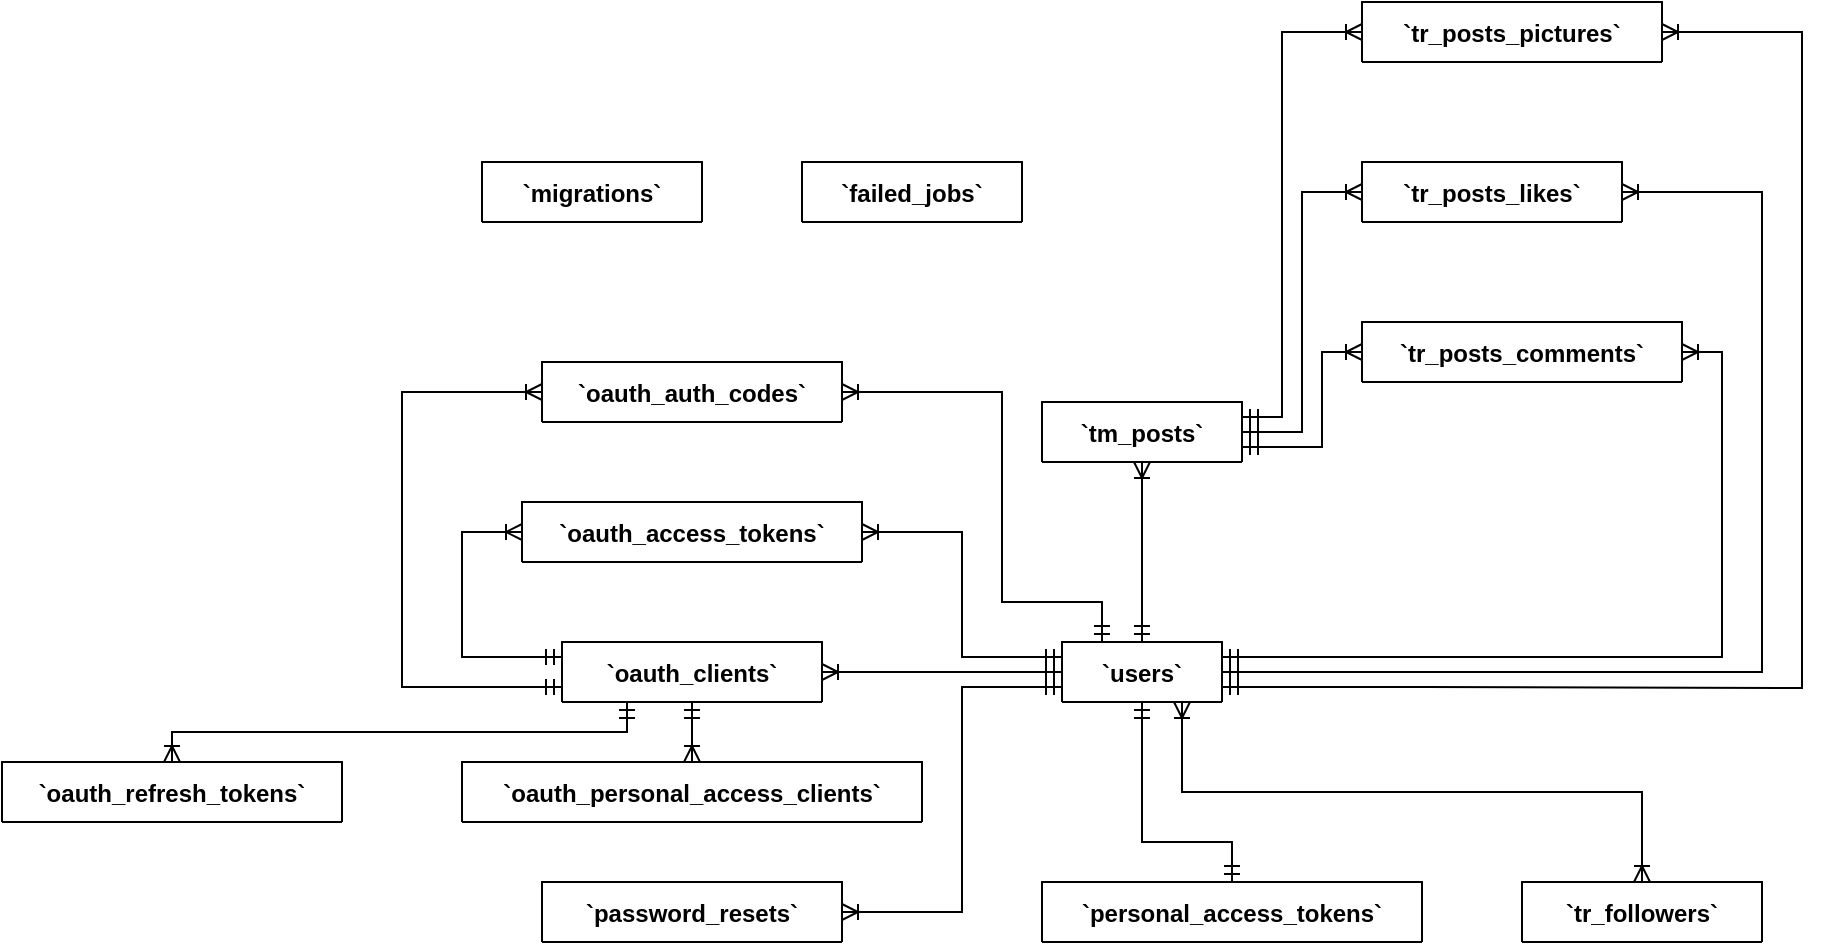 <mxfile version="20.6.1" type="device"><diagram id="h1J9hu0RQZfniZ-WsyTe" name="ERD IG"><mxGraphModel dx="3284" dy="672" grid="1" gridSize="10" guides="1" tooltips="1" connect="1" arrows="1" fold="1" page="1" pageScale="1" pageWidth="1169" pageHeight="827" math="0" shadow="0"><root><mxCell id="0"/><mxCell id="1" parent="0"/><mxCell id="AImxeWkwf4N2705QFdLl-1" value="`failed_jobs`" style="shape=table;startSize=30;container=1;collapsible=1;childLayout=tableLayout;fixedRows=1;rowLines=0;fontStyle=1;align=center;resizeLast=1;" vertex="1" collapsed="1" parent="1"><mxGeometry x="-1880" y="200" width="110" height="30" as="geometry"><mxRectangle x="-2000" y="290" width="320" height="280" as="alternateBounds"/></mxGeometry></mxCell><mxCell id="AImxeWkwf4N2705QFdLl-2" value="" style="shape=tableRow;horizontal=0;startSize=0;swimlaneHead=0;swimlaneBody=0;fillColor=none;collapsible=0;dropTarget=0;points=[[0,0.5],[1,0.5]];portConstraint=eastwest;top=0;left=0;right=0;bottom=1;" vertex="1" parent="AImxeWkwf4N2705QFdLl-1"><mxGeometry y="30" width="320" height="30" as="geometry"/></mxCell><mxCell id="AImxeWkwf4N2705QFdLl-3" value="PK" style="shape=partialRectangle;overflow=hidden;connectable=0;fillColor=none;top=0;left=0;bottom=0;right=0;fontStyle=1;" vertex="1" parent="AImxeWkwf4N2705QFdLl-2"><mxGeometry width="30" height="30" as="geometry"><mxRectangle width="30" height="30" as="alternateBounds"/></mxGeometry></mxCell><mxCell id="AImxeWkwf4N2705QFdLl-4" value="`id` bigint(20) unsigned NOT NULL AUTO_INCREMENT" style="shape=partialRectangle;overflow=hidden;connectable=0;fillColor=none;align=left;top=0;left=0;bottom=0;right=0;spacingLeft=6;fontStyle=5;" vertex="1" parent="AImxeWkwf4N2705QFdLl-2"><mxGeometry x="30" width="290" height="30" as="geometry"><mxRectangle width="290" height="30" as="alternateBounds"/></mxGeometry></mxCell><mxCell id="AImxeWkwf4N2705QFdLl-5" value="" style="shape=tableRow;horizontal=0;startSize=0;swimlaneHead=0;swimlaneBody=0;fillColor=none;collapsible=0;dropTarget=0;points=[[0,0.5],[1,0.5]];portConstraint=eastwest;top=0;left=0;right=0;bottom=0;" vertex="1" parent="AImxeWkwf4N2705QFdLl-1"><mxGeometry y="60" width="320" height="30" as="geometry"/></mxCell><mxCell id="AImxeWkwf4N2705QFdLl-6" value="" style="shape=partialRectangle;overflow=hidden;connectable=0;fillColor=none;top=0;left=0;bottom=0;right=0;" vertex="1" parent="AImxeWkwf4N2705QFdLl-5"><mxGeometry width="30" height="30" as="geometry"><mxRectangle width="30" height="30" as="alternateBounds"/></mxGeometry></mxCell><mxCell id="AImxeWkwf4N2705QFdLl-7" value="`uuid` varchar(255) NOT NULL" style="shape=partialRectangle;overflow=hidden;connectable=0;fillColor=none;align=left;top=0;left=0;bottom=0;right=0;spacingLeft=6;" vertex="1" parent="AImxeWkwf4N2705QFdLl-5"><mxGeometry x="30" width="290" height="30" as="geometry"><mxRectangle width="290" height="30" as="alternateBounds"/></mxGeometry></mxCell><mxCell id="AImxeWkwf4N2705QFdLl-8" value="" style="shape=tableRow;horizontal=0;startSize=0;swimlaneHead=0;swimlaneBody=0;fillColor=none;collapsible=0;dropTarget=0;points=[[0,0.5],[1,0.5]];portConstraint=eastwest;top=0;left=0;right=0;bottom=0;" vertex="1" parent="AImxeWkwf4N2705QFdLl-1"><mxGeometry y="90" width="320" height="30" as="geometry"/></mxCell><mxCell id="AImxeWkwf4N2705QFdLl-9" value="" style="shape=partialRectangle;overflow=hidden;connectable=0;fillColor=none;top=0;left=0;bottom=0;right=0;" vertex="1" parent="AImxeWkwf4N2705QFdLl-8"><mxGeometry width="30" height="30" as="geometry"><mxRectangle width="30" height="30" as="alternateBounds"/></mxGeometry></mxCell><mxCell id="AImxeWkwf4N2705QFdLl-10" value="`connection` text NOT NULL" style="shape=partialRectangle;overflow=hidden;connectable=0;fillColor=none;align=left;top=0;left=0;bottom=0;right=0;spacingLeft=6;" vertex="1" parent="AImxeWkwf4N2705QFdLl-8"><mxGeometry x="30" width="290" height="30" as="geometry"><mxRectangle width="290" height="30" as="alternateBounds"/></mxGeometry></mxCell><mxCell id="AImxeWkwf4N2705QFdLl-11" value="" style="shape=tableRow;horizontal=0;startSize=0;swimlaneHead=0;swimlaneBody=0;fillColor=none;collapsible=0;dropTarget=0;points=[[0,0.5],[1,0.5]];portConstraint=eastwest;top=0;left=0;right=0;bottom=0;" vertex="1" parent="AImxeWkwf4N2705QFdLl-1"><mxGeometry y="120" width="320" height="30" as="geometry"/></mxCell><mxCell id="AImxeWkwf4N2705QFdLl-12" value="" style="shape=partialRectangle;overflow=hidden;connectable=0;fillColor=none;top=0;left=0;bottom=0;right=0;" vertex="1" parent="AImxeWkwf4N2705QFdLl-11"><mxGeometry width="30" height="30" as="geometry"><mxRectangle width="30" height="30" as="alternateBounds"/></mxGeometry></mxCell><mxCell id="AImxeWkwf4N2705QFdLl-13" value="`queue` text NOT NULL" style="shape=partialRectangle;overflow=hidden;connectable=0;fillColor=none;align=left;top=0;left=0;bottom=0;right=0;spacingLeft=6;" vertex="1" parent="AImxeWkwf4N2705QFdLl-11"><mxGeometry x="30" width="290" height="30" as="geometry"><mxRectangle width="290" height="30" as="alternateBounds"/></mxGeometry></mxCell><mxCell id="AImxeWkwf4N2705QFdLl-14" value="" style="shape=tableRow;horizontal=0;startSize=0;swimlaneHead=0;swimlaneBody=0;fillColor=none;collapsible=0;dropTarget=0;points=[[0,0.5],[1,0.5]];portConstraint=eastwest;top=0;left=0;right=0;bottom=0;" vertex="1" parent="AImxeWkwf4N2705QFdLl-1"><mxGeometry y="150" width="320" height="30" as="geometry"/></mxCell><mxCell id="AImxeWkwf4N2705QFdLl-15" value="" style="shape=partialRectangle;overflow=hidden;connectable=0;fillColor=none;top=0;left=0;bottom=0;right=0;" vertex="1" parent="AImxeWkwf4N2705QFdLl-14"><mxGeometry width="30" height="30" as="geometry"><mxRectangle width="30" height="30" as="alternateBounds"/></mxGeometry></mxCell><mxCell id="AImxeWkwf4N2705QFdLl-16" value="`payload` longtext NOT NULL" style="shape=partialRectangle;overflow=hidden;connectable=0;fillColor=none;align=left;top=0;left=0;bottom=0;right=0;spacingLeft=6;" vertex="1" parent="AImxeWkwf4N2705QFdLl-14"><mxGeometry x="30" width="290" height="30" as="geometry"><mxRectangle width="290" height="30" as="alternateBounds"/></mxGeometry></mxCell><mxCell id="AImxeWkwf4N2705QFdLl-17" value="" style="shape=tableRow;horizontal=0;startSize=0;swimlaneHead=0;swimlaneBody=0;fillColor=none;collapsible=0;dropTarget=0;points=[[0,0.5],[1,0.5]];portConstraint=eastwest;top=0;left=0;right=0;bottom=0;" vertex="1" parent="AImxeWkwf4N2705QFdLl-1"><mxGeometry y="180" width="320" height="30" as="geometry"/></mxCell><mxCell id="AImxeWkwf4N2705QFdLl-18" value="" style="shape=partialRectangle;overflow=hidden;connectable=0;fillColor=none;top=0;left=0;bottom=0;right=0;" vertex="1" parent="AImxeWkwf4N2705QFdLl-17"><mxGeometry width="30" height="30" as="geometry"><mxRectangle width="30" height="30" as="alternateBounds"/></mxGeometry></mxCell><mxCell id="AImxeWkwf4N2705QFdLl-19" value="`exception` longtext NOT NULL" style="shape=partialRectangle;overflow=hidden;connectable=0;fillColor=none;align=left;top=0;left=0;bottom=0;right=0;spacingLeft=6;" vertex="1" parent="AImxeWkwf4N2705QFdLl-17"><mxGeometry x="30" width="290" height="30" as="geometry"><mxRectangle width="290" height="30" as="alternateBounds"/></mxGeometry></mxCell><mxCell id="AImxeWkwf4N2705QFdLl-20" value="" style="shape=tableRow;horizontal=0;startSize=0;swimlaneHead=0;swimlaneBody=0;fillColor=none;collapsible=0;dropTarget=0;points=[[0,0.5],[1,0.5]];portConstraint=eastwest;top=0;left=0;right=0;bottom=0;" vertex="1" parent="AImxeWkwf4N2705QFdLl-1"><mxGeometry y="210" width="320" height="30" as="geometry"/></mxCell><mxCell id="AImxeWkwf4N2705QFdLl-21" value="" style="shape=partialRectangle;overflow=hidden;connectable=0;fillColor=none;top=0;left=0;bottom=0;right=0;" vertex="1" parent="AImxeWkwf4N2705QFdLl-20"><mxGeometry width="30" height="30" as="geometry"><mxRectangle width="30" height="30" as="alternateBounds"/></mxGeometry></mxCell><mxCell id="AImxeWkwf4N2705QFdLl-22" value="`failed_at` timestamp NOT NULL DEFAULT current_timestamp()" style="shape=partialRectangle;overflow=hidden;connectable=0;fillColor=none;align=left;top=0;left=0;bottom=0;right=0;spacingLeft=6;" vertex="1" parent="AImxeWkwf4N2705QFdLl-20"><mxGeometry x="30" width="290" height="30" as="geometry"><mxRectangle width="290" height="30" as="alternateBounds"/></mxGeometry></mxCell><mxCell id="AImxeWkwf4N2705QFdLl-23" value="" style="shape=tableRow;horizontal=0;startSize=0;swimlaneHead=0;swimlaneBody=0;fillColor=none;collapsible=0;dropTarget=0;points=[[0,0.5],[1,0.5]];portConstraint=eastwest;top=0;left=0;right=0;bottom=0;" vertex="1" parent="AImxeWkwf4N2705QFdLl-1"><mxGeometry y="240" width="320" height="30" as="geometry"/></mxCell><mxCell id="AImxeWkwf4N2705QFdLl-24" value="" style="shape=partialRectangle;overflow=hidden;connectable=0;fillColor=none;top=0;left=0;bottom=0;right=0;" vertex="1" parent="AImxeWkwf4N2705QFdLl-23"><mxGeometry width="30" height="30" as="geometry"><mxRectangle width="30" height="30" as="alternateBounds"/></mxGeometry></mxCell><mxCell id="AImxeWkwf4N2705QFdLl-25" value="UNIQUE KEY `failed_jobs_uuid_unique` (`uuid`)" style="shape=partialRectangle;overflow=hidden;connectable=0;fillColor=none;align=left;top=0;left=0;bottom=0;right=0;spacingLeft=6;" vertex="1" parent="AImxeWkwf4N2705QFdLl-23"><mxGeometry x="30" width="290" height="30" as="geometry"><mxRectangle width="290" height="30" as="alternateBounds"/></mxGeometry></mxCell><mxCell id="AImxeWkwf4N2705QFdLl-26" value="`migrations`" style="shape=table;startSize=30;container=1;collapsible=1;childLayout=tableLayout;fixedRows=1;rowLines=0;fontStyle=1;align=center;resizeLast=1;" vertex="1" collapsed="1" parent="1"><mxGeometry x="-2040" y="200" width="110" height="30" as="geometry"><mxRectangle x="-1900" y="90" width="320" height="130" as="alternateBounds"/></mxGeometry></mxCell><mxCell id="AImxeWkwf4N2705QFdLl-27" value="" style="shape=tableRow;horizontal=0;startSize=0;swimlaneHead=0;swimlaneBody=0;fillColor=none;collapsible=0;dropTarget=0;points=[[0,0.5],[1,0.5]];portConstraint=eastwest;top=0;left=0;right=0;bottom=1;" vertex="1" parent="AImxeWkwf4N2705QFdLl-26"><mxGeometry y="30" width="320" height="30" as="geometry"/></mxCell><mxCell id="AImxeWkwf4N2705QFdLl-28" value="PK" style="shape=partialRectangle;overflow=hidden;connectable=0;fillColor=none;top=0;left=0;bottom=0;right=0;fontStyle=1;" vertex="1" parent="AImxeWkwf4N2705QFdLl-27"><mxGeometry width="30" height="30" as="geometry"><mxRectangle width="30" height="30" as="alternateBounds"/></mxGeometry></mxCell><mxCell id="AImxeWkwf4N2705QFdLl-29" value="`id` int(10) unsigned NOT NULL AUTO_INCREMENT" style="shape=partialRectangle;overflow=hidden;connectable=0;fillColor=none;align=left;top=0;left=0;bottom=0;right=0;spacingLeft=6;fontStyle=5;" vertex="1" parent="AImxeWkwf4N2705QFdLl-27"><mxGeometry x="30" width="290" height="30" as="geometry"><mxRectangle width="290" height="30" as="alternateBounds"/></mxGeometry></mxCell><mxCell id="AImxeWkwf4N2705QFdLl-30" value="" style="shape=tableRow;horizontal=0;startSize=0;swimlaneHead=0;swimlaneBody=0;fillColor=none;collapsible=0;dropTarget=0;points=[[0,0.5],[1,0.5]];portConstraint=eastwest;top=0;left=0;right=0;bottom=0;" vertex="1" parent="AImxeWkwf4N2705QFdLl-26"><mxGeometry y="60" width="320" height="30" as="geometry"/></mxCell><mxCell id="AImxeWkwf4N2705QFdLl-31" value="" style="shape=partialRectangle;overflow=hidden;connectable=0;fillColor=none;top=0;left=0;bottom=0;right=0;" vertex="1" parent="AImxeWkwf4N2705QFdLl-30"><mxGeometry width="30" height="30" as="geometry"><mxRectangle width="30" height="30" as="alternateBounds"/></mxGeometry></mxCell><mxCell id="AImxeWkwf4N2705QFdLl-32" value="`migration` varchar(255) NOT NULL" style="shape=partialRectangle;overflow=hidden;connectable=0;fillColor=none;align=left;top=0;left=0;bottom=0;right=0;spacingLeft=6;" vertex="1" parent="AImxeWkwf4N2705QFdLl-30"><mxGeometry x="30" width="290" height="30" as="geometry"><mxRectangle width="290" height="30" as="alternateBounds"/></mxGeometry></mxCell><mxCell id="AImxeWkwf4N2705QFdLl-33" value="" style="shape=tableRow;horizontal=0;startSize=0;swimlaneHead=0;swimlaneBody=0;fillColor=none;collapsible=0;dropTarget=0;points=[[0,0.5],[1,0.5]];portConstraint=eastwest;top=0;left=0;right=0;bottom=0;" vertex="1" parent="AImxeWkwf4N2705QFdLl-26"><mxGeometry y="90" width="320" height="30" as="geometry"/></mxCell><mxCell id="AImxeWkwf4N2705QFdLl-34" value="" style="shape=partialRectangle;overflow=hidden;connectable=0;fillColor=none;top=0;left=0;bottom=0;right=0;" vertex="1" parent="AImxeWkwf4N2705QFdLl-33"><mxGeometry width="30" height="30" as="geometry"><mxRectangle width="30" height="30" as="alternateBounds"/></mxGeometry></mxCell><mxCell id="AImxeWkwf4N2705QFdLl-35" value="`batch` int(11) NOT NULL" style="shape=partialRectangle;overflow=hidden;connectable=0;fillColor=none;align=left;top=0;left=0;bottom=0;right=0;spacingLeft=6;" vertex="1" parent="AImxeWkwf4N2705QFdLl-33"><mxGeometry x="30" width="290" height="30" as="geometry"><mxRectangle width="290" height="30" as="alternateBounds"/></mxGeometry></mxCell><mxCell id="AImxeWkwf4N2705QFdLl-36" value="`oauth_access_tokens`" style="shape=table;startSize=30;container=1;collapsible=1;childLayout=tableLayout;fixedRows=1;rowLines=0;fontStyle=1;align=center;resizeLast=1;" vertex="1" collapsed="1" parent="1"><mxGeometry x="-2020" y="370" width="170" height="30" as="geometry"><mxRectangle x="-2020" y="360" width="320" height="340" as="alternateBounds"/></mxGeometry></mxCell><mxCell id="AImxeWkwf4N2705QFdLl-37" value="" style="shape=tableRow;horizontal=0;startSize=0;swimlaneHead=0;swimlaneBody=0;fillColor=none;collapsible=0;dropTarget=0;points=[[0,0.5],[1,0.5]];portConstraint=eastwest;top=0;left=0;right=0;bottom=1;" vertex="1" parent="AImxeWkwf4N2705QFdLl-36"><mxGeometry y="30" width="320" height="30" as="geometry"/></mxCell><mxCell id="AImxeWkwf4N2705QFdLl-38" value="PK" style="shape=partialRectangle;overflow=hidden;connectable=0;fillColor=none;top=0;left=0;bottom=0;right=0;fontStyle=1;" vertex="1" parent="AImxeWkwf4N2705QFdLl-37"><mxGeometry width="30" height="30" as="geometry"><mxRectangle width="30" height="30" as="alternateBounds"/></mxGeometry></mxCell><mxCell id="AImxeWkwf4N2705QFdLl-39" value="`id` varchar(100) NOT NULL" style="shape=partialRectangle;overflow=hidden;connectable=0;fillColor=none;align=left;top=0;left=0;bottom=0;right=0;spacingLeft=6;fontStyle=5;" vertex="1" parent="AImxeWkwf4N2705QFdLl-37"><mxGeometry x="30" width="290" height="30" as="geometry"><mxRectangle width="290" height="30" as="alternateBounds"/></mxGeometry></mxCell><mxCell id="AImxeWkwf4N2705QFdLl-40" value="" style="shape=tableRow;horizontal=0;startSize=0;swimlaneHead=0;swimlaneBody=0;fillColor=none;collapsible=0;dropTarget=0;points=[[0,0.5],[1,0.5]];portConstraint=eastwest;top=0;left=0;right=0;bottom=0;" vertex="1" parent="AImxeWkwf4N2705QFdLl-36"><mxGeometry y="60" width="320" height="30" as="geometry"/></mxCell><mxCell id="AImxeWkwf4N2705QFdLl-41" value="" style="shape=partialRectangle;overflow=hidden;connectable=0;fillColor=none;top=0;left=0;bottom=0;right=0;" vertex="1" parent="AImxeWkwf4N2705QFdLl-40"><mxGeometry width="30" height="30" as="geometry"><mxRectangle width="30" height="30" as="alternateBounds"/></mxGeometry></mxCell><mxCell id="AImxeWkwf4N2705QFdLl-42" value="`user_id` bigint(20) unsigned DEFAULT NULL" style="shape=partialRectangle;overflow=hidden;connectable=0;fillColor=none;align=left;top=0;left=0;bottom=0;right=0;spacingLeft=6;" vertex="1" parent="AImxeWkwf4N2705QFdLl-40"><mxGeometry x="30" width="290" height="30" as="geometry"><mxRectangle width="290" height="30" as="alternateBounds"/></mxGeometry></mxCell><mxCell id="AImxeWkwf4N2705QFdLl-43" value="" style="shape=tableRow;horizontal=0;startSize=0;swimlaneHead=0;swimlaneBody=0;fillColor=none;collapsible=0;dropTarget=0;points=[[0,0.5],[1,0.5]];portConstraint=eastwest;top=0;left=0;right=0;bottom=0;" vertex="1" parent="AImxeWkwf4N2705QFdLl-36"><mxGeometry y="90" width="320" height="30" as="geometry"/></mxCell><mxCell id="AImxeWkwf4N2705QFdLl-44" value="" style="shape=partialRectangle;overflow=hidden;connectable=0;fillColor=none;top=0;left=0;bottom=0;right=0;" vertex="1" parent="AImxeWkwf4N2705QFdLl-43"><mxGeometry width="30" height="30" as="geometry"><mxRectangle width="30" height="30" as="alternateBounds"/></mxGeometry></mxCell><mxCell id="AImxeWkwf4N2705QFdLl-45" value="`client_id` bigint(20) unsigned NOT NULL" style="shape=partialRectangle;overflow=hidden;connectable=0;fillColor=none;align=left;top=0;left=0;bottom=0;right=0;spacingLeft=6;" vertex="1" parent="AImxeWkwf4N2705QFdLl-43"><mxGeometry x="30" width="290" height="30" as="geometry"><mxRectangle width="290" height="30" as="alternateBounds"/></mxGeometry></mxCell><mxCell id="AImxeWkwf4N2705QFdLl-46" value="" style="shape=tableRow;horizontal=0;startSize=0;swimlaneHead=0;swimlaneBody=0;fillColor=none;collapsible=0;dropTarget=0;points=[[0,0.5],[1,0.5]];portConstraint=eastwest;top=0;left=0;right=0;bottom=0;" vertex="1" parent="AImxeWkwf4N2705QFdLl-36"><mxGeometry y="120" width="320" height="30" as="geometry"/></mxCell><mxCell id="AImxeWkwf4N2705QFdLl-47" value="" style="shape=partialRectangle;overflow=hidden;connectable=0;fillColor=none;top=0;left=0;bottom=0;right=0;" vertex="1" parent="AImxeWkwf4N2705QFdLl-46"><mxGeometry width="30" height="30" as="geometry"><mxRectangle width="30" height="30" as="alternateBounds"/></mxGeometry></mxCell><mxCell id="AImxeWkwf4N2705QFdLl-48" value="`name` varchar(255) DEFAULT NULL" style="shape=partialRectangle;overflow=hidden;connectable=0;fillColor=none;align=left;top=0;left=0;bottom=0;right=0;spacingLeft=6;" vertex="1" parent="AImxeWkwf4N2705QFdLl-46"><mxGeometry x="30" width="290" height="30" as="geometry"><mxRectangle width="290" height="30" as="alternateBounds"/></mxGeometry></mxCell><mxCell id="AImxeWkwf4N2705QFdLl-49" value="" style="shape=tableRow;horizontal=0;startSize=0;swimlaneHead=0;swimlaneBody=0;fillColor=none;collapsible=0;dropTarget=0;points=[[0,0.5],[1,0.5]];portConstraint=eastwest;top=0;left=0;right=0;bottom=0;" vertex="1" parent="AImxeWkwf4N2705QFdLl-36"><mxGeometry y="150" width="320" height="30" as="geometry"/></mxCell><mxCell id="AImxeWkwf4N2705QFdLl-50" value="" style="shape=partialRectangle;overflow=hidden;connectable=0;fillColor=none;top=0;left=0;bottom=0;right=0;" vertex="1" parent="AImxeWkwf4N2705QFdLl-49"><mxGeometry width="30" height="30" as="geometry"><mxRectangle width="30" height="30" as="alternateBounds"/></mxGeometry></mxCell><mxCell id="AImxeWkwf4N2705QFdLl-51" value="`scopes` text DEFAULT NULL" style="shape=partialRectangle;overflow=hidden;connectable=0;fillColor=none;align=left;top=0;left=0;bottom=0;right=0;spacingLeft=6;" vertex="1" parent="AImxeWkwf4N2705QFdLl-49"><mxGeometry x="30" width="290" height="30" as="geometry"><mxRectangle width="290" height="30" as="alternateBounds"/></mxGeometry></mxCell><mxCell id="AImxeWkwf4N2705QFdLl-52" value="" style="shape=tableRow;horizontal=0;startSize=0;swimlaneHead=0;swimlaneBody=0;fillColor=none;collapsible=0;dropTarget=0;points=[[0,0.5],[1,0.5]];portConstraint=eastwest;top=0;left=0;right=0;bottom=0;" vertex="1" parent="AImxeWkwf4N2705QFdLl-36"><mxGeometry y="180" width="320" height="30" as="geometry"/></mxCell><mxCell id="AImxeWkwf4N2705QFdLl-53" value="" style="shape=partialRectangle;overflow=hidden;connectable=0;fillColor=none;top=0;left=0;bottom=0;right=0;" vertex="1" parent="AImxeWkwf4N2705QFdLl-52"><mxGeometry width="30" height="30" as="geometry"><mxRectangle width="30" height="30" as="alternateBounds"/></mxGeometry></mxCell><mxCell id="AImxeWkwf4N2705QFdLl-54" value="`revoked` tinyint(1) NOT NULL" style="shape=partialRectangle;overflow=hidden;connectable=0;fillColor=none;align=left;top=0;left=0;bottom=0;right=0;spacingLeft=6;" vertex="1" parent="AImxeWkwf4N2705QFdLl-52"><mxGeometry x="30" width="290" height="30" as="geometry"><mxRectangle width="290" height="30" as="alternateBounds"/></mxGeometry></mxCell><mxCell id="AImxeWkwf4N2705QFdLl-55" value="" style="shape=tableRow;horizontal=0;startSize=0;swimlaneHead=0;swimlaneBody=0;fillColor=none;collapsible=0;dropTarget=0;points=[[0,0.5],[1,0.5]];portConstraint=eastwest;top=0;left=0;right=0;bottom=0;" vertex="1" parent="AImxeWkwf4N2705QFdLl-36"><mxGeometry y="210" width="320" height="30" as="geometry"/></mxCell><mxCell id="AImxeWkwf4N2705QFdLl-56" value="" style="shape=partialRectangle;overflow=hidden;connectable=0;fillColor=none;top=0;left=0;bottom=0;right=0;" vertex="1" parent="AImxeWkwf4N2705QFdLl-55"><mxGeometry width="30" height="30" as="geometry"><mxRectangle width="30" height="30" as="alternateBounds"/></mxGeometry></mxCell><mxCell id="AImxeWkwf4N2705QFdLl-57" value="`created_at` timestamp NULL DEFAULT NULL" style="shape=partialRectangle;overflow=hidden;connectable=0;fillColor=none;align=left;top=0;left=0;bottom=0;right=0;spacingLeft=6;" vertex="1" parent="AImxeWkwf4N2705QFdLl-55"><mxGeometry x="30" width="290" height="30" as="geometry"><mxRectangle width="290" height="30" as="alternateBounds"/></mxGeometry></mxCell><mxCell id="AImxeWkwf4N2705QFdLl-58" value="" style="shape=tableRow;horizontal=0;startSize=0;swimlaneHead=0;swimlaneBody=0;fillColor=none;collapsible=0;dropTarget=0;points=[[0,0.5],[1,0.5]];portConstraint=eastwest;top=0;left=0;right=0;bottom=0;" vertex="1" parent="AImxeWkwf4N2705QFdLl-36"><mxGeometry y="240" width="320" height="30" as="geometry"/></mxCell><mxCell id="AImxeWkwf4N2705QFdLl-59" value="" style="shape=partialRectangle;overflow=hidden;connectable=0;fillColor=none;top=0;left=0;bottom=0;right=0;" vertex="1" parent="AImxeWkwf4N2705QFdLl-58"><mxGeometry width="30" height="30" as="geometry"><mxRectangle width="30" height="30" as="alternateBounds"/></mxGeometry></mxCell><mxCell id="AImxeWkwf4N2705QFdLl-60" value="`updated_at` timestamp NULL DEFAULT NULL" style="shape=partialRectangle;overflow=hidden;connectable=0;fillColor=none;align=left;top=0;left=0;bottom=0;right=0;spacingLeft=6;" vertex="1" parent="AImxeWkwf4N2705QFdLl-58"><mxGeometry x="30" width="290" height="30" as="geometry"><mxRectangle width="290" height="30" as="alternateBounds"/></mxGeometry></mxCell><mxCell id="AImxeWkwf4N2705QFdLl-61" value="" style="shape=tableRow;horizontal=0;startSize=0;swimlaneHead=0;swimlaneBody=0;fillColor=none;collapsible=0;dropTarget=0;points=[[0,0.5],[1,0.5]];portConstraint=eastwest;top=0;left=0;right=0;bottom=0;" vertex="1" parent="AImxeWkwf4N2705QFdLl-36"><mxGeometry y="270" width="320" height="30" as="geometry"/></mxCell><mxCell id="AImxeWkwf4N2705QFdLl-62" value="" style="shape=partialRectangle;overflow=hidden;connectable=0;fillColor=none;top=0;left=0;bottom=0;right=0;" vertex="1" parent="AImxeWkwf4N2705QFdLl-61"><mxGeometry width="30" height="30" as="geometry"><mxRectangle width="30" height="30" as="alternateBounds"/></mxGeometry></mxCell><mxCell id="AImxeWkwf4N2705QFdLl-63" value="`expires_at` datetime DEFAULT NULL" style="shape=partialRectangle;overflow=hidden;connectable=0;fillColor=none;align=left;top=0;left=0;bottom=0;right=0;spacingLeft=6;" vertex="1" parent="AImxeWkwf4N2705QFdLl-61"><mxGeometry x="30" width="290" height="30" as="geometry"><mxRectangle width="290" height="30" as="alternateBounds"/></mxGeometry></mxCell><mxCell id="AImxeWkwf4N2705QFdLl-64" value="" style="shape=tableRow;horizontal=0;startSize=0;swimlaneHead=0;swimlaneBody=0;fillColor=none;collapsible=0;dropTarget=0;points=[[0,0.5],[1,0.5]];portConstraint=eastwest;top=0;left=0;right=0;bottom=0;" vertex="1" parent="AImxeWkwf4N2705QFdLl-36"><mxGeometry y="300" width="320" height="30" as="geometry"/></mxCell><mxCell id="AImxeWkwf4N2705QFdLl-65" value="" style="shape=partialRectangle;overflow=hidden;connectable=0;fillColor=none;top=0;left=0;bottom=0;right=0;" vertex="1" parent="AImxeWkwf4N2705QFdLl-64"><mxGeometry width="30" height="30" as="geometry"><mxRectangle width="30" height="30" as="alternateBounds"/></mxGeometry></mxCell><mxCell id="AImxeWkwf4N2705QFdLl-66" value="KEY `oauth_access_tokens_user_id_index` (`user_id`)" style="shape=partialRectangle;overflow=hidden;connectable=0;fillColor=none;align=left;top=0;left=0;bottom=0;right=0;spacingLeft=6;" vertex="1" parent="AImxeWkwf4N2705QFdLl-64"><mxGeometry x="30" width="290" height="30" as="geometry"><mxRectangle width="290" height="30" as="alternateBounds"/></mxGeometry></mxCell><mxCell id="AImxeWkwf4N2705QFdLl-67" value="`oauth_auth_codes`" style="shape=table;startSize=30;container=1;collapsible=1;childLayout=tableLayout;fixedRows=1;rowLines=0;fontStyle=1;align=center;resizeLast=1;" vertex="1" collapsed="1" parent="1"><mxGeometry x="-2010" y="300" width="150" height="30" as="geometry"><mxRectangle x="-2110" y="155" width="320" height="250" as="alternateBounds"/></mxGeometry></mxCell><mxCell id="AImxeWkwf4N2705QFdLl-68" value="" style="shape=tableRow;horizontal=0;startSize=0;swimlaneHead=0;swimlaneBody=0;fillColor=none;collapsible=0;dropTarget=0;points=[[0,0.5],[1,0.5]];portConstraint=eastwest;top=0;left=0;right=0;bottom=1;" vertex="1" parent="AImxeWkwf4N2705QFdLl-67"><mxGeometry y="30" width="320" height="30" as="geometry"/></mxCell><mxCell id="AImxeWkwf4N2705QFdLl-69" value="PK" style="shape=partialRectangle;overflow=hidden;connectable=0;fillColor=none;top=0;left=0;bottom=0;right=0;fontStyle=1;" vertex="1" parent="AImxeWkwf4N2705QFdLl-68"><mxGeometry width="30" height="30" as="geometry"><mxRectangle width="30" height="30" as="alternateBounds"/></mxGeometry></mxCell><mxCell id="AImxeWkwf4N2705QFdLl-70" value="`id` varchar(100) NOT NULL" style="shape=partialRectangle;overflow=hidden;connectable=0;fillColor=none;align=left;top=0;left=0;bottom=0;right=0;spacingLeft=6;fontStyle=5;" vertex="1" parent="AImxeWkwf4N2705QFdLl-68"><mxGeometry x="30" width="290" height="30" as="geometry"><mxRectangle width="290" height="30" as="alternateBounds"/></mxGeometry></mxCell><mxCell id="AImxeWkwf4N2705QFdLl-71" value="" style="shape=tableRow;horizontal=0;startSize=0;swimlaneHead=0;swimlaneBody=0;fillColor=none;collapsible=0;dropTarget=0;points=[[0,0.5],[1,0.5]];portConstraint=eastwest;top=0;left=0;right=0;bottom=0;" vertex="1" parent="AImxeWkwf4N2705QFdLl-67"><mxGeometry y="60" width="320" height="30" as="geometry"/></mxCell><mxCell id="AImxeWkwf4N2705QFdLl-72" value="" style="shape=partialRectangle;overflow=hidden;connectable=0;fillColor=none;top=0;left=0;bottom=0;right=0;" vertex="1" parent="AImxeWkwf4N2705QFdLl-71"><mxGeometry width="30" height="30" as="geometry"><mxRectangle width="30" height="30" as="alternateBounds"/></mxGeometry></mxCell><mxCell id="AImxeWkwf4N2705QFdLl-73" value="`user_id` bigint(20) unsigned NOT NULL" style="shape=partialRectangle;overflow=hidden;connectable=0;fillColor=none;align=left;top=0;left=0;bottom=0;right=0;spacingLeft=6;" vertex="1" parent="AImxeWkwf4N2705QFdLl-71"><mxGeometry x="30" width="290" height="30" as="geometry"><mxRectangle width="290" height="30" as="alternateBounds"/></mxGeometry></mxCell><mxCell id="AImxeWkwf4N2705QFdLl-74" value="" style="shape=tableRow;horizontal=0;startSize=0;swimlaneHead=0;swimlaneBody=0;fillColor=none;collapsible=0;dropTarget=0;points=[[0,0.5],[1,0.5]];portConstraint=eastwest;top=0;left=0;right=0;bottom=0;" vertex="1" parent="AImxeWkwf4N2705QFdLl-67"><mxGeometry y="90" width="320" height="30" as="geometry"/></mxCell><mxCell id="AImxeWkwf4N2705QFdLl-75" value="" style="shape=partialRectangle;overflow=hidden;connectable=0;fillColor=none;top=0;left=0;bottom=0;right=0;" vertex="1" parent="AImxeWkwf4N2705QFdLl-74"><mxGeometry width="30" height="30" as="geometry"><mxRectangle width="30" height="30" as="alternateBounds"/></mxGeometry></mxCell><mxCell id="AImxeWkwf4N2705QFdLl-76" value="`client_id` bigint(20) unsigned NOT NULL" style="shape=partialRectangle;overflow=hidden;connectable=0;fillColor=none;align=left;top=0;left=0;bottom=0;right=0;spacingLeft=6;" vertex="1" parent="AImxeWkwf4N2705QFdLl-74"><mxGeometry x="30" width="290" height="30" as="geometry"><mxRectangle width="290" height="30" as="alternateBounds"/></mxGeometry></mxCell><mxCell id="AImxeWkwf4N2705QFdLl-77" value="" style="shape=tableRow;horizontal=0;startSize=0;swimlaneHead=0;swimlaneBody=0;fillColor=none;collapsible=0;dropTarget=0;points=[[0,0.5],[1,0.5]];portConstraint=eastwest;top=0;left=0;right=0;bottom=0;" vertex="1" parent="AImxeWkwf4N2705QFdLl-67"><mxGeometry y="120" width="320" height="30" as="geometry"/></mxCell><mxCell id="AImxeWkwf4N2705QFdLl-78" value="" style="shape=partialRectangle;overflow=hidden;connectable=0;fillColor=none;top=0;left=0;bottom=0;right=0;" vertex="1" parent="AImxeWkwf4N2705QFdLl-77"><mxGeometry width="30" height="30" as="geometry"><mxRectangle width="30" height="30" as="alternateBounds"/></mxGeometry></mxCell><mxCell id="AImxeWkwf4N2705QFdLl-79" value="`scopes` text DEFAULT NULL" style="shape=partialRectangle;overflow=hidden;connectable=0;fillColor=none;align=left;top=0;left=0;bottom=0;right=0;spacingLeft=6;" vertex="1" parent="AImxeWkwf4N2705QFdLl-77"><mxGeometry x="30" width="290" height="30" as="geometry"><mxRectangle width="290" height="30" as="alternateBounds"/></mxGeometry></mxCell><mxCell id="AImxeWkwf4N2705QFdLl-80" value="" style="shape=tableRow;horizontal=0;startSize=0;swimlaneHead=0;swimlaneBody=0;fillColor=none;collapsible=0;dropTarget=0;points=[[0,0.5],[1,0.5]];portConstraint=eastwest;top=0;left=0;right=0;bottom=0;" vertex="1" parent="AImxeWkwf4N2705QFdLl-67"><mxGeometry y="150" width="320" height="30" as="geometry"/></mxCell><mxCell id="AImxeWkwf4N2705QFdLl-81" value="" style="shape=partialRectangle;overflow=hidden;connectable=0;fillColor=none;top=0;left=0;bottom=0;right=0;" vertex="1" parent="AImxeWkwf4N2705QFdLl-80"><mxGeometry width="30" height="30" as="geometry"><mxRectangle width="30" height="30" as="alternateBounds"/></mxGeometry></mxCell><mxCell id="AImxeWkwf4N2705QFdLl-82" value="`revoked` tinyint(1) NOT NULL" style="shape=partialRectangle;overflow=hidden;connectable=0;fillColor=none;align=left;top=0;left=0;bottom=0;right=0;spacingLeft=6;" vertex="1" parent="AImxeWkwf4N2705QFdLl-80"><mxGeometry x="30" width="290" height="30" as="geometry"><mxRectangle width="290" height="30" as="alternateBounds"/></mxGeometry></mxCell><mxCell id="AImxeWkwf4N2705QFdLl-83" value="" style="shape=tableRow;horizontal=0;startSize=0;swimlaneHead=0;swimlaneBody=0;fillColor=none;collapsible=0;dropTarget=0;points=[[0,0.5],[1,0.5]];portConstraint=eastwest;top=0;left=0;right=0;bottom=0;" vertex="1" parent="AImxeWkwf4N2705QFdLl-67"><mxGeometry y="180" width="320" height="30" as="geometry"/></mxCell><mxCell id="AImxeWkwf4N2705QFdLl-84" value="" style="shape=partialRectangle;overflow=hidden;connectable=0;fillColor=none;top=0;left=0;bottom=0;right=0;" vertex="1" parent="AImxeWkwf4N2705QFdLl-83"><mxGeometry width="30" height="30" as="geometry"><mxRectangle width="30" height="30" as="alternateBounds"/></mxGeometry></mxCell><mxCell id="AImxeWkwf4N2705QFdLl-85" value="`expires_at` datetime DEFAULT NULL" style="shape=partialRectangle;overflow=hidden;connectable=0;fillColor=none;align=left;top=0;left=0;bottom=0;right=0;spacingLeft=6;" vertex="1" parent="AImxeWkwf4N2705QFdLl-83"><mxGeometry x="30" width="290" height="30" as="geometry"><mxRectangle width="290" height="30" as="alternateBounds"/></mxGeometry></mxCell><mxCell id="AImxeWkwf4N2705QFdLl-86" value="" style="shape=tableRow;horizontal=0;startSize=0;swimlaneHead=0;swimlaneBody=0;fillColor=none;collapsible=0;dropTarget=0;points=[[0,0.5],[1,0.5]];portConstraint=eastwest;top=0;left=0;right=0;bottom=0;" vertex="1" parent="AImxeWkwf4N2705QFdLl-67"><mxGeometry y="210" width="320" height="30" as="geometry"/></mxCell><mxCell id="AImxeWkwf4N2705QFdLl-87" value="" style="shape=partialRectangle;overflow=hidden;connectable=0;fillColor=none;top=0;left=0;bottom=0;right=0;" vertex="1" parent="AImxeWkwf4N2705QFdLl-86"><mxGeometry width="30" height="30" as="geometry"><mxRectangle width="30" height="30" as="alternateBounds"/></mxGeometry></mxCell><mxCell id="AImxeWkwf4N2705QFdLl-88" value="KEY `oauth_auth_codes_user_id_index` (`user_id`)" style="shape=partialRectangle;overflow=hidden;connectable=0;fillColor=none;align=left;top=0;left=0;bottom=0;right=0;spacingLeft=6;" vertex="1" parent="AImxeWkwf4N2705QFdLl-86"><mxGeometry x="30" width="290" height="30" as="geometry"><mxRectangle width="290" height="30" as="alternateBounds"/></mxGeometry></mxCell><mxCell id="AImxeWkwf4N2705QFdLl-89" value="`oauth_clients`" style="shape=table;startSize=30;container=1;collapsible=1;childLayout=tableLayout;fixedRows=1;rowLines=0;fontStyle=1;align=center;resizeLast=1;" vertex="1" collapsed="1" parent="1"><mxGeometry x="-2000" y="440" width="130" height="30" as="geometry"><mxRectangle x="-2000" y="440" width="320" height="400" as="alternateBounds"/></mxGeometry></mxCell><mxCell id="AImxeWkwf4N2705QFdLl-90" value="" style="shape=tableRow;horizontal=0;startSize=0;swimlaneHead=0;swimlaneBody=0;fillColor=none;collapsible=0;dropTarget=0;points=[[0,0.5],[1,0.5]];portConstraint=eastwest;top=0;left=0;right=0;bottom=1;" vertex="1" parent="AImxeWkwf4N2705QFdLl-89"><mxGeometry y="30" width="320" height="30" as="geometry"/></mxCell><mxCell id="AImxeWkwf4N2705QFdLl-91" value="PK" style="shape=partialRectangle;overflow=hidden;connectable=0;fillColor=none;top=0;left=0;bottom=0;right=0;fontStyle=1;" vertex="1" parent="AImxeWkwf4N2705QFdLl-90"><mxGeometry width="30" height="30" as="geometry"><mxRectangle width="30" height="30" as="alternateBounds"/></mxGeometry></mxCell><mxCell id="AImxeWkwf4N2705QFdLl-92" value="`id` bigint(20) unsigned NOT NULL AUTO_INCREMENT" style="shape=partialRectangle;overflow=hidden;connectable=0;fillColor=none;align=left;top=0;left=0;bottom=0;right=0;spacingLeft=6;fontStyle=5;" vertex="1" parent="AImxeWkwf4N2705QFdLl-90"><mxGeometry x="30" width="290" height="30" as="geometry"><mxRectangle width="290" height="30" as="alternateBounds"/></mxGeometry></mxCell><mxCell id="AImxeWkwf4N2705QFdLl-93" value="" style="shape=tableRow;horizontal=0;startSize=0;swimlaneHead=0;swimlaneBody=0;fillColor=none;collapsible=0;dropTarget=0;points=[[0,0.5],[1,0.5]];portConstraint=eastwest;top=0;left=0;right=0;bottom=0;" vertex="1" parent="AImxeWkwf4N2705QFdLl-89"><mxGeometry y="60" width="320" height="30" as="geometry"/></mxCell><mxCell id="AImxeWkwf4N2705QFdLl-94" value="" style="shape=partialRectangle;overflow=hidden;connectable=0;fillColor=none;top=0;left=0;bottom=0;right=0;" vertex="1" parent="AImxeWkwf4N2705QFdLl-93"><mxGeometry width="30" height="30" as="geometry"><mxRectangle width="30" height="30" as="alternateBounds"/></mxGeometry></mxCell><mxCell id="AImxeWkwf4N2705QFdLl-95" value="`user_id` bigint(20) unsigned DEFAULT NULL" style="shape=partialRectangle;overflow=hidden;connectable=0;fillColor=none;align=left;top=0;left=0;bottom=0;right=0;spacingLeft=6;" vertex="1" parent="AImxeWkwf4N2705QFdLl-93"><mxGeometry x="30" width="290" height="30" as="geometry"><mxRectangle width="290" height="30" as="alternateBounds"/></mxGeometry></mxCell><mxCell id="AImxeWkwf4N2705QFdLl-96" value="" style="shape=tableRow;horizontal=0;startSize=0;swimlaneHead=0;swimlaneBody=0;fillColor=none;collapsible=0;dropTarget=0;points=[[0,0.5],[1,0.5]];portConstraint=eastwest;top=0;left=0;right=0;bottom=0;" vertex="1" parent="AImxeWkwf4N2705QFdLl-89"><mxGeometry y="90" width="320" height="30" as="geometry"/></mxCell><mxCell id="AImxeWkwf4N2705QFdLl-97" value="" style="shape=partialRectangle;overflow=hidden;connectable=0;fillColor=none;top=0;left=0;bottom=0;right=0;" vertex="1" parent="AImxeWkwf4N2705QFdLl-96"><mxGeometry width="30" height="30" as="geometry"><mxRectangle width="30" height="30" as="alternateBounds"/></mxGeometry></mxCell><mxCell id="AImxeWkwf4N2705QFdLl-98" value="`name` varchar(255) NOT NULL" style="shape=partialRectangle;overflow=hidden;connectable=0;fillColor=none;align=left;top=0;left=0;bottom=0;right=0;spacingLeft=6;" vertex="1" parent="AImxeWkwf4N2705QFdLl-96"><mxGeometry x="30" width="290" height="30" as="geometry"><mxRectangle width="290" height="30" as="alternateBounds"/></mxGeometry></mxCell><mxCell id="AImxeWkwf4N2705QFdLl-99" value="" style="shape=tableRow;horizontal=0;startSize=0;swimlaneHead=0;swimlaneBody=0;fillColor=none;collapsible=0;dropTarget=0;points=[[0,0.5],[1,0.5]];portConstraint=eastwest;top=0;left=0;right=0;bottom=0;" vertex="1" parent="AImxeWkwf4N2705QFdLl-89"><mxGeometry y="120" width="320" height="30" as="geometry"/></mxCell><mxCell id="AImxeWkwf4N2705QFdLl-100" value="" style="shape=partialRectangle;overflow=hidden;connectable=0;fillColor=none;top=0;left=0;bottom=0;right=0;" vertex="1" parent="AImxeWkwf4N2705QFdLl-99"><mxGeometry width="30" height="30" as="geometry"><mxRectangle width="30" height="30" as="alternateBounds"/></mxGeometry></mxCell><mxCell id="AImxeWkwf4N2705QFdLl-101" value="`secret` varchar(100) DEFAULT NULL" style="shape=partialRectangle;overflow=hidden;connectable=0;fillColor=none;align=left;top=0;left=0;bottom=0;right=0;spacingLeft=6;" vertex="1" parent="AImxeWkwf4N2705QFdLl-99"><mxGeometry x="30" width="290" height="30" as="geometry"><mxRectangle width="290" height="30" as="alternateBounds"/></mxGeometry></mxCell><mxCell id="AImxeWkwf4N2705QFdLl-102" value="" style="shape=tableRow;horizontal=0;startSize=0;swimlaneHead=0;swimlaneBody=0;fillColor=none;collapsible=0;dropTarget=0;points=[[0,0.5],[1,0.5]];portConstraint=eastwest;top=0;left=0;right=0;bottom=0;" vertex="1" parent="AImxeWkwf4N2705QFdLl-89"><mxGeometry y="150" width="320" height="30" as="geometry"/></mxCell><mxCell id="AImxeWkwf4N2705QFdLl-103" value="" style="shape=partialRectangle;overflow=hidden;connectable=0;fillColor=none;top=0;left=0;bottom=0;right=0;" vertex="1" parent="AImxeWkwf4N2705QFdLl-102"><mxGeometry width="30" height="30" as="geometry"><mxRectangle width="30" height="30" as="alternateBounds"/></mxGeometry></mxCell><mxCell id="AImxeWkwf4N2705QFdLl-104" value="`provider` varchar(255) DEFAULT NULL" style="shape=partialRectangle;overflow=hidden;connectable=0;fillColor=none;align=left;top=0;left=0;bottom=0;right=0;spacingLeft=6;" vertex="1" parent="AImxeWkwf4N2705QFdLl-102"><mxGeometry x="30" width="290" height="30" as="geometry"><mxRectangle width="290" height="30" as="alternateBounds"/></mxGeometry></mxCell><mxCell id="AImxeWkwf4N2705QFdLl-105" value="" style="shape=tableRow;horizontal=0;startSize=0;swimlaneHead=0;swimlaneBody=0;fillColor=none;collapsible=0;dropTarget=0;points=[[0,0.5],[1,0.5]];portConstraint=eastwest;top=0;left=0;right=0;bottom=0;" vertex="1" parent="AImxeWkwf4N2705QFdLl-89"><mxGeometry y="180" width="320" height="30" as="geometry"/></mxCell><mxCell id="AImxeWkwf4N2705QFdLl-106" value="" style="shape=partialRectangle;overflow=hidden;connectable=0;fillColor=none;top=0;left=0;bottom=0;right=0;" vertex="1" parent="AImxeWkwf4N2705QFdLl-105"><mxGeometry width="30" height="30" as="geometry"><mxRectangle width="30" height="30" as="alternateBounds"/></mxGeometry></mxCell><mxCell id="AImxeWkwf4N2705QFdLl-107" value="`redirect` text NOT NULL" style="shape=partialRectangle;overflow=hidden;connectable=0;fillColor=none;align=left;top=0;left=0;bottom=0;right=0;spacingLeft=6;" vertex="1" parent="AImxeWkwf4N2705QFdLl-105"><mxGeometry x="30" width="290" height="30" as="geometry"><mxRectangle width="290" height="30" as="alternateBounds"/></mxGeometry></mxCell><mxCell id="AImxeWkwf4N2705QFdLl-108" value="" style="shape=tableRow;horizontal=0;startSize=0;swimlaneHead=0;swimlaneBody=0;fillColor=none;collapsible=0;dropTarget=0;points=[[0,0.5],[1,0.5]];portConstraint=eastwest;top=0;left=0;right=0;bottom=0;" vertex="1" parent="AImxeWkwf4N2705QFdLl-89"><mxGeometry y="210" width="320" height="30" as="geometry"/></mxCell><mxCell id="AImxeWkwf4N2705QFdLl-109" value="" style="shape=partialRectangle;overflow=hidden;connectable=0;fillColor=none;top=0;left=0;bottom=0;right=0;" vertex="1" parent="AImxeWkwf4N2705QFdLl-108"><mxGeometry width="30" height="30" as="geometry"><mxRectangle width="30" height="30" as="alternateBounds"/></mxGeometry></mxCell><mxCell id="AImxeWkwf4N2705QFdLl-110" value="`personal_access_client` tinyint(1) NOT NULL" style="shape=partialRectangle;overflow=hidden;connectable=0;fillColor=none;align=left;top=0;left=0;bottom=0;right=0;spacingLeft=6;" vertex="1" parent="AImxeWkwf4N2705QFdLl-108"><mxGeometry x="30" width="290" height="30" as="geometry"><mxRectangle width="290" height="30" as="alternateBounds"/></mxGeometry></mxCell><mxCell id="AImxeWkwf4N2705QFdLl-111" value="" style="shape=tableRow;horizontal=0;startSize=0;swimlaneHead=0;swimlaneBody=0;fillColor=none;collapsible=0;dropTarget=0;points=[[0,0.5],[1,0.5]];portConstraint=eastwest;top=0;left=0;right=0;bottom=0;" vertex="1" parent="AImxeWkwf4N2705QFdLl-89"><mxGeometry y="240" width="320" height="30" as="geometry"/></mxCell><mxCell id="AImxeWkwf4N2705QFdLl-112" value="" style="shape=partialRectangle;overflow=hidden;connectable=0;fillColor=none;top=0;left=0;bottom=0;right=0;" vertex="1" parent="AImxeWkwf4N2705QFdLl-111"><mxGeometry width="30" height="30" as="geometry"><mxRectangle width="30" height="30" as="alternateBounds"/></mxGeometry></mxCell><mxCell id="AImxeWkwf4N2705QFdLl-113" value="`password_client` tinyint(1) NOT NULL" style="shape=partialRectangle;overflow=hidden;connectable=0;fillColor=none;align=left;top=0;left=0;bottom=0;right=0;spacingLeft=6;" vertex="1" parent="AImxeWkwf4N2705QFdLl-111"><mxGeometry x="30" width="290" height="30" as="geometry"><mxRectangle width="290" height="30" as="alternateBounds"/></mxGeometry></mxCell><mxCell id="AImxeWkwf4N2705QFdLl-114" value="" style="shape=tableRow;horizontal=0;startSize=0;swimlaneHead=0;swimlaneBody=0;fillColor=none;collapsible=0;dropTarget=0;points=[[0,0.5],[1,0.5]];portConstraint=eastwest;top=0;left=0;right=0;bottom=0;" vertex="1" parent="AImxeWkwf4N2705QFdLl-89"><mxGeometry y="270" width="320" height="30" as="geometry"/></mxCell><mxCell id="AImxeWkwf4N2705QFdLl-115" value="" style="shape=partialRectangle;overflow=hidden;connectable=0;fillColor=none;top=0;left=0;bottom=0;right=0;" vertex="1" parent="AImxeWkwf4N2705QFdLl-114"><mxGeometry width="30" height="30" as="geometry"><mxRectangle width="30" height="30" as="alternateBounds"/></mxGeometry></mxCell><mxCell id="AImxeWkwf4N2705QFdLl-116" value="`revoked` tinyint(1) NOT NULL" style="shape=partialRectangle;overflow=hidden;connectable=0;fillColor=none;align=left;top=0;left=0;bottom=0;right=0;spacingLeft=6;" vertex="1" parent="AImxeWkwf4N2705QFdLl-114"><mxGeometry x="30" width="290" height="30" as="geometry"><mxRectangle width="290" height="30" as="alternateBounds"/></mxGeometry></mxCell><mxCell id="AImxeWkwf4N2705QFdLl-117" value="" style="shape=tableRow;horizontal=0;startSize=0;swimlaneHead=0;swimlaneBody=0;fillColor=none;collapsible=0;dropTarget=0;points=[[0,0.5],[1,0.5]];portConstraint=eastwest;top=0;left=0;right=0;bottom=0;" vertex="1" parent="AImxeWkwf4N2705QFdLl-89"><mxGeometry y="300" width="320" height="30" as="geometry"/></mxCell><mxCell id="AImxeWkwf4N2705QFdLl-118" value="" style="shape=partialRectangle;overflow=hidden;connectable=0;fillColor=none;top=0;left=0;bottom=0;right=0;" vertex="1" parent="AImxeWkwf4N2705QFdLl-117"><mxGeometry width="30" height="30" as="geometry"><mxRectangle width="30" height="30" as="alternateBounds"/></mxGeometry></mxCell><mxCell id="AImxeWkwf4N2705QFdLl-119" value="`created_at` timestamp NULL DEFAULT NULL" style="shape=partialRectangle;overflow=hidden;connectable=0;fillColor=none;align=left;top=0;left=0;bottom=0;right=0;spacingLeft=6;" vertex="1" parent="AImxeWkwf4N2705QFdLl-117"><mxGeometry x="30" width="290" height="30" as="geometry"><mxRectangle width="290" height="30" as="alternateBounds"/></mxGeometry></mxCell><mxCell id="AImxeWkwf4N2705QFdLl-120" value="" style="shape=tableRow;horizontal=0;startSize=0;swimlaneHead=0;swimlaneBody=0;fillColor=none;collapsible=0;dropTarget=0;points=[[0,0.5],[1,0.5]];portConstraint=eastwest;top=0;left=0;right=0;bottom=0;" vertex="1" parent="AImxeWkwf4N2705QFdLl-89"><mxGeometry y="330" width="320" height="30" as="geometry"/></mxCell><mxCell id="AImxeWkwf4N2705QFdLl-121" value="" style="shape=partialRectangle;overflow=hidden;connectable=0;fillColor=none;top=0;left=0;bottom=0;right=0;" vertex="1" parent="AImxeWkwf4N2705QFdLl-120"><mxGeometry width="30" height="30" as="geometry"><mxRectangle width="30" height="30" as="alternateBounds"/></mxGeometry></mxCell><mxCell id="AImxeWkwf4N2705QFdLl-122" value="`updated_at` timestamp NULL DEFAULT NULL" style="shape=partialRectangle;overflow=hidden;connectable=0;fillColor=none;align=left;top=0;left=0;bottom=0;right=0;spacingLeft=6;" vertex="1" parent="AImxeWkwf4N2705QFdLl-120"><mxGeometry x="30" width="290" height="30" as="geometry"><mxRectangle width="290" height="30" as="alternateBounds"/></mxGeometry></mxCell><mxCell id="AImxeWkwf4N2705QFdLl-123" value="" style="shape=tableRow;horizontal=0;startSize=0;swimlaneHead=0;swimlaneBody=0;fillColor=none;collapsible=0;dropTarget=0;points=[[0,0.5],[1,0.5]];portConstraint=eastwest;top=0;left=0;right=0;bottom=0;" vertex="1" parent="AImxeWkwf4N2705QFdLl-89"><mxGeometry y="360" width="320" height="30" as="geometry"/></mxCell><mxCell id="AImxeWkwf4N2705QFdLl-124" value="" style="shape=partialRectangle;overflow=hidden;connectable=0;fillColor=none;top=0;left=0;bottom=0;right=0;" vertex="1" parent="AImxeWkwf4N2705QFdLl-123"><mxGeometry width="30" height="30" as="geometry"><mxRectangle width="30" height="30" as="alternateBounds"/></mxGeometry></mxCell><mxCell id="AImxeWkwf4N2705QFdLl-125" value="KEY `oauth_clients_user_id_index` (`user_id`)" style="shape=partialRectangle;overflow=hidden;connectable=0;fillColor=none;align=left;top=0;left=0;bottom=0;right=0;spacingLeft=6;" vertex="1" parent="AImxeWkwf4N2705QFdLl-123"><mxGeometry x="30" width="290" height="30" as="geometry"><mxRectangle width="290" height="30" as="alternateBounds"/></mxGeometry></mxCell><mxCell id="AImxeWkwf4N2705QFdLl-126" value="`oauth_personal_access_clients`" style="shape=table;startSize=30;container=1;collapsible=1;childLayout=tableLayout;fixedRows=1;rowLines=0;fontStyle=1;align=center;resizeLast=1;" vertex="1" collapsed="1" parent="1"><mxGeometry x="-2050" y="500" width="230" height="30" as="geometry"><mxRectangle x="-2050" y="500" width="320" height="160" as="alternateBounds"/></mxGeometry></mxCell><mxCell id="AImxeWkwf4N2705QFdLl-127" value="" style="shape=tableRow;horizontal=0;startSize=0;swimlaneHead=0;swimlaneBody=0;fillColor=none;collapsible=0;dropTarget=0;points=[[0,0.5],[1,0.5]];portConstraint=eastwest;top=0;left=0;right=0;bottom=1;" vertex="1" parent="AImxeWkwf4N2705QFdLl-126"><mxGeometry y="30" width="320" height="30" as="geometry"/></mxCell><mxCell id="AImxeWkwf4N2705QFdLl-128" value="PK" style="shape=partialRectangle;overflow=hidden;connectable=0;fillColor=none;top=0;left=0;bottom=0;right=0;fontStyle=1;" vertex="1" parent="AImxeWkwf4N2705QFdLl-127"><mxGeometry width="30" height="30" as="geometry"><mxRectangle width="30" height="30" as="alternateBounds"/></mxGeometry></mxCell><mxCell id="AImxeWkwf4N2705QFdLl-129" value="`id` bigint(20) unsigned NOT NULL AUTO_INCREMENT" style="shape=partialRectangle;overflow=hidden;connectable=0;fillColor=none;align=left;top=0;left=0;bottom=0;right=0;spacingLeft=6;fontStyle=5;" vertex="1" parent="AImxeWkwf4N2705QFdLl-127"><mxGeometry x="30" width="290" height="30" as="geometry"><mxRectangle width="290" height="30" as="alternateBounds"/></mxGeometry></mxCell><mxCell id="AImxeWkwf4N2705QFdLl-130" value="" style="shape=tableRow;horizontal=0;startSize=0;swimlaneHead=0;swimlaneBody=0;fillColor=none;collapsible=0;dropTarget=0;points=[[0,0.5],[1,0.5]];portConstraint=eastwest;top=0;left=0;right=0;bottom=0;" vertex="1" parent="AImxeWkwf4N2705QFdLl-126"><mxGeometry y="60" width="320" height="30" as="geometry"/></mxCell><mxCell id="AImxeWkwf4N2705QFdLl-131" value="" style="shape=partialRectangle;overflow=hidden;connectable=0;fillColor=none;top=0;left=0;bottom=0;right=0;" vertex="1" parent="AImxeWkwf4N2705QFdLl-130"><mxGeometry width="30" height="30" as="geometry"><mxRectangle width="30" height="30" as="alternateBounds"/></mxGeometry></mxCell><mxCell id="AImxeWkwf4N2705QFdLl-132" value="`client_id` bigint(20) unsigned NOT NULL" style="shape=partialRectangle;overflow=hidden;connectable=0;fillColor=none;align=left;top=0;left=0;bottom=0;right=0;spacingLeft=6;" vertex="1" parent="AImxeWkwf4N2705QFdLl-130"><mxGeometry x="30" width="290" height="30" as="geometry"><mxRectangle width="290" height="30" as="alternateBounds"/></mxGeometry></mxCell><mxCell id="AImxeWkwf4N2705QFdLl-133" value="" style="shape=tableRow;horizontal=0;startSize=0;swimlaneHead=0;swimlaneBody=0;fillColor=none;collapsible=0;dropTarget=0;points=[[0,0.5],[1,0.5]];portConstraint=eastwest;top=0;left=0;right=0;bottom=0;" vertex="1" parent="AImxeWkwf4N2705QFdLl-126"><mxGeometry y="90" width="320" height="30" as="geometry"/></mxCell><mxCell id="AImxeWkwf4N2705QFdLl-134" value="" style="shape=partialRectangle;overflow=hidden;connectable=0;fillColor=none;top=0;left=0;bottom=0;right=0;" vertex="1" parent="AImxeWkwf4N2705QFdLl-133"><mxGeometry width="30" height="30" as="geometry"><mxRectangle width="30" height="30" as="alternateBounds"/></mxGeometry></mxCell><mxCell id="AImxeWkwf4N2705QFdLl-135" value="`created_at` timestamp NULL DEFAULT NULL" style="shape=partialRectangle;overflow=hidden;connectable=0;fillColor=none;align=left;top=0;left=0;bottom=0;right=0;spacingLeft=6;" vertex="1" parent="AImxeWkwf4N2705QFdLl-133"><mxGeometry x="30" width="290" height="30" as="geometry"><mxRectangle width="290" height="30" as="alternateBounds"/></mxGeometry></mxCell><mxCell id="AImxeWkwf4N2705QFdLl-136" value="" style="shape=tableRow;horizontal=0;startSize=0;swimlaneHead=0;swimlaneBody=0;fillColor=none;collapsible=0;dropTarget=0;points=[[0,0.5],[1,0.5]];portConstraint=eastwest;top=0;left=0;right=0;bottom=0;" vertex="1" parent="AImxeWkwf4N2705QFdLl-126"><mxGeometry y="120" width="320" height="30" as="geometry"/></mxCell><mxCell id="AImxeWkwf4N2705QFdLl-137" value="" style="shape=partialRectangle;overflow=hidden;connectable=0;fillColor=none;top=0;left=0;bottom=0;right=0;" vertex="1" parent="AImxeWkwf4N2705QFdLl-136"><mxGeometry width="30" height="30" as="geometry"><mxRectangle width="30" height="30" as="alternateBounds"/></mxGeometry></mxCell><mxCell id="AImxeWkwf4N2705QFdLl-138" value="`updated_at` timestamp NULL DEFAULT NULL" style="shape=partialRectangle;overflow=hidden;connectable=0;fillColor=none;align=left;top=0;left=0;bottom=0;right=0;spacingLeft=6;" vertex="1" parent="AImxeWkwf4N2705QFdLl-136"><mxGeometry x="30" width="290" height="30" as="geometry"><mxRectangle width="290" height="30" as="alternateBounds"/></mxGeometry></mxCell><mxCell id="AImxeWkwf4N2705QFdLl-139" value="`oauth_refresh_tokens`" style="shape=table;startSize=30;container=1;collapsible=1;childLayout=tableLayout;fixedRows=1;rowLines=0;fontStyle=1;align=center;resizeLast=1;" vertex="1" collapsed="1" parent="1"><mxGeometry x="-2280" y="500" width="170" height="30" as="geometry"><mxRectangle x="-2270" y="430" width="320" height="190" as="alternateBounds"/></mxGeometry></mxCell><mxCell id="AImxeWkwf4N2705QFdLl-140" value="" style="shape=tableRow;horizontal=0;startSize=0;swimlaneHead=0;swimlaneBody=0;fillColor=none;collapsible=0;dropTarget=0;points=[[0,0.5],[1,0.5]];portConstraint=eastwest;top=0;left=0;right=0;bottom=1;" vertex="1" parent="AImxeWkwf4N2705QFdLl-139"><mxGeometry y="30" width="320" height="30" as="geometry"/></mxCell><mxCell id="AImxeWkwf4N2705QFdLl-141" value="PK" style="shape=partialRectangle;overflow=hidden;connectable=0;fillColor=none;top=0;left=0;bottom=0;right=0;fontStyle=1;" vertex="1" parent="AImxeWkwf4N2705QFdLl-140"><mxGeometry width="30" height="30" as="geometry"><mxRectangle width="30" height="30" as="alternateBounds"/></mxGeometry></mxCell><mxCell id="AImxeWkwf4N2705QFdLl-142" value="`id` varchar(100) NOT NULL" style="shape=partialRectangle;overflow=hidden;connectable=0;fillColor=none;align=left;top=0;left=0;bottom=0;right=0;spacingLeft=6;fontStyle=5;" vertex="1" parent="AImxeWkwf4N2705QFdLl-140"><mxGeometry x="30" width="290" height="30" as="geometry"><mxRectangle width="290" height="30" as="alternateBounds"/></mxGeometry></mxCell><mxCell id="AImxeWkwf4N2705QFdLl-143" value="" style="shape=tableRow;horizontal=0;startSize=0;swimlaneHead=0;swimlaneBody=0;fillColor=none;collapsible=0;dropTarget=0;points=[[0,0.5],[1,0.5]];portConstraint=eastwest;top=0;left=0;right=0;bottom=0;" vertex="1" parent="AImxeWkwf4N2705QFdLl-139"><mxGeometry y="60" width="320" height="30" as="geometry"/></mxCell><mxCell id="AImxeWkwf4N2705QFdLl-144" value="" style="shape=partialRectangle;overflow=hidden;connectable=0;fillColor=none;top=0;left=0;bottom=0;right=0;" vertex="1" parent="AImxeWkwf4N2705QFdLl-143"><mxGeometry width="30" height="30" as="geometry"><mxRectangle width="30" height="30" as="alternateBounds"/></mxGeometry></mxCell><mxCell id="AImxeWkwf4N2705QFdLl-145" value="`access_token_id` varchar(100) NOT NULL" style="shape=partialRectangle;overflow=hidden;connectable=0;fillColor=none;align=left;top=0;left=0;bottom=0;right=0;spacingLeft=6;" vertex="1" parent="AImxeWkwf4N2705QFdLl-143"><mxGeometry x="30" width="290" height="30" as="geometry"><mxRectangle width="290" height="30" as="alternateBounds"/></mxGeometry></mxCell><mxCell id="AImxeWkwf4N2705QFdLl-146" value="" style="shape=tableRow;horizontal=0;startSize=0;swimlaneHead=0;swimlaneBody=0;fillColor=none;collapsible=0;dropTarget=0;points=[[0,0.5],[1,0.5]];portConstraint=eastwest;top=0;left=0;right=0;bottom=0;" vertex="1" parent="AImxeWkwf4N2705QFdLl-139"><mxGeometry y="90" width="320" height="30" as="geometry"/></mxCell><mxCell id="AImxeWkwf4N2705QFdLl-147" value="" style="shape=partialRectangle;overflow=hidden;connectable=0;fillColor=none;top=0;left=0;bottom=0;right=0;" vertex="1" parent="AImxeWkwf4N2705QFdLl-146"><mxGeometry width="30" height="30" as="geometry"><mxRectangle width="30" height="30" as="alternateBounds"/></mxGeometry></mxCell><mxCell id="AImxeWkwf4N2705QFdLl-148" value="`revoked` tinyint(1) NOT NULL" style="shape=partialRectangle;overflow=hidden;connectable=0;fillColor=none;align=left;top=0;left=0;bottom=0;right=0;spacingLeft=6;" vertex="1" parent="AImxeWkwf4N2705QFdLl-146"><mxGeometry x="30" width="290" height="30" as="geometry"><mxRectangle width="290" height="30" as="alternateBounds"/></mxGeometry></mxCell><mxCell id="AImxeWkwf4N2705QFdLl-149" value="" style="shape=tableRow;horizontal=0;startSize=0;swimlaneHead=0;swimlaneBody=0;fillColor=none;collapsible=0;dropTarget=0;points=[[0,0.5],[1,0.5]];portConstraint=eastwest;top=0;left=0;right=0;bottom=0;" vertex="1" parent="AImxeWkwf4N2705QFdLl-139"><mxGeometry y="120" width="320" height="30" as="geometry"/></mxCell><mxCell id="AImxeWkwf4N2705QFdLl-150" value="" style="shape=partialRectangle;overflow=hidden;connectable=0;fillColor=none;top=0;left=0;bottom=0;right=0;" vertex="1" parent="AImxeWkwf4N2705QFdLl-149"><mxGeometry width="30" height="30" as="geometry"><mxRectangle width="30" height="30" as="alternateBounds"/></mxGeometry></mxCell><mxCell id="AImxeWkwf4N2705QFdLl-151" value="`expires_at` datetime DEFAULT NULL" style="shape=partialRectangle;overflow=hidden;connectable=0;fillColor=none;align=left;top=0;left=0;bottom=0;right=0;spacingLeft=6;" vertex="1" parent="AImxeWkwf4N2705QFdLl-149"><mxGeometry x="30" width="290" height="30" as="geometry"><mxRectangle width="290" height="30" as="alternateBounds"/></mxGeometry></mxCell><mxCell id="AImxeWkwf4N2705QFdLl-152" value="" style="shape=tableRow;horizontal=0;startSize=0;swimlaneHead=0;swimlaneBody=0;fillColor=none;collapsible=0;dropTarget=0;points=[[0,0.5],[1,0.5]];portConstraint=eastwest;top=0;left=0;right=0;bottom=0;" vertex="1" parent="AImxeWkwf4N2705QFdLl-139"><mxGeometry y="150" width="320" height="30" as="geometry"/></mxCell><mxCell id="AImxeWkwf4N2705QFdLl-153" value="" style="shape=partialRectangle;overflow=hidden;connectable=0;fillColor=none;top=0;left=0;bottom=0;right=0;" vertex="1" parent="AImxeWkwf4N2705QFdLl-152"><mxGeometry width="30" height="30" as="geometry"><mxRectangle width="30" height="30" as="alternateBounds"/></mxGeometry></mxCell><mxCell id="AImxeWkwf4N2705QFdLl-154" value="KEY `oauth_refresh_tokens_access_token_id_index` (`access_token_id`)" style="shape=partialRectangle;overflow=hidden;connectable=0;fillColor=none;align=left;top=0;left=0;bottom=0;right=0;spacingLeft=6;" vertex="1" parent="AImxeWkwf4N2705QFdLl-152"><mxGeometry x="30" width="290" height="30" as="geometry"><mxRectangle width="290" height="30" as="alternateBounds"/></mxGeometry></mxCell><mxCell id="AImxeWkwf4N2705QFdLl-155" value="`password_resets`" style="shape=table;startSize=30;container=1;collapsible=1;childLayout=tableLayout;fixedRows=1;rowLines=0;fontStyle=1;align=center;resizeLast=1;" vertex="1" collapsed="1" parent="1"><mxGeometry x="-2010" y="560" width="150" height="30" as="geometry"><mxRectangle x="-2270" y="510" width="300" height="160" as="alternateBounds"/></mxGeometry></mxCell><mxCell id="AImxeWkwf4N2705QFdLl-156" value="" style="shape=tableRow;horizontal=0;startSize=0;swimlaneHead=0;swimlaneBody=0;fillColor=none;collapsible=0;dropTarget=0;points=[[0,0.5],[1,0.5]];portConstraint=eastwest;top=0;left=0;right=0;bottom=0;" vertex="1" parent="AImxeWkwf4N2705QFdLl-155"><mxGeometry y="30" width="300" height="30" as="geometry"/></mxCell><mxCell id="AImxeWkwf4N2705QFdLl-157" value="" style="shape=partialRectangle;overflow=hidden;connectable=0;fillColor=none;top=0;left=0;bottom=0;right=0;" vertex="1" parent="AImxeWkwf4N2705QFdLl-156"><mxGeometry width="30" height="30" as="geometry"><mxRectangle width="30" height="30" as="alternateBounds"/></mxGeometry></mxCell><mxCell id="AImxeWkwf4N2705QFdLl-158" value="`email` varchar(255) NOT NULL" style="shape=partialRectangle;overflow=hidden;connectable=0;fillColor=none;align=left;top=0;left=0;bottom=0;right=0;spacingLeft=6;" vertex="1" parent="AImxeWkwf4N2705QFdLl-156"><mxGeometry x="30" width="270" height="30" as="geometry"><mxRectangle width="270" height="30" as="alternateBounds"/></mxGeometry></mxCell><mxCell id="AImxeWkwf4N2705QFdLl-159" value="" style="shape=tableRow;horizontal=0;startSize=0;swimlaneHead=0;swimlaneBody=0;fillColor=none;collapsible=0;dropTarget=0;points=[[0,0.5],[1,0.5]];portConstraint=eastwest;top=0;left=0;right=0;bottom=0;" vertex="1" parent="AImxeWkwf4N2705QFdLl-155"><mxGeometry y="60" width="300" height="30" as="geometry"/></mxCell><mxCell id="AImxeWkwf4N2705QFdLl-160" value="" style="shape=partialRectangle;overflow=hidden;connectable=0;fillColor=none;top=0;left=0;bottom=0;right=0;" vertex="1" parent="AImxeWkwf4N2705QFdLl-159"><mxGeometry width="30" height="30" as="geometry"><mxRectangle width="30" height="30" as="alternateBounds"/></mxGeometry></mxCell><mxCell id="AImxeWkwf4N2705QFdLl-161" value="`token` varchar(255) NOT NULL" style="shape=partialRectangle;overflow=hidden;connectable=0;fillColor=none;align=left;top=0;left=0;bottom=0;right=0;spacingLeft=6;" vertex="1" parent="AImxeWkwf4N2705QFdLl-159"><mxGeometry x="30" width="270" height="30" as="geometry"><mxRectangle width="270" height="30" as="alternateBounds"/></mxGeometry></mxCell><mxCell id="AImxeWkwf4N2705QFdLl-162" value="" style="shape=tableRow;horizontal=0;startSize=0;swimlaneHead=0;swimlaneBody=0;fillColor=none;collapsible=0;dropTarget=0;points=[[0,0.5],[1,0.5]];portConstraint=eastwest;top=0;left=0;right=0;bottom=0;" vertex="1" parent="AImxeWkwf4N2705QFdLl-155"><mxGeometry y="90" width="300" height="30" as="geometry"/></mxCell><mxCell id="AImxeWkwf4N2705QFdLl-163" value="" style="shape=partialRectangle;overflow=hidden;connectable=0;fillColor=none;top=0;left=0;bottom=0;right=0;" vertex="1" parent="AImxeWkwf4N2705QFdLl-162"><mxGeometry width="30" height="30" as="geometry"><mxRectangle width="30" height="30" as="alternateBounds"/></mxGeometry></mxCell><mxCell id="AImxeWkwf4N2705QFdLl-164" value="`created_at` timestamp NULL DEFAULT NULL" style="shape=partialRectangle;overflow=hidden;connectable=0;fillColor=none;align=left;top=0;left=0;bottom=0;right=0;spacingLeft=6;" vertex="1" parent="AImxeWkwf4N2705QFdLl-162"><mxGeometry x="30" width="270" height="30" as="geometry"><mxRectangle width="270" height="30" as="alternateBounds"/></mxGeometry></mxCell><mxCell id="AImxeWkwf4N2705QFdLl-165" value="" style="shape=tableRow;horizontal=0;startSize=0;swimlaneHead=0;swimlaneBody=0;fillColor=none;collapsible=0;dropTarget=0;points=[[0,0.5],[1,0.5]];portConstraint=eastwest;top=0;left=0;right=0;bottom=0;" vertex="1" parent="AImxeWkwf4N2705QFdLl-155"><mxGeometry y="120" width="300" height="30" as="geometry"/></mxCell><mxCell id="AImxeWkwf4N2705QFdLl-166" value="" style="shape=partialRectangle;overflow=hidden;connectable=0;fillColor=none;top=0;left=0;bottom=0;right=0;" vertex="1" parent="AImxeWkwf4N2705QFdLl-165"><mxGeometry width="30" height="30" as="geometry"><mxRectangle width="30" height="30" as="alternateBounds"/></mxGeometry></mxCell><mxCell id="AImxeWkwf4N2705QFdLl-167" value="KEY `password_resets_email_index` (`email`)" style="shape=partialRectangle;overflow=hidden;connectable=0;fillColor=none;align=left;top=0;left=0;bottom=0;right=0;spacingLeft=6;" vertex="1" parent="AImxeWkwf4N2705QFdLl-165"><mxGeometry x="30" width="270" height="30" as="geometry"><mxRectangle width="270" height="30" as="alternateBounds"/></mxGeometry></mxCell><mxCell id="AImxeWkwf4N2705QFdLl-168" value="`personal_access_tokens`" style="shape=table;startSize=30;container=1;collapsible=1;childLayout=tableLayout;fixedRows=1;rowLines=0;fontStyle=1;align=center;resizeLast=1;" vertex="1" collapsed="1" parent="1"><mxGeometry x="-1760" y="560" width="190" height="30" as="geometry"><mxRectangle x="-1760" y="560" width="320" height="400" as="alternateBounds"/></mxGeometry></mxCell><mxCell id="AImxeWkwf4N2705QFdLl-169" value="" style="shape=tableRow;horizontal=0;startSize=0;swimlaneHead=0;swimlaneBody=0;fillColor=none;collapsible=0;dropTarget=0;points=[[0,0.5],[1,0.5]];portConstraint=eastwest;top=0;left=0;right=0;bottom=1;" vertex="1" parent="AImxeWkwf4N2705QFdLl-168"><mxGeometry y="30" width="320" height="30" as="geometry"/></mxCell><mxCell id="AImxeWkwf4N2705QFdLl-170" value="PK" style="shape=partialRectangle;overflow=hidden;connectable=0;fillColor=none;top=0;left=0;bottom=0;right=0;fontStyle=1;" vertex="1" parent="AImxeWkwf4N2705QFdLl-169"><mxGeometry width="30" height="30" as="geometry"><mxRectangle width="30" height="30" as="alternateBounds"/></mxGeometry></mxCell><mxCell id="AImxeWkwf4N2705QFdLl-171" value="`id` bigint(20) unsigned NOT NULL AUTO_INCREMENT" style="shape=partialRectangle;overflow=hidden;connectable=0;fillColor=none;align=left;top=0;left=0;bottom=0;right=0;spacingLeft=6;fontStyle=5;" vertex="1" parent="AImxeWkwf4N2705QFdLl-169"><mxGeometry x="30" width="290" height="30" as="geometry"><mxRectangle width="290" height="30" as="alternateBounds"/></mxGeometry></mxCell><mxCell id="AImxeWkwf4N2705QFdLl-172" value="" style="shape=tableRow;horizontal=0;startSize=0;swimlaneHead=0;swimlaneBody=0;fillColor=none;collapsible=0;dropTarget=0;points=[[0,0.5],[1,0.5]];portConstraint=eastwest;top=0;left=0;right=0;bottom=0;" vertex="1" parent="AImxeWkwf4N2705QFdLl-168"><mxGeometry y="60" width="320" height="30" as="geometry"/></mxCell><mxCell id="AImxeWkwf4N2705QFdLl-173" value="" style="shape=partialRectangle;overflow=hidden;connectable=0;fillColor=none;top=0;left=0;bottom=0;right=0;" vertex="1" parent="AImxeWkwf4N2705QFdLl-172"><mxGeometry width="30" height="30" as="geometry"><mxRectangle width="30" height="30" as="alternateBounds"/></mxGeometry></mxCell><mxCell id="AImxeWkwf4N2705QFdLl-174" value="`tokenable_type` varchar(255) NOT NULL" style="shape=partialRectangle;overflow=hidden;connectable=0;fillColor=none;align=left;top=0;left=0;bottom=0;right=0;spacingLeft=6;" vertex="1" parent="AImxeWkwf4N2705QFdLl-172"><mxGeometry x="30" width="290" height="30" as="geometry"><mxRectangle width="290" height="30" as="alternateBounds"/></mxGeometry></mxCell><mxCell id="AImxeWkwf4N2705QFdLl-175" value="" style="shape=tableRow;horizontal=0;startSize=0;swimlaneHead=0;swimlaneBody=0;fillColor=none;collapsible=0;dropTarget=0;points=[[0,0.5],[1,0.5]];portConstraint=eastwest;top=0;left=0;right=0;bottom=0;" vertex="1" parent="AImxeWkwf4N2705QFdLl-168"><mxGeometry y="90" width="320" height="30" as="geometry"/></mxCell><mxCell id="AImxeWkwf4N2705QFdLl-176" value="" style="shape=partialRectangle;overflow=hidden;connectable=0;fillColor=none;top=0;left=0;bottom=0;right=0;" vertex="1" parent="AImxeWkwf4N2705QFdLl-175"><mxGeometry width="30" height="30" as="geometry"><mxRectangle width="30" height="30" as="alternateBounds"/></mxGeometry></mxCell><mxCell id="AImxeWkwf4N2705QFdLl-177" value="`tokenable_id` bigint(20) unsigned NOT NULL" style="shape=partialRectangle;overflow=hidden;connectable=0;fillColor=none;align=left;top=0;left=0;bottom=0;right=0;spacingLeft=6;" vertex="1" parent="AImxeWkwf4N2705QFdLl-175"><mxGeometry x="30" width="290" height="30" as="geometry"><mxRectangle width="290" height="30" as="alternateBounds"/></mxGeometry></mxCell><mxCell id="AImxeWkwf4N2705QFdLl-178" value="" style="shape=tableRow;horizontal=0;startSize=0;swimlaneHead=0;swimlaneBody=0;fillColor=none;collapsible=0;dropTarget=0;points=[[0,0.5],[1,0.5]];portConstraint=eastwest;top=0;left=0;right=0;bottom=0;" vertex="1" parent="AImxeWkwf4N2705QFdLl-168"><mxGeometry y="120" width="320" height="30" as="geometry"/></mxCell><mxCell id="AImxeWkwf4N2705QFdLl-179" value="" style="shape=partialRectangle;overflow=hidden;connectable=0;fillColor=none;top=0;left=0;bottom=0;right=0;" vertex="1" parent="AImxeWkwf4N2705QFdLl-178"><mxGeometry width="30" height="30" as="geometry"><mxRectangle width="30" height="30" as="alternateBounds"/></mxGeometry></mxCell><mxCell id="AImxeWkwf4N2705QFdLl-180" value="`name` varchar(255) NOT NULL" style="shape=partialRectangle;overflow=hidden;connectable=0;fillColor=none;align=left;top=0;left=0;bottom=0;right=0;spacingLeft=6;" vertex="1" parent="AImxeWkwf4N2705QFdLl-178"><mxGeometry x="30" width="290" height="30" as="geometry"><mxRectangle width="290" height="30" as="alternateBounds"/></mxGeometry></mxCell><mxCell id="AImxeWkwf4N2705QFdLl-181" value="" style="shape=tableRow;horizontal=0;startSize=0;swimlaneHead=0;swimlaneBody=0;fillColor=none;collapsible=0;dropTarget=0;points=[[0,0.5],[1,0.5]];portConstraint=eastwest;top=0;left=0;right=0;bottom=0;" vertex="1" parent="AImxeWkwf4N2705QFdLl-168"><mxGeometry y="150" width="320" height="30" as="geometry"/></mxCell><mxCell id="AImxeWkwf4N2705QFdLl-182" value="" style="shape=partialRectangle;overflow=hidden;connectable=0;fillColor=none;top=0;left=0;bottom=0;right=0;" vertex="1" parent="AImxeWkwf4N2705QFdLl-181"><mxGeometry width="30" height="30" as="geometry"><mxRectangle width="30" height="30" as="alternateBounds"/></mxGeometry></mxCell><mxCell id="AImxeWkwf4N2705QFdLl-183" value="`token` varchar(64) NOT NULL" style="shape=partialRectangle;overflow=hidden;connectable=0;fillColor=none;align=left;top=0;left=0;bottom=0;right=0;spacingLeft=6;" vertex="1" parent="AImxeWkwf4N2705QFdLl-181"><mxGeometry x="30" width="290" height="30" as="geometry"><mxRectangle width="290" height="30" as="alternateBounds"/></mxGeometry></mxCell><mxCell id="AImxeWkwf4N2705QFdLl-184" value="" style="shape=tableRow;horizontal=0;startSize=0;swimlaneHead=0;swimlaneBody=0;fillColor=none;collapsible=0;dropTarget=0;points=[[0,0.5],[1,0.5]];portConstraint=eastwest;top=0;left=0;right=0;bottom=0;" vertex="1" parent="AImxeWkwf4N2705QFdLl-168"><mxGeometry y="180" width="320" height="30" as="geometry"/></mxCell><mxCell id="AImxeWkwf4N2705QFdLl-185" value="" style="shape=partialRectangle;overflow=hidden;connectable=0;fillColor=none;top=0;left=0;bottom=0;right=0;" vertex="1" parent="AImxeWkwf4N2705QFdLl-184"><mxGeometry width="30" height="30" as="geometry"><mxRectangle width="30" height="30" as="alternateBounds"/></mxGeometry></mxCell><mxCell id="AImxeWkwf4N2705QFdLl-186" value="`abilities` text DEFAULT NULL" style="shape=partialRectangle;overflow=hidden;connectable=0;fillColor=none;align=left;top=0;left=0;bottom=0;right=0;spacingLeft=6;" vertex="1" parent="AImxeWkwf4N2705QFdLl-184"><mxGeometry x="30" width="290" height="30" as="geometry"><mxRectangle width="290" height="30" as="alternateBounds"/></mxGeometry></mxCell><mxCell id="AImxeWkwf4N2705QFdLl-187" value="" style="shape=tableRow;horizontal=0;startSize=0;swimlaneHead=0;swimlaneBody=0;fillColor=none;collapsible=0;dropTarget=0;points=[[0,0.5],[1,0.5]];portConstraint=eastwest;top=0;left=0;right=0;bottom=0;" vertex="1" parent="AImxeWkwf4N2705QFdLl-168"><mxGeometry y="210" width="320" height="30" as="geometry"/></mxCell><mxCell id="AImxeWkwf4N2705QFdLl-188" value="" style="shape=partialRectangle;overflow=hidden;connectable=0;fillColor=none;top=0;left=0;bottom=0;right=0;" vertex="1" parent="AImxeWkwf4N2705QFdLl-187"><mxGeometry width="30" height="30" as="geometry"><mxRectangle width="30" height="30" as="alternateBounds"/></mxGeometry></mxCell><mxCell id="AImxeWkwf4N2705QFdLl-189" value="`last_used_at` timestamp NULL DEFAULT NULL" style="shape=partialRectangle;overflow=hidden;connectable=0;fillColor=none;align=left;top=0;left=0;bottom=0;right=0;spacingLeft=6;" vertex="1" parent="AImxeWkwf4N2705QFdLl-187"><mxGeometry x="30" width="290" height="30" as="geometry"><mxRectangle width="290" height="30" as="alternateBounds"/></mxGeometry></mxCell><mxCell id="AImxeWkwf4N2705QFdLl-190" value="" style="shape=tableRow;horizontal=0;startSize=0;swimlaneHead=0;swimlaneBody=0;fillColor=none;collapsible=0;dropTarget=0;points=[[0,0.5],[1,0.5]];portConstraint=eastwest;top=0;left=0;right=0;bottom=0;" vertex="1" parent="AImxeWkwf4N2705QFdLl-168"><mxGeometry y="240" width="320" height="30" as="geometry"/></mxCell><mxCell id="AImxeWkwf4N2705QFdLl-191" value="" style="shape=partialRectangle;overflow=hidden;connectable=0;fillColor=none;top=0;left=0;bottom=0;right=0;" vertex="1" parent="AImxeWkwf4N2705QFdLl-190"><mxGeometry width="30" height="30" as="geometry"><mxRectangle width="30" height="30" as="alternateBounds"/></mxGeometry></mxCell><mxCell id="AImxeWkwf4N2705QFdLl-192" value="`expires_at` timestamp NULL DEFAULT NULL" style="shape=partialRectangle;overflow=hidden;connectable=0;fillColor=none;align=left;top=0;left=0;bottom=0;right=0;spacingLeft=6;" vertex="1" parent="AImxeWkwf4N2705QFdLl-190"><mxGeometry x="30" width="290" height="30" as="geometry"><mxRectangle width="290" height="30" as="alternateBounds"/></mxGeometry></mxCell><mxCell id="AImxeWkwf4N2705QFdLl-193" value="" style="shape=tableRow;horizontal=0;startSize=0;swimlaneHead=0;swimlaneBody=0;fillColor=none;collapsible=0;dropTarget=0;points=[[0,0.5],[1,0.5]];portConstraint=eastwest;top=0;left=0;right=0;bottom=0;" vertex="1" parent="AImxeWkwf4N2705QFdLl-168"><mxGeometry y="270" width="320" height="30" as="geometry"/></mxCell><mxCell id="AImxeWkwf4N2705QFdLl-194" value="" style="shape=partialRectangle;overflow=hidden;connectable=0;fillColor=none;top=0;left=0;bottom=0;right=0;" vertex="1" parent="AImxeWkwf4N2705QFdLl-193"><mxGeometry width="30" height="30" as="geometry"><mxRectangle width="30" height="30" as="alternateBounds"/></mxGeometry></mxCell><mxCell id="AImxeWkwf4N2705QFdLl-195" value="`created_at` timestamp NULL DEFAULT NULL" style="shape=partialRectangle;overflow=hidden;connectable=0;fillColor=none;align=left;top=0;left=0;bottom=0;right=0;spacingLeft=6;" vertex="1" parent="AImxeWkwf4N2705QFdLl-193"><mxGeometry x="30" width="290" height="30" as="geometry"><mxRectangle width="290" height="30" as="alternateBounds"/></mxGeometry></mxCell><mxCell id="AImxeWkwf4N2705QFdLl-196" value="" style="shape=tableRow;horizontal=0;startSize=0;swimlaneHead=0;swimlaneBody=0;fillColor=none;collapsible=0;dropTarget=0;points=[[0,0.5],[1,0.5]];portConstraint=eastwest;top=0;left=0;right=0;bottom=0;" vertex="1" parent="AImxeWkwf4N2705QFdLl-168"><mxGeometry y="300" width="320" height="30" as="geometry"/></mxCell><mxCell id="AImxeWkwf4N2705QFdLl-197" value="" style="shape=partialRectangle;overflow=hidden;connectable=0;fillColor=none;top=0;left=0;bottom=0;right=0;" vertex="1" parent="AImxeWkwf4N2705QFdLl-196"><mxGeometry width="30" height="30" as="geometry"><mxRectangle width="30" height="30" as="alternateBounds"/></mxGeometry></mxCell><mxCell id="AImxeWkwf4N2705QFdLl-198" value="`updated_at` timestamp NULL DEFAULT NULL" style="shape=partialRectangle;overflow=hidden;connectable=0;fillColor=none;align=left;top=0;left=0;bottom=0;right=0;spacingLeft=6;" vertex="1" parent="AImxeWkwf4N2705QFdLl-196"><mxGeometry x="30" width="290" height="30" as="geometry"><mxRectangle width="290" height="30" as="alternateBounds"/></mxGeometry></mxCell><mxCell id="AImxeWkwf4N2705QFdLl-199" value="" style="shape=tableRow;horizontal=0;startSize=0;swimlaneHead=0;swimlaneBody=0;fillColor=none;collapsible=0;dropTarget=0;points=[[0,0.5],[1,0.5]];portConstraint=eastwest;top=0;left=0;right=0;bottom=0;" vertex="1" parent="AImxeWkwf4N2705QFdLl-168"><mxGeometry y="330" width="320" height="30" as="geometry"/></mxCell><mxCell id="AImxeWkwf4N2705QFdLl-200" value="" style="shape=partialRectangle;overflow=hidden;connectable=0;fillColor=none;top=0;left=0;bottom=0;right=0;" vertex="1" parent="AImxeWkwf4N2705QFdLl-199"><mxGeometry width="30" height="30" as="geometry"><mxRectangle width="30" height="30" as="alternateBounds"/></mxGeometry></mxCell><mxCell id="AImxeWkwf4N2705QFdLl-201" value="UNIQUE KEY `personal_access_tokens_token_unique` (`token`)" style="shape=partialRectangle;overflow=hidden;connectable=0;fillColor=none;align=left;top=0;left=0;bottom=0;right=0;spacingLeft=6;" vertex="1" parent="AImxeWkwf4N2705QFdLl-199"><mxGeometry x="30" width="290" height="30" as="geometry"><mxRectangle width="290" height="30" as="alternateBounds"/></mxGeometry></mxCell><mxCell id="AImxeWkwf4N2705QFdLl-202" value="" style="shape=tableRow;horizontal=0;startSize=0;swimlaneHead=0;swimlaneBody=0;fillColor=none;collapsible=0;dropTarget=0;points=[[0,0.5],[1,0.5]];portConstraint=eastwest;top=0;left=0;right=0;bottom=0;" vertex="1" parent="AImxeWkwf4N2705QFdLl-168"><mxGeometry y="360" width="320" height="30" as="geometry"/></mxCell><mxCell id="AImxeWkwf4N2705QFdLl-203" value="" style="shape=partialRectangle;overflow=hidden;connectable=0;fillColor=none;top=0;left=0;bottom=0;right=0;" vertex="1" parent="AImxeWkwf4N2705QFdLl-202"><mxGeometry width="30" height="30" as="geometry"><mxRectangle width="30" height="30" as="alternateBounds"/></mxGeometry></mxCell><mxCell id="AImxeWkwf4N2705QFdLl-204" value="KEY `personal_access_tokens_tokenable_type_tokenable_id_index` (`tokenable_type`,`tokenable_id`)" style="shape=partialRectangle;overflow=hidden;connectable=0;fillColor=none;align=left;top=0;left=0;bottom=0;right=0;spacingLeft=6;" vertex="1" parent="AImxeWkwf4N2705QFdLl-202"><mxGeometry x="30" width="290" height="30" as="geometry"><mxRectangle width="290" height="30" as="alternateBounds"/></mxGeometry></mxCell><mxCell id="AImxeWkwf4N2705QFdLl-205" value="`tm_posts`" style="shape=table;startSize=30;container=1;collapsible=1;childLayout=tableLayout;fixedRows=1;rowLines=0;fontStyle=1;align=center;resizeLast=1;" vertex="1" collapsed="1" parent="1"><mxGeometry x="-1760" y="320" width="100" height="30" as="geometry"><mxRectangle x="-1760" y="320" width="320" height="430" as="alternateBounds"/></mxGeometry></mxCell><mxCell id="AImxeWkwf4N2705QFdLl-206" value="" style="shape=tableRow;horizontal=0;startSize=0;swimlaneHead=0;swimlaneBody=0;fillColor=none;collapsible=0;dropTarget=0;points=[[0,0.5],[1,0.5]];portConstraint=eastwest;top=0;left=0;right=0;bottom=1;" vertex="1" parent="AImxeWkwf4N2705QFdLl-205"><mxGeometry y="30" width="320" height="30" as="geometry"/></mxCell><mxCell id="AImxeWkwf4N2705QFdLl-207" value="PK" style="shape=partialRectangle;overflow=hidden;connectable=0;fillColor=none;top=0;left=0;bottom=0;right=0;fontStyle=1;" vertex="1" parent="AImxeWkwf4N2705QFdLl-206"><mxGeometry width="30" height="30" as="geometry"><mxRectangle width="30" height="30" as="alternateBounds"/></mxGeometry></mxCell><mxCell id="AImxeWkwf4N2705QFdLl-208" value="`id` bigint(20) unsigned NOT NULL AUTO_INCREMENT" style="shape=partialRectangle;overflow=hidden;connectable=0;fillColor=none;align=left;top=0;left=0;bottom=0;right=0;spacingLeft=6;fontStyle=5;" vertex="1" parent="AImxeWkwf4N2705QFdLl-206"><mxGeometry x="30" width="290" height="30" as="geometry"><mxRectangle width="290" height="30" as="alternateBounds"/></mxGeometry></mxCell><mxCell id="AImxeWkwf4N2705QFdLl-209" value="" style="shape=tableRow;horizontal=0;startSize=0;swimlaneHead=0;swimlaneBody=0;fillColor=none;collapsible=0;dropTarget=0;points=[[0,0.5],[1,0.5]];portConstraint=eastwest;top=0;left=0;right=0;bottom=0;" vertex="1" parent="AImxeWkwf4N2705QFdLl-205"><mxGeometry y="60" width="320" height="30" as="geometry"/></mxCell><mxCell id="AImxeWkwf4N2705QFdLl-210" value="" style="shape=partialRectangle;overflow=hidden;connectable=0;fillColor=none;top=0;left=0;bottom=0;right=0;" vertex="1" parent="AImxeWkwf4N2705QFdLl-209"><mxGeometry width="30" height="30" as="geometry"><mxRectangle width="30" height="30" as="alternateBounds"/></mxGeometry></mxCell><mxCell id="AImxeWkwf4N2705QFdLl-211" value="`user_id` bigint(20) unsigned NOT NULL" style="shape=partialRectangle;overflow=hidden;connectable=0;fillColor=none;align=left;top=0;left=0;bottom=0;right=0;spacingLeft=6;" vertex="1" parent="AImxeWkwf4N2705QFdLl-209"><mxGeometry x="30" width="290" height="30" as="geometry"><mxRectangle width="290" height="30" as="alternateBounds"/></mxGeometry></mxCell><mxCell id="AImxeWkwf4N2705QFdLl-212" value="" style="shape=tableRow;horizontal=0;startSize=0;swimlaneHead=0;swimlaneBody=0;fillColor=none;collapsible=0;dropTarget=0;points=[[0,0.5],[1,0.5]];portConstraint=eastwest;top=0;left=0;right=0;bottom=0;" vertex="1" parent="AImxeWkwf4N2705QFdLl-205"><mxGeometry y="90" width="320" height="30" as="geometry"/></mxCell><mxCell id="AImxeWkwf4N2705QFdLl-213" value="" style="shape=partialRectangle;overflow=hidden;connectable=0;fillColor=none;top=0;left=0;bottom=0;right=0;" vertex="1" parent="AImxeWkwf4N2705QFdLl-212"><mxGeometry width="30" height="30" as="geometry"><mxRectangle width="30" height="30" as="alternateBounds"/></mxGeometry></mxCell><mxCell id="AImxeWkwf4N2705QFdLl-214" value="`caption` varchar(255) NOT NULL" style="shape=partialRectangle;overflow=hidden;connectable=0;fillColor=none;align=left;top=0;left=0;bottom=0;right=0;spacingLeft=6;" vertex="1" parent="AImxeWkwf4N2705QFdLl-212"><mxGeometry x="30" width="290" height="30" as="geometry"><mxRectangle width="290" height="30" as="alternateBounds"/></mxGeometry></mxCell><mxCell id="AImxeWkwf4N2705QFdLl-215" value="" style="shape=tableRow;horizontal=0;startSize=0;swimlaneHead=0;swimlaneBody=0;fillColor=none;collapsible=0;dropTarget=0;points=[[0,0.5],[1,0.5]];portConstraint=eastwest;top=0;left=0;right=0;bottom=0;" vertex="1" parent="AImxeWkwf4N2705QFdLl-205"><mxGeometry y="120" width="320" height="30" as="geometry"/></mxCell><mxCell id="AImxeWkwf4N2705QFdLl-216" value="" style="shape=partialRectangle;overflow=hidden;connectable=0;fillColor=none;top=0;left=0;bottom=0;right=0;" vertex="1" parent="AImxeWkwf4N2705QFdLl-215"><mxGeometry width="30" height="30" as="geometry"><mxRectangle width="30" height="30" as="alternateBounds"/></mxGeometry></mxCell><mxCell id="AImxeWkwf4N2705QFdLl-217" value="`total_likes` int(10) unsigned NOT NULL DEFAULT 0" style="shape=partialRectangle;overflow=hidden;connectable=0;fillColor=none;align=left;top=0;left=0;bottom=0;right=0;spacingLeft=6;" vertex="1" parent="AImxeWkwf4N2705QFdLl-215"><mxGeometry x="30" width="290" height="30" as="geometry"><mxRectangle width="290" height="30" as="alternateBounds"/></mxGeometry></mxCell><mxCell id="AImxeWkwf4N2705QFdLl-218" value="" style="shape=tableRow;horizontal=0;startSize=0;swimlaneHead=0;swimlaneBody=0;fillColor=none;collapsible=0;dropTarget=0;points=[[0,0.5],[1,0.5]];portConstraint=eastwest;top=0;left=0;right=0;bottom=0;" vertex="1" parent="AImxeWkwf4N2705QFdLl-205"><mxGeometry y="150" width="320" height="30" as="geometry"/></mxCell><mxCell id="AImxeWkwf4N2705QFdLl-219" value="" style="shape=partialRectangle;overflow=hidden;connectable=0;fillColor=none;top=0;left=0;bottom=0;right=0;" vertex="1" parent="AImxeWkwf4N2705QFdLl-218"><mxGeometry width="30" height="30" as="geometry"><mxRectangle width="30" height="30" as="alternateBounds"/></mxGeometry></mxCell><mxCell id="AImxeWkwf4N2705QFdLl-220" value="`status` varchar(255) NOT NULL DEFAULT '1' COMMENT '1 = draft, 2 = publish, 3 = delete, 4 = banned'" style="shape=partialRectangle;overflow=hidden;connectable=0;fillColor=none;align=left;top=0;left=0;bottom=0;right=0;spacingLeft=6;" vertex="1" parent="AImxeWkwf4N2705QFdLl-218"><mxGeometry x="30" width="290" height="30" as="geometry"><mxRectangle width="290" height="30" as="alternateBounds"/></mxGeometry></mxCell><mxCell id="AImxeWkwf4N2705QFdLl-221" value="" style="shape=tableRow;horizontal=0;startSize=0;swimlaneHead=0;swimlaneBody=0;fillColor=none;collapsible=0;dropTarget=0;points=[[0,0.5],[1,0.5]];portConstraint=eastwest;top=0;left=0;right=0;bottom=0;" vertex="1" parent="AImxeWkwf4N2705QFdLl-205"><mxGeometry y="180" width="320" height="30" as="geometry"/></mxCell><mxCell id="AImxeWkwf4N2705QFdLl-222" value="" style="shape=partialRectangle;overflow=hidden;connectable=0;fillColor=none;top=0;left=0;bottom=0;right=0;" vertex="1" parent="AImxeWkwf4N2705QFdLl-221"><mxGeometry width="30" height="30" as="geometry"><mxRectangle width="30" height="30" as="alternateBounds"/></mxGeometry></mxCell><mxCell id="AImxeWkwf4N2705QFdLl-223" value="`created_at` timestamp NULL DEFAULT NULL" style="shape=partialRectangle;overflow=hidden;connectable=0;fillColor=none;align=left;top=0;left=0;bottom=0;right=0;spacingLeft=6;" vertex="1" parent="AImxeWkwf4N2705QFdLl-221"><mxGeometry x="30" width="290" height="30" as="geometry"><mxRectangle width="290" height="30" as="alternateBounds"/></mxGeometry></mxCell><mxCell id="AImxeWkwf4N2705QFdLl-224" value="" style="shape=tableRow;horizontal=0;startSize=0;swimlaneHead=0;swimlaneBody=0;fillColor=none;collapsible=0;dropTarget=0;points=[[0,0.5],[1,0.5]];portConstraint=eastwest;top=0;left=0;right=0;bottom=0;" vertex="1" parent="AImxeWkwf4N2705QFdLl-205"><mxGeometry y="210" width="320" height="30" as="geometry"/></mxCell><mxCell id="AImxeWkwf4N2705QFdLl-225" value="" style="shape=partialRectangle;overflow=hidden;connectable=0;fillColor=none;top=0;left=0;bottom=0;right=0;" vertex="1" parent="AImxeWkwf4N2705QFdLl-224"><mxGeometry width="30" height="30" as="geometry"><mxRectangle width="30" height="30" as="alternateBounds"/></mxGeometry></mxCell><mxCell id="AImxeWkwf4N2705QFdLl-226" value="`updated_at` timestamp NULL DEFAULT NULL" style="shape=partialRectangle;overflow=hidden;connectable=0;fillColor=none;align=left;top=0;left=0;bottom=0;right=0;spacingLeft=6;" vertex="1" parent="AImxeWkwf4N2705QFdLl-224"><mxGeometry x="30" width="290" height="30" as="geometry"><mxRectangle width="290" height="30" as="alternateBounds"/></mxGeometry></mxCell><mxCell id="AImxeWkwf4N2705QFdLl-227" value="" style="shape=tableRow;horizontal=0;startSize=0;swimlaneHead=0;swimlaneBody=0;fillColor=none;collapsible=0;dropTarget=0;points=[[0,0.5],[1,0.5]];portConstraint=eastwest;top=0;left=0;right=0;bottom=0;" vertex="1" parent="AImxeWkwf4N2705QFdLl-205"><mxGeometry y="240" width="320" height="30" as="geometry"/></mxCell><mxCell id="AImxeWkwf4N2705QFdLl-228" value="" style="shape=partialRectangle;overflow=hidden;connectable=0;fillColor=none;top=0;left=0;bottom=0;right=0;" vertex="1" parent="AImxeWkwf4N2705QFdLl-227"><mxGeometry width="30" height="30" as="geometry"><mxRectangle width="30" height="30" as="alternateBounds"/></mxGeometry></mxCell><mxCell id="AImxeWkwf4N2705QFdLl-229" value="`deleted_at` date DEFAULT NULL" style="shape=partialRectangle;overflow=hidden;connectable=0;fillColor=none;align=left;top=0;left=0;bottom=0;right=0;spacingLeft=6;" vertex="1" parent="AImxeWkwf4N2705QFdLl-227"><mxGeometry x="30" width="290" height="30" as="geometry"><mxRectangle width="290" height="30" as="alternateBounds"/></mxGeometry></mxCell><mxCell id="AImxeWkwf4N2705QFdLl-230" value="" style="shape=tableRow;horizontal=0;startSize=0;swimlaneHead=0;swimlaneBody=0;fillColor=none;collapsible=0;dropTarget=0;points=[[0,0.5],[1,0.5]];portConstraint=eastwest;top=0;left=0;right=0;bottom=0;" vertex="1" parent="AImxeWkwf4N2705QFdLl-205"><mxGeometry y="270" width="320" height="30" as="geometry"/></mxCell><mxCell id="AImxeWkwf4N2705QFdLl-231" value="" style="shape=partialRectangle;overflow=hidden;connectable=0;fillColor=none;top=0;left=0;bottom=0;right=0;" vertex="1" parent="AImxeWkwf4N2705QFdLl-230"><mxGeometry width="30" height="30" as="geometry"><mxRectangle width="30" height="30" as="alternateBounds"/></mxGeometry></mxCell><mxCell id="AImxeWkwf4N2705QFdLl-232" value="`created_by` int(11) NOT NULL" style="shape=partialRectangle;overflow=hidden;connectable=0;fillColor=none;align=left;top=0;left=0;bottom=0;right=0;spacingLeft=6;" vertex="1" parent="AImxeWkwf4N2705QFdLl-230"><mxGeometry x="30" width="290" height="30" as="geometry"><mxRectangle width="290" height="30" as="alternateBounds"/></mxGeometry></mxCell><mxCell id="AImxeWkwf4N2705QFdLl-233" value="" style="shape=tableRow;horizontal=0;startSize=0;swimlaneHead=0;swimlaneBody=0;fillColor=none;collapsible=0;dropTarget=0;points=[[0,0.5],[1,0.5]];portConstraint=eastwest;top=0;left=0;right=0;bottom=0;" vertex="1" parent="AImxeWkwf4N2705QFdLl-205"><mxGeometry y="300" width="320" height="30" as="geometry"/></mxCell><mxCell id="AImxeWkwf4N2705QFdLl-234" value="" style="shape=partialRectangle;overflow=hidden;connectable=0;fillColor=none;top=0;left=0;bottom=0;right=0;" vertex="1" parent="AImxeWkwf4N2705QFdLl-233"><mxGeometry width="30" height="30" as="geometry"><mxRectangle width="30" height="30" as="alternateBounds"/></mxGeometry></mxCell><mxCell id="AImxeWkwf4N2705QFdLl-235" value="`updated_by` int(11) DEFAULT NULL" style="shape=partialRectangle;overflow=hidden;connectable=0;fillColor=none;align=left;top=0;left=0;bottom=0;right=0;spacingLeft=6;" vertex="1" parent="AImxeWkwf4N2705QFdLl-233"><mxGeometry x="30" width="290" height="30" as="geometry"><mxRectangle width="290" height="30" as="alternateBounds"/></mxGeometry></mxCell><mxCell id="AImxeWkwf4N2705QFdLl-236" value="" style="shape=tableRow;horizontal=0;startSize=0;swimlaneHead=0;swimlaneBody=0;fillColor=none;collapsible=0;dropTarget=0;points=[[0,0.5],[1,0.5]];portConstraint=eastwest;top=0;left=0;right=0;bottom=0;" vertex="1" parent="AImxeWkwf4N2705QFdLl-205"><mxGeometry y="330" width="320" height="30" as="geometry"/></mxCell><mxCell id="AImxeWkwf4N2705QFdLl-237" value="" style="shape=partialRectangle;overflow=hidden;connectable=0;fillColor=none;top=0;left=0;bottom=0;right=0;" vertex="1" parent="AImxeWkwf4N2705QFdLl-236"><mxGeometry width="30" height="30" as="geometry"><mxRectangle width="30" height="30" as="alternateBounds"/></mxGeometry></mxCell><mxCell id="AImxeWkwf4N2705QFdLl-238" value="`deleted_by` int(11) DEFAULT NULL" style="shape=partialRectangle;overflow=hidden;connectable=0;fillColor=none;align=left;top=0;left=0;bottom=0;right=0;spacingLeft=6;" vertex="1" parent="AImxeWkwf4N2705QFdLl-236"><mxGeometry x="30" width="290" height="30" as="geometry"><mxRectangle width="290" height="30" as="alternateBounds"/></mxGeometry></mxCell><mxCell id="AImxeWkwf4N2705QFdLl-239" value="" style="shape=tableRow;horizontal=0;startSize=0;swimlaneHead=0;swimlaneBody=0;fillColor=none;collapsible=0;dropTarget=0;points=[[0,0.5],[1,0.5]];portConstraint=eastwest;top=0;left=0;right=0;bottom=0;" vertex="1" parent="AImxeWkwf4N2705QFdLl-205"><mxGeometry y="360" width="320" height="30" as="geometry"/></mxCell><mxCell id="AImxeWkwf4N2705QFdLl-240" value="" style="shape=partialRectangle;overflow=hidden;connectable=0;fillColor=none;top=0;left=0;bottom=0;right=0;" vertex="1" parent="AImxeWkwf4N2705QFdLl-239"><mxGeometry width="30" height="30" as="geometry"><mxRectangle width="30" height="30" as="alternateBounds"/></mxGeometry></mxCell><mxCell id="AImxeWkwf4N2705QFdLl-241" value="KEY `tm_posts_user_id_foreign` (`user_id`)" style="shape=partialRectangle;overflow=hidden;connectable=0;fillColor=none;align=left;top=0;left=0;bottom=0;right=0;spacingLeft=6;" vertex="1" parent="AImxeWkwf4N2705QFdLl-239"><mxGeometry x="30" width="290" height="30" as="geometry"><mxRectangle width="290" height="30" as="alternateBounds"/></mxGeometry></mxCell><mxCell id="AImxeWkwf4N2705QFdLl-242" value="" style="shape=tableRow;horizontal=0;startSize=0;swimlaneHead=0;swimlaneBody=0;fillColor=none;collapsible=0;dropTarget=0;points=[[0,0.5],[1,0.5]];portConstraint=eastwest;top=0;left=0;right=0;bottom=0;" vertex="1" parent="AImxeWkwf4N2705QFdLl-205"><mxGeometry y="390" width="320" height="30" as="geometry"/></mxCell><mxCell id="AImxeWkwf4N2705QFdLl-243" value="" style="shape=partialRectangle;overflow=hidden;connectable=0;fillColor=none;top=0;left=0;bottom=0;right=0;" vertex="1" parent="AImxeWkwf4N2705QFdLl-242"><mxGeometry width="30" height="30" as="geometry"><mxRectangle width="30" height="30" as="alternateBounds"/></mxGeometry></mxCell><mxCell id="AImxeWkwf4N2705QFdLl-244" value="CONSTRAINT `tm_posts_user_id_foreign` FOREIGN KEY (`user_id`) REFERENCES `users` (`id`)" style="shape=partialRectangle;overflow=hidden;connectable=0;fillColor=none;align=left;top=0;left=0;bottom=0;right=0;spacingLeft=6;" vertex="1" parent="AImxeWkwf4N2705QFdLl-242"><mxGeometry x="30" width="290" height="30" as="geometry"><mxRectangle width="290" height="30" as="alternateBounds"/></mxGeometry></mxCell><mxCell id="AImxeWkwf4N2705QFdLl-245" value="`tr_followers`" style="shape=table;startSize=30;container=1;collapsible=1;childLayout=tableLayout;fixedRows=1;rowLines=0;fontStyle=1;align=center;resizeLast=1;" vertex="1" collapsed="1" parent="1"><mxGeometry x="-1520" y="560" width="120" height="30" as="geometry"><mxRectangle x="-1770" y="560" width="320" height="340" as="alternateBounds"/></mxGeometry></mxCell><mxCell id="AImxeWkwf4N2705QFdLl-246" value="" style="shape=tableRow;horizontal=0;startSize=0;swimlaneHead=0;swimlaneBody=0;fillColor=none;collapsible=0;dropTarget=0;points=[[0,0.5],[1,0.5]];portConstraint=eastwest;top=0;left=0;right=0;bottom=1;" vertex="1" parent="AImxeWkwf4N2705QFdLl-245"><mxGeometry y="30" width="320" height="30" as="geometry"/></mxCell><mxCell id="AImxeWkwf4N2705QFdLl-247" value="PK" style="shape=partialRectangle;overflow=hidden;connectable=0;fillColor=none;top=0;left=0;bottom=0;right=0;fontStyle=1;" vertex="1" parent="AImxeWkwf4N2705QFdLl-246"><mxGeometry width="30" height="30" as="geometry"><mxRectangle width="30" height="30" as="alternateBounds"/></mxGeometry></mxCell><mxCell id="AImxeWkwf4N2705QFdLl-248" value="`id` bigint(20) unsigned NOT NULL AUTO_INCREMENT" style="shape=partialRectangle;overflow=hidden;connectable=0;fillColor=none;align=left;top=0;left=0;bottom=0;right=0;spacingLeft=6;fontStyle=5;" vertex="1" parent="AImxeWkwf4N2705QFdLl-246"><mxGeometry x="30" width="290" height="30" as="geometry"><mxRectangle width="290" height="30" as="alternateBounds"/></mxGeometry></mxCell><mxCell id="AImxeWkwf4N2705QFdLl-249" value="" style="shape=tableRow;horizontal=0;startSize=0;swimlaneHead=0;swimlaneBody=0;fillColor=none;collapsible=0;dropTarget=0;points=[[0,0.5],[1,0.5]];portConstraint=eastwest;top=0;left=0;right=0;bottom=0;" vertex="1" parent="AImxeWkwf4N2705QFdLl-245"><mxGeometry y="60" width="320" height="30" as="geometry"/></mxCell><mxCell id="AImxeWkwf4N2705QFdLl-250" value="" style="shape=partialRectangle;overflow=hidden;connectable=0;fillColor=none;top=0;left=0;bottom=0;right=0;" vertex="1" parent="AImxeWkwf4N2705QFdLl-249"><mxGeometry width="30" height="30" as="geometry"><mxRectangle width="30" height="30" as="alternateBounds"/></mxGeometry></mxCell><mxCell id="AImxeWkwf4N2705QFdLl-251" value="`user_id` int(11) NOT NULL" style="shape=partialRectangle;overflow=hidden;connectable=0;fillColor=none;align=left;top=0;left=0;bottom=0;right=0;spacingLeft=6;" vertex="1" parent="AImxeWkwf4N2705QFdLl-249"><mxGeometry x="30" width="290" height="30" as="geometry"><mxRectangle width="290" height="30" as="alternateBounds"/></mxGeometry></mxCell><mxCell id="AImxeWkwf4N2705QFdLl-252" value="" style="shape=tableRow;horizontal=0;startSize=0;swimlaneHead=0;swimlaneBody=0;fillColor=none;collapsible=0;dropTarget=0;points=[[0,0.5],[1,0.5]];portConstraint=eastwest;top=0;left=0;right=0;bottom=0;" vertex="1" parent="AImxeWkwf4N2705QFdLl-245"><mxGeometry y="90" width="320" height="30" as="geometry"/></mxCell><mxCell id="AImxeWkwf4N2705QFdLl-253" value="" style="shape=partialRectangle;overflow=hidden;connectable=0;fillColor=none;top=0;left=0;bottom=0;right=0;" vertex="1" parent="AImxeWkwf4N2705QFdLl-252"><mxGeometry width="30" height="30" as="geometry"><mxRectangle width="30" height="30" as="alternateBounds"/></mxGeometry></mxCell><mxCell id="AImxeWkwf4N2705QFdLl-254" value="`follower_id` int(11) NOT NULL" style="shape=partialRectangle;overflow=hidden;connectable=0;fillColor=none;align=left;top=0;left=0;bottom=0;right=0;spacingLeft=6;" vertex="1" parent="AImxeWkwf4N2705QFdLl-252"><mxGeometry x="30" width="290" height="30" as="geometry"><mxRectangle width="290" height="30" as="alternateBounds"/></mxGeometry></mxCell><mxCell id="AImxeWkwf4N2705QFdLl-255" value="" style="shape=tableRow;horizontal=0;startSize=0;swimlaneHead=0;swimlaneBody=0;fillColor=none;collapsible=0;dropTarget=0;points=[[0,0.5],[1,0.5]];portConstraint=eastwest;top=0;left=0;right=0;bottom=0;" vertex="1" parent="AImxeWkwf4N2705QFdLl-245"><mxGeometry y="120" width="320" height="30" as="geometry"/></mxCell><mxCell id="AImxeWkwf4N2705QFdLl-256" value="" style="shape=partialRectangle;overflow=hidden;connectable=0;fillColor=none;top=0;left=0;bottom=0;right=0;" vertex="1" parent="AImxeWkwf4N2705QFdLl-255"><mxGeometry width="30" height="30" as="geometry"><mxRectangle width="30" height="30" as="alternateBounds"/></mxGeometry></mxCell><mxCell id="AImxeWkwf4N2705QFdLl-257" value="`status` varchar(255) NOT NULL DEFAULT '1' COMMENT '1 = follow, 2 = unfollow'" style="shape=partialRectangle;overflow=hidden;connectable=0;fillColor=none;align=left;top=0;left=0;bottom=0;right=0;spacingLeft=6;" vertex="1" parent="AImxeWkwf4N2705QFdLl-255"><mxGeometry x="30" width="290" height="30" as="geometry"><mxRectangle width="290" height="30" as="alternateBounds"/></mxGeometry></mxCell><mxCell id="AImxeWkwf4N2705QFdLl-258" value="" style="shape=tableRow;horizontal=0;startSize=0;swimlaneHead=0;swimlaneBody=0;fillColor=none;collapsible=0;dropTarget=0;points=[[0,0.5],[1,0.5]];portConstraint=eastwest;top=0;left=0;right=0;bottom=0;" vertex="1" parent="AImxeWkwf4N2705QFdLl-245"><mxGeometry y="150" width="320" height="30" as="geometry"/></mxCell><mxCell id="AImxeWkwf4N2705QFdLl-259" value="" style="shape=partialRectangle;overflow=hidden;connectable=0;fillColor=none;top=0;left=0;bottom=0;right=0;" vertex="1" parent="AImxeWkwf4N2705QFdLl-258"><mxGeometry width="30" height="30" as="geometry"><mxRectangle width="30" height="30" as="alternateBounds"/></mxGeometry></mxCell><mxCell id="AImxeWkwf4N2705QFdLl-260" value="`created_at` timestamp NULL DEFAULT NULL" style="shape=partialRectangle;overflow=hidden;connectable=0;fillColor=none;align=left;top=0;left=0;bottom=0;right=0;spacingLeft=6;" vertex="1" parent="AImxeWkwf4N2705QFdLl-258"><mxGeometry x="30" width="290" height="30" as="geometry"><mxRectangle width="290" height="30" as="alternateBounds"/></mxGeometry></mxCell><mxCell id="AImxeWkwf4N2705QFdLl-261" value="" style="shape=tableRow;horizontal=0;startSize=0;swimlaneHead=0;swimlaneBody=0;fillColor=none;collapsible=0;dropTarget=0;points=[[0,0.5],[1,0.5]];portConstraint=eastwest;top=0;left=0;right=0;bottom=0;" vertex="1" parent="AImxeWkwf4N2705QFdLl-245"><mxGeometry y="180" width="320" height="30" as="geometry"/></mxCell><mxCell id="AImxeWkwf4N2705QFdLl-262" value="" style="shape=partialRectangle;overflow=hidden;connectable=0;fillColor=none;top=0;left=0;bottom=0;right=0;" vertex="1" parent="AImxeWkwf4N2705QFdLl-261"><mxGeometry width="30" height="30" as="geometry"><mxRectangle width="30" height="30" as="alternateBounds"/></mxGeometry></mxCell><mxCell id="AImxeWkwf4N2705QFdLl-263" value="`updated_at` timestamp NULL DEFAULT NULL" style="shape=partialRectangle;overflow=hidden;connectable=0;fillColor=none;align=left;top=0;left=0;bottom=0;right=0;spacingLeft=6;" vertex="1" parent="AImxeWkwf4N2705QFdLl-261"><mxGeometry x="30" width="290" height="30" as="geometry"><mxRectangle width="290" height="30" as="alternateBounds"/></mxGeometry></mxCell><mxCell id="AImxeWkwf4N2705QFdLl-264" value="" style="shape=tableRow;horizontal=0;startSize=0;swimlaneHead=0;swimlaneBody=0;fillColor=none;collapsible=0;dropTarget=0;points=[[0,0.5],[1,0.5]];portConstraint=eastwest;top=0;left=0;right=0;bottom=0;" vertex="1" parent="AImxeWkwf4N2705QFdLl-245"><mxGeometry y="210" width="320" height="30" as="geometry"/></mxCell><mxCell id="AImxeWkwf4N2705QFdLl-265" value="" style="shape=partialRectangle;overflow=hidden;connectable=0;fillColor=none;top=0;left=0;bottom=0;right=0;" vertex="1" parent="AImxeWkwf4N2705QFdLl-264"><mxGeometry width="30" height="30" as="geometry"><mxRectangle width="30" height="30" as="alternateBounds"/></mxGeometry></mxCell><mxCell id="AImxeWkwf4N2705QFdLl-266" value="`deleted_at` date DEFAULT NULL" style="shape=partialRectangle;overflow=hidden;connectable=0;fillColor=none;align=left;top=0;left=0;bottom=0;right=0;spacingLeft=6;" vertex="1" parent="AImxeWkwf4N2705QFdLl-264"><mxGeometry x="30" width="290" height="30" as="geometry"><mxRectangle width="290" height="30" as="alternateBounds"/></mxGeometry></mxCell><mxCell id="AImxeWkwf4N2705QFdLl-267" value="" style="shape=tableRow;horizontal=0;startSize=0;swimlaneHead=0;swimlaneBody=0;fillColor=none;collapsible=0;dropTarget=0;points=[[0,0.5],[1,0.5]];portConstraint=eastwest;top=0;left=0;right=0;bottom=0;" vertex="1" parent="AImxeWkwf4N2705QFdLl-245"><mxGeometry y="240" width="320" height="30" as="geometry"/></mxCell><mxCell id="AImxeWkwf4N2705QFdLl-268" value="" style="shape=partialRectangle;overflow=hidden;connectable=0;fillColor=none;top=0;left=0;bottom=0;right=0;" vertex="1" parent="AImxeWkwf4N2705QFdLl-267"><mxGeometry width="30" height="30" as="geometry"><mxRectangle width="30" height="30" as="alternateBounds"/></mxGeometry></mxCell><mxCell id="AImxeWkwf4N2705QFdLl-269" value="`created_by` int(11) NOT NULL" style="shape=partialRectangle;overflow=hidden;connectable=0;fillColor=none;align=left;top=0;left=0;bottom=0;right=0;spacingLeft=6;" vertex="1" parent="AImxeWkwf4N2705QFdLl-267"><mxGeometry x="30" width="290" height="30" as="geometry"><mxRectangle width="290" height="30" as="alternateBounds"/></mxGeometry></mxCell><mxCell id="AImxeWkwf4N2705QFdLl-270" value="" style="shape=tableRow;horizontal=0;startSize=0;swimlaneHead=0;swimlaneBody=0;fillColor=none;collapsible=0;dropTarget=0;points=[[0,0.5],[1,0.5]];portConstraint=eastwest;top=0;left=0;right=0;bottom=0;" vertex="1" parent="AImxeWkwf4N2705QFdLl-245"><mxGeometry y="270" width="320" height="30" as="geometry"/></mxCell><mxCell id="AImxeWkwf4N2705QFdLl-271" value="" style="shape=partialRectangle;overflow=hidden;connectable=0;fillColor=none;top=0;left=0;bottom=0;right=0;" vertex="1" parent="AImxeWkwf4N2705QFdLl-270"><mxGeometry width="30" height="30" as="geometry"><mxRectangle width="30" height="30" as="alternateBounds"/></mxGeometry></mxCell><mxCell id="AImxeWkwf4N2705QFdLl-272" value="`updated_by` int(11) DEFAULT NULL" style="shape=partialRectangle;overflow=hidden;connectable=0;fillColor=none;align=left;top=0;left=0;bottom=0;right=0;spacingLeft=6;" vertex="1" parent="AImxeWkwf4N2705QFdLl-270"><mxGeometry x="30" width="290" height="30" as="geometry"><mxRectangle width="290" height="30" as="alternateBounds"/></mxGeometry></mxCell><mxCell id="AImxeWkwf4N2705QFdLl-273" value="" style="shape=tableRow;horizontal=0;startSize=0;swimlaneHead=0;swimlaneBody=0;fillColor=none;collapsible=0;dropTarget=0;points=[[0,0.5],[1,0.5]];portConstraint=eastwest;top=0;left=0;right=0;bottom=0;" vertex="1" parent="AImxeWkwf4N2705QFdLl-245"><mxGeometry y="300" width="320" height="30" as="geometry"/></mxCell><mxCell id="AImxeWkwf4N2705QFdLl-274" value="" style="shape=partialRectangle;overflow=hidden;connectable=0;fillColor=none;top=0;left=0;bottom=0;right=0;" vertex="1" parent="AImxeWkwf4N2705QFdLl-273"><mxGeometry width="30" height="30" as="geometry"><mxRectangle width="30" height="30" as="alternateBounds"/></mxGeometry></mxCell><mxCell id="AImxeWkwf4N2705QFdLl-275" value="`deleted_by` int(11) DEFAULT NULL" style="shape=partialRectangle;overflow=hidden;connectable=0;fillColor=none;align=left;top=0;left=0;bottom=0;right=0;spacingLeft=6;" vertex="1" parent="AImxeWkwf4N2705QFdLl-273"><mxGeometry x="30" width="290" height="30" as="geometry"><mxRectangle width="290" height="30" as="alternateBounds"/></mxGeometry></mxCell><mxCell id="AImxeWkwf4N2705QFdLl-276" value="`tr_posts_comments`" style="shape=table;startSize=30;container=1;collapsible=1;childLayout=tableLayout;fixedRows=1;rowLines=0;fontStyle=1;align=center;resizeLast=1;" vertex="1" collapsed="1" parent="1"><mxGeometry x="-1600" y="280" width="160" height="30" as="geometry"><mxRectangle x="-1600" y="240" width="320" height="490" as="alternateBounds"/></mxGeometry></mxCell><mxCell id="AImxeWkwf4N2705QFdLl-277" value="" style="shape=tableRow;horizontal=0;startSize=0;swimlaneHead=0;swimlaneBody=0;fillColor=none;collapsible=0;dropTarget=0;points=[[0,0.5],[1,0.5]];portConstraint=eastwest;top=0;left=0;right=0;bottom=1;" vertex="1" parent="AImxeWkwf4N2705QFdLl-276"><mxGeometry y="30" width="320" height="30" as="geometry"/></mxCell><mxCell id="AImxeWkwf4N2705QFdLl-278" value="PK" style="shape=partialRectangle;overflow=hidden;connectable=0;fillColor=none;top=0;left=0;bottom=0;right=0;fontStyle=1;" vertex="1" parent="AImxeWkwf4N2705QFdLl-277"><mxGeometry width="30" height="30" as="geometry"><mxRectangle width="30" height="30" as="alternateBounds"/></mxGeometry></mxCell><mxCell id="AImxeWkwf4N2705QFdLl-279" value="`id` bigint(20) unsigned NOT NULL AUTO_INCREMENT" style="shape=partialRectangle;overflow=hidden;connectable=0;fillColor=none;align=left;top=0;left=0;bottom=0;right=0;spacingLeft=6;fontStyle=5;" vertex="1" parent="AImxeWkwf4N2705QFdLl-277"><mxGeometry x="30" width="290" height="30" as="geometry"><mxRectangle width="290" height="30" as="alternateBounds"/></mxGeometry></mxCell><mxCell id="AImxeWkwf4N2705QFdLl-280" value="" style="shape=tableRow;horizontal=0;startSize=0;swimlaneHead=0;swimlaneBody=0;fillColor=none;collapsible=0;dropTarget=0;points=[[0,0.5],[1,0.5]];portConstraint=eastwest;top=0;left=0;right=0;bottom=0;" vertex="1" parent="AImxeWkwf4N2705QFdLl-276"><mxGeometry y="60" width="320" height="30" as="geometry"/></mxCell><mxCell id="AImxeWkwf4N2705QFdLl-281" value="" style="shape=partialRectangle;overflow=hidden;connectable=0;fillColor=none;top=0;left=0;bottom=0;right=0;" vertex="1" parent="AImxeWkwf4N2705QFdLl-280"><mxGeometry width="30" height="30" as="geometry"><mxRectangle width="30" height="30" as="alternateBounds"/></mxGeometry></mxCell><mxCell id="AImxeWkwf4N2705QFdLl-282" value="`post_id` bigint(20) unsigned NOT NULL" style="shape=partialRectangle;overflow=hidden;connectable=0;fillColor=none;align=left;top=0;left=0;bottom=0;right=0;spacingLeft=6;" vertex="1" parent="AImxeWkwf4N2705QFdLl-280"><mxGeometry x="30" width="290" height="30" as="geometry"><mxRectangle width="290" height="30" as="alternateBounds"/></mxGeometry></mxCell><mxCell id="AImxeWkwf4N2705QFdLl-283" value="" style="shape=tableRow;horizontal=0;startSize=0;swimlaneHead=0;swimlaneBody=0;fillColor=none;collapsible=0;dropTarget=0;points=[[0,0.5],[1,0.5]];portConstraint=eastwest;top=0;left=0;right=0;bottom=0;" vertex="1" parent="AImxeWkwf4N2705QFdLl-276"><mxGeometry y="90" width="320" height="30" as="geometry"/></mxCell><mxCell id="AImxeWkwf4N2705QFdLl-284" value="" style="shape=partialRectangle;overflow=hidden;connectable=0;fillColor=none;top=0;left=0;bottom=0;right=0;" vertex="1" parent="AImxeWkwf4N2705QFdLl-283"><mxGeometry width="30" height="30" as="geometry"><mxRectangle width="30" height="30" as="alternateBounds"/></mxGeometry></mxCell><mxCell id="AImxeWkwf4N2705QFdLl-285" value="`user_id` bigint(20) unsigned NOT NULL" style="shape=partialRectangle;overflow=hidden;connectable=0;fillColor=none;align=left;top=0;left=0;bottom=0;right=0;spacingLeft=6;" vertex="1" parent="AImxeWkwf4N2705QFdLl-283"><mxGeometry x="30" width="290" height="30" as="geometry"><mxRectangle width="290" height="30" as="alternateBounds"/></mxGeometry></mxCell><mxCell id="AImxeWkwf4N2705QFdLl-286" value="" style="shape=tableRow;horizontal=0;startSize=0;swimlaneHead=0;swimlaneBody=0;fillColor=none;collapsible=0;dropTarget=0;points=[[0,0.5],[1,0.5]];portConstraint=eastwest;top=0;left=0;right=0;bottom=0;" vertex="1" parent="AImxeWkwf4N2705QFdLl-276"><mxGeometry y="120" width="320" height="30" as="geometry"/></mxCell><mxCell id="AImxeWkwf4N2705QFdLl-287" value="" style="shape=partialRectangle;overflow=hidden;connectable=0;fillColor=none;top=0;left=0;bottom=0;right=0;" vertex="1" parent="AImxeWkwf4N2705QFdLl-286"><mxGeometry width="30" height="30" as="geometry"><mxRectangle width="30" height="30" as="alternateBounds"/></mxGeometry></mxCell><mxCell id="AImxeWkwf4N2705QFdLl-288" value="`comments` text NOT NULL" style="shape=partialRectangle;overflow=hidden;connectable=0;fillColor=none;align=left;top=0;left=0;bottom=0;right=0;spacingLeft=6;" vertex="1" parent="AImxeWkwf4N2705QFdLl-286"><mxGeometry x="30" width="290" height="30" as="geometry"><mxRectangle width="290" height="30" as="alternateBounds"/></mxGeometry></mxCell><mxCell id="AImxeWkwf4N2705QFdLl-289" value="" style="shape=tableRow;horizontal=0;startSize=0;swimlaneHead=0;swimlaneBody=0;fillColor=none;collapsible=0;dropTarget=0;points=[[0,0.5],[1,0.5]];portConstraint=eastwest;top=0;left=0;right=0;bottom=0;" vertex="1" parent="AImxeWkwf4N2705QFdLl-276"><mxGeometry y="150" width="320" height="30" as="geometry"/></mxCell><mxCell id="AImxeWkwf4N2705QFdLl-290" value="" style="shape=partialRectangle;overflow=hidden;connectable=0;fillColor=none;top=0;left=0;bottom=0;right=0;" vertex="1" parent="AImxeWkwf4N2705QFdLl-289"><mxGeometry width="30" height="30" as="geometry"><mxRectangle width="30" height="30" as="alternateBounds"/></mxGeometry></mxCell><mxCell id="AImxeWkwf4N2705QFdLl-291" value="`comment_parent_id` int(11) DEFAULT NULL" style="shape=partialRectangle;overflow=hidden;connectable=0;fillColor=none;align=left;top=0;left=0;bottom=0;right=0;spacingLeft=6;" vertex="1" parent="AImxeWkwf4N2705QFdLl-289"><mxGeometry x="30" width="290" height="30" as="geometry"><mxRectangle width="290" height="30" as="alternateBounds"/></mxGeometry></mxCell><mxCell id="AImxeWkwf4N2705QFdLl-292" value="" style="shape=tableRow;horizontal=0;startSize=0;swimlaneHead=0;swimlaneBody=0;fillColor=none;collapsible=0;dropTarget=0;points=[[0,0.5],[1,0.5]];portConstraint=eastwest;top=0;left=0;right=0;bottom=0;" vertex="1" parent="AImxeWkwf4N2705QFdLl-276"><mxGeometry y="180" width="320" height="30" as="geometry"/></mxCell><mxCell id="AImxeWkwf4N2705QFdLl-293" value="" style="shape=partialRectangle;overflow=hidden;connectable=0;fillColor=none;top=0;left=0;bottom=0;right=0;" vertex="1" parent="AImxeWkwf4N2705QFdLl-292"><mxGeometry width="30" height="30" as="geometry"><mxRectangle width="30" height="30" as="alternateBounds"/></mxGeometry></mxCell><mxCell id="AImxeWkwf4N2705QFdLl-294" value="`created_at` timestamp NULL DEFAULT NULL" style="shape=partialRectangle;overflow=hidden;connectable=0;fillColor=none;align=left;top=0;left=0;bottom=0;right=0;spacingLeft=6;" vertex="1" parent="AImxeWkwf4N2705QFdLl-292"><mxGeometry x="30" width="290" height="30" as="geometry"><mxRectangle width="290" height="30" as="alternateBounds"/></mxGeometry></mxCell><mxCell id="AImxeWkwf4N2705QFdLl-295" value="" style="shape=tableRow;horizontal=0;startSize=0;swimlaneHead=0;swimlaneBody=0;fillColor=none;collapsible=0;dropTarget=0;points=[[0,0.5],[1,0.5]];portConstraint=eastwest;top=0;left=0;right=0;bottom=0;" vertex="1" parent="AImxeWkwf4N2705QFdLl-276"><mxGeometry y="210" width="320" height="30" as="geometry"/></mxCell><mxCell id="AImxeWkwf4N2705QFdLl-296" value="" style="shape=partialRectangle;overflow=hidden;connectable=0;fillColor=none;top=0;left=0;bottom=0;right=0;" vertex="1" parent="AImxeWkwf4N2705QFdLl-295"><mxGeometry width="30" height="30" as="geometry"><mxRectangle width="30" height="30" as="alternateBounds"/></mxGeometry></mxCell><mxCell id="AImxeWkwf4N2705QFdLl-297" value="`updated_at` timestamp NULL DEFAULT NULL" style="shape=partialRectangle;overflow=hidden;connectable=0;fillColor=none;align=left;top=0;left=0;bottom=0;right=0;spacingLeft=6;" vertex="1" parent="AImxeWkwf4N2705QFdLl-295"><mxGeometry x="30" width="290" height="30" as="geometry"><mxRectangle width="290" height="30" as="alternateBounds"/></mxGeometry></mxCell><mxCell id="AImxeWkwf4N2705QFdLl-298" value="" style="shape=tableRow;horizontal=0;startSize=0;swimlaneHead=0;swimlaneBody=0;fillColor=none;collapsible=0;dropTarget=0;points=[[0,0.5],[1,0.5]];portConstraint=eastwest;top=0;left=0;right=0;bottom=0;" vertex="1" parent="AImxeWkwf4N2705QFdLl-276"><mxGeometry y="240" width="320" height="30" as="geometry"/></mxCell><mxCell id="AImxeWkwf4N2705QFdLl-299" value="" style="shape=partialRectangle;overflow=hidden;connectable=0;fillColor=none;top=0;left=0;bottom=0;right=0;" vertex="1" parent="AImxeWkwf4N2705QFdLl-298"><mxGeometry width="30" height="30" as="geometry"><mxRectangle width="30" height="30" as="alternateBounds"/></mxGeometry></mxCell><mxCell id="AImxeWkwf4N2705QFdLl-300" value="`deleted_at` date DEFAULT NULL" style="shape=partialRectangle;overflow=hidden;connectable=0;fillColor=none;align=left;top=0;left=0;bottom=0;right=0;spacingLeft=6;" vertex="1" parent="AImxeWkwf4N2705QFdLl-298"><mxGeometry x="30" width="290" height="30" as="geometry"><mxRectangle width="290" height="30" as="alternateBounds"/></mxGeometry></mxCell><mxCell id="AImxeWkwf4N2705QFdLl-301" value="" style="shape=tableRow;horizontal=0;startSize=0;swimlaneHead=0;swimlaneBody=0;fillColor=none;collapsible=0;dropTarget=0;points=[[0,0.5],[1,0.5]];portConstraint=eastwest;top=0;left=0;right=0;bottom=0;" vertex="1" parent="AImxeWkwf4N2705QFdLl-276"><mxGeometry y="270" width="320" height="30" as="geometry"/></mxCell><mxCell id="AImxeWkwf4N2705QFdLl-302" value="" style="shape=partialRectangle;overflow=hidden;connectable=0;fillColor=none;top=0;left=0;bottom=0;right=0;" vertex="1" parent="AImxeWkwf4N2705QFdLl-301"><mxGeometry width="30" height="30" as="geometry"><mxRectangle width="30" height="30" as="alternateBounds"/></mxGeometry></mxCell><mxCell id="AImxeWkwf4N2705QFdLl-303" value="`created_by` int(11) NOT NULL" style="shape=partialRectangle;overflow=hidden;connectable=0;fillColor=none;align=left;top=0;left=0;bottom=0;right=0;spacingLeft=6;" vertex="1" parent="AImxeWkwf4N2705QFdLl-301"><mxGeometry x="30" width="290" height="30" as="geometry"><mxRectangle width="290" height="30" as="alternateBounds"/></mxGeometry></mxCell><mxCell id="AImxeWkwf4N2705QFdLl-304" value="" style="shape=tableRow;horizontal=0;startSize=0;swimlaneHead=0;swimlaneBody=0;fillColor=none;collapsible=0;dropTarget=0;points=[[0,0.5],[1,0.5]];portConstraint=eastwest;top=0;left=0;right=0;bottom=0;" vertex="1" parent="AImxeWkwf4N2705QFdLl-276"><mxGeometry y="300" width="320" height="30" as="geometry"/></mxCell><mxCell id="AImxeWkwf4N2705QFdLl-305" value="" style="shape=partialRectangle;overflow=hidden;connectable=0;fillColor=none;top=0;left=0;bottom=0;right=0;" vertex="1" parent="AImxeWkwf4N2705QFdLl-304"><mxGeometry width="30" height="30" as="geometry"><mxRectangle width="30" height="30" as="alternateBounds"/></mxGeometry></mxCell><mxCell id="AImxeWkwf4N2705QFdLl-306" value="`updated_by` int(11) DEFAULT NULL" style="shape=partialRectangle;overflow=hidden;connectable=0;fillColor=none;align=left;top=0;left=0;bottom=0;right=0;spacingLeft=6;" vertex="1" parent="AImxeWkwf4N2705QFdLl-304"><mxGeometry x="30" width="290" height="30" as="geometry"><mxRectangle width="290" height="30" as="alternateBounds"/></mxGeometry></mxCell><mxCell id="AImxeWkwf4N2705QFdLl-307" value="" style="shape=tableRow;horizontal=0;startSize=0;swimlaneHead=0;swimlaneBody=0;fillColor=none;collapsible=0;dropTarget=0;points=[[0,0.5],[1,0.5]];portConstraint=eastwest;top=0;left=0;right=0;bottom=0;" vertex="1" parent="AImxeWkwf4N2705QFdLl-276"><mxGeometry y="330" width="320" height="30" as="geometry"/></mxCell><mxCell id="AImxeWkwf4N2705QFdLl-308" value="" style="shape=partialRectangle;overflow=hidden;connectable=0;fillColor=none;top=0;left=0;bottom=0;right=0;" vertex="1" parent="AImxeWkwf4N2705QFdLl-307"><mxGeometry width="30" height="30" as="geometry"><mxRectangle width="30" height="30" as="alternateBounds"/></mxGeometry></mxCell><mxCell id="AImxeWkwf4N2705QFdLl-309" value="`deleted_by` int(11) DEFAULT NULL" style="shape=partialRectangle;overflow=hidden;connectable=0;fillColor=none;align=left;top=0;left=0;bottom=0;right=0;spacingLeft=6;" vertex="1" parent="AImxeWkwf4N2705QFdLl-307"><mxGeometry x="30" width="290" height="30" as="geometry"><mxRectangle width="290" height="30" as="alternateBounds"/></mxGeometry></mxCell><mxCell id="AImxeWkwf4N2705QFdLl-310" value="" style="shape=tableRow;horizontal=0;startSize=0;swimlaneHead=0;swimlaneBody=0;fillColor=none;collapsible=0;dropTarget=0;points=[[0,0.5],[1,0.5]];portConstraint=eastwest;top=0;left=0;right=0;bottom=0;" vertex="1" parent="AImxeWkwf4N2705QFdLl-276"><mxGeometry y="360" width="320" height="30" as="geometry"/></mxCell><mxCell id="AImxeWkwf4N2705QFdLl-311" value="" style="shape=partialRectangle;overflow=hidden;connectable=0;fillColor=none;top=0;left=0;bottom=0;right=0;" vertex="1" parent="AImxeWkwf4N2705QFdLl-310"><mxGeometry width="30" height="30" as="geometry"><mxRectangle width="30" height="30" as="alternateBounds"/></mxGeometry></mxCell><mxCell id="AImxeWkwf4N2705QFdLl-312" value="KEY `tr_posts_comments_post_id_foreign` (`post_id`)" style="shape=partialRectangle;overflow=hidden;connectable=0;fillColor=none;align=left;top=0;left=0;bottom=0;right=0;spacingLeft=6;" vertex="1" parent="AImxeWkwf4N2705QFdLl-310"><mxGeometry x="30" width="290" height="30" as="geometry"><mxRectangle width="290" height="30" as="alternateBounds"/></mxGeometry></mxCell><mxCell id="AImxeWkwf4N2705QFdLl-313" value="" style="shape=tableRow;horizontal=0;startSize=0;swimlaneHead=0;swimlaneBody=0;fillColor=none;collapsible=0;dropTarget=0;points=[[0,0.5],[1,0.5]];portConstraint=eastwest;top=0;left=0;right=0;bottom=0;" vertex="1" parent="AImxeWkwf4N2705QFdLl-276"><mxGeometry y="390" width="320" height="30" as="geometry"/></mxCell><mxCell id="AImxeWkwf4N2705QFdLl-314" value="" style="shape=partialRectangle;overflow=hidden;connectable=0;fillColor=none;top=0;left=0;bottom=0;right=0;" vertex="1" parent="AImxeWkwf4N2705QFdLl-313"><mxGeometry width="30" height="30" as="geometry"><mxRectangle width="30" height="30" as="alternateBounds"/></mxGeometry></mxCell><mxCell id="AImxeWkwf4N2705QFdLl-315" value="KEY `tr_posts_comments_user_id_foreign` (`user_id`)" style="shape=partialRectangle;overflow=hidden;connectable=0;fillColor=none;align=left;top=0;left=0;bottom=0;right=0;spacingLeft=6;" vertex="1" parent="AImxeWkwf4N2705QFdLl-313"><mxGeometry x="30" width="290" height="30" as="geometry"><mxRectangle width="290" height="30" as="alternateBounds"/></mxGeometry></mxCell><mxCell id="AImxeWkwf4N2705QFdLl-316" value="" style="shape=tableRow;horizontal=0;startSize=0;swimlaneHead=0;swimlaneBody=0;fillColor=none;collapsible=0;dropTarget=0;points=[[0,0.5],[1,0.5]];portConstraint=eastwest;top=0;left=0;right=0;bottom=0;" vertex="1" parent="AImxeWkwf4N2705QFdLl-276"><mxGeometry y="420" width="320" height="30" as="geometry"/></mxCell><mxCell id="AImxeWkwf4N2705QFdLl-317" value="" style="shape=partialRectangle;overflow=hidden;connectable=0;fillColor=none;top=0;left=0;bottom=0;right=0;" vertex="1" parent="AImxeWkwf4N2705QFdLl-316"><mxGeometry width="30" height="30" as="geometry"><mxRectangle width="30" height="30" as="alternateBounds"/></mxGeometry></mxCell><mxCell id="AImxeWkwf4N2705QFdLl-318" value="CONSTRAINT `tr_posts_comments_post_id_foreign` FOREIGN KEY (`post_id`) REFERENCES `tm_posts` (`id`)" style="shape=partialRectangle;overflow=hidden;connectable=0;fillColor=none;align=left;top=0;left=0;bottom=0;right=0;spacingLeft=6;" vertex="1" parent="AImxeWkwf4N2705QFdLl-316"><mxGeometry x="30" width="290" height="30" as="geometry"><mxRectangle width="290" height="30" as="alternateBounds"/></mxGeometry></mxCell><mxCell id="AImxeWkwf4N2705QFdLl-319" value="" style="shape=tableRow;horizontal=0;startSize=0;swimlaneHead=0;swimlaneBody=0;fillColor=none;collapsible=0;dropTarget=0;points=[[0,0.5],[1,0.5]];portConstraint=eastwest;top=0;left=0;right=0;bottom=0;" vertex="1" parent="AImxeWkwf4N2705QFdLl-276"><mxGeometry y="450" width="320" height="30" as="geometry"/></mxCell><mxCell id="AImxeWkwf4N2705QFdLl-320" value="" style="shape=partialRectangle;overflow=hidden;connectable=0;fillColor=none;top=0;left=0;bottom=0;right=0;" vertex="1" parent="AImxeWkwf4N2705QFdLl-319"><mxGeometry width="30" height="30" as="geometry"><mxRectangle width="30" height="30" as="alternateBounds"/></mxGeometry></mxCell><mxCell id="AImxeWkwf4N2705QFdLl-321" value="CONSTRAINT `tr_posts_comments_user_id_foreign` FOREIGN KEY (`user_id`) REFERENCES `users` (`id`)" style="shape=partialRectangle;overflow=hidden;connectable=0;fillColor=none;align=left;top=0;left=0;bottom=0;right=0;spacingLeft=6;" vertex="1" parent="AImxeWkwf4N2705QFdLl-319"><mxGeometry x="30" width="290" height="30" as="geometry"><mxRectangle width="290" height="30" as="alternateBounds"/></mxGeometry></mxCell><mxCell id="AImxeWkwf4N2705QFdLl-322" value="`tr_posts_likes`" style="shape=table;startSize=30;container=1;collapsible=1;childLayout=tableLayout;fixedRows=1;rowLines=0;fontStyle=1;align=center;resizeLast=1;" vertex="1" collapsed="1" parent="1"><mxGeometry x="-1600" y="200" width="130" height="30" as="geometry"><mxRectangle x="-1600" y="160" width="320" height="430" as="alternateBounds"/></mxGeometry></mxCell><mxCell id="AImxeWkwf4N2705QFdLl-323" value="" style="shape=tableRow;horizontal=0;startSize=0;swimlaneHead=0;swimlaneBody=0;fillColor=none;collapsible=0;dropTarget=0;points=[[0,0.5],[1,0.5]];portConstraint=eastwest;top=0;left=0;right=0;bottom=1;" vertex="1" parent="AImxeWkwf4N2705QFdLl-322"><mxGeometry y="30" width="320" height="30" as="geometry"/></mxCell><mxCell id="AImxeWkwf4N2705QFdLl-324" value="PK" style="shape=partialRectangle;overflow=hidden;connectable=0;fillColor=none;top=0;left=0;bottom=0;right=0;fontStyle=1;" vertex="1" parent="AImxeWkwf4N2705QFdLl-323"><mxGeometry width="30" height="30" as="geometry"><mxRectangle width="30" height="30" as="alternateBounds"/></mxGeometry></mxCell><mxCell id="AImxeWkwf4N2705QFdLl-325" value="`id` bigint(20) unsigned NOT NULL AUTO_INCREMENT" style="shape=partialRectangle;overflow=hidden;connectable=0;fillColor=none;align=left;top=0;left=0;bottom=0;right=0;spacingLeft=6;fontStyle=5;" vertex="1" parent="AImxeWkwf4N2705QFdLl-323"><mxGeometry x="30" width="290" height="30" as="geometry"><mxRectangle width="290" height="30" as="alternateBounds"/></mxGeometry></mxCell><mxCell id="AImxeWkwf4N2705QFdLl-326" value="" style="shape=tableRow;horizontal=0;startSize=0;swimlaneHead=0;swimlaneBody=0;fillColor=none;collapsible=0;dropTarget=0;points=[[0,0.5],[1,0.5]];portConstraint=eastwest;top=0;left=0;right=0;bottom=0;" vertex="1" parent="AImxeWkwf4N2705QFdLl-322"><mxGeometry y="60" width="320" height="30" as="geometry"/></mxCell><mxCell id="AImxeWkwf4N2705QFdLl-327" value="" style="shape=partialRectangle;overflow=hidden;connectable=0;fillColor=none;top=0;left=0;bottom=0;right=0;" vertex="1" parent="AImxeWkwf4N2705QFdLl-326"><mxGeometry width="30" height="30" as="geometry"><mxRectangle width="30" height="30" as="alternateBounds"/></mxGeometry></mxCell><mxCell id="AImxeWkwf4N2705QFdLl-328" value="`post_id` bigint(20) unsigned NOT NULL" style="shape=partialRectangle;overflow=hidden;connectable=0;fillColor=none;align=left;top=0;left=0;bottom=0;right=0;spacingLeft=6;" vertex="1" parent="AImxeWkwf4N2705QFdLl-326"><mxGeometry x="30" width="290" height="30" as="geometry"><mxRectangle width="290" height="30" as="alternateBounds"/></mxGeometry></mxCell><mxCell id="AImxeWkwf4N2705QFdLl-329" value="" style="shape=tableRow;horizontal=0;startSize=0;swimlaneHead=0;swimlaneBody=0;fillColor=none;collapsible=0;dropTarget=0;points=[[0,0.5],[1,0.5]];portConstraint=eastwest;top=0;left=0;right=0;bottom=0;" vertex="1" parent="AImxeWkwf4N2705QFdLl-322"><mxGeometry y="90" width="320" height="30" as="geometry"/></mxCell><mxCell id="AImxeWkwf4N2705QFdLl-330" value="" style="shape=partialRectangle;overflow=hidden;connectable=0;fillColor=none;top=0;left=0;bottom=0;right=0;" vertex="1" parent="AImxeWkwf4N2705QFdLl-329"><mxGeometry width="30" height="30" as="geometry"><mxRectangle width="30" height="30" as="alternateBounds"/></mxGeometry></mxCell><mxCell id="AImxeWkwf4N2705QFdLl-331" value="`user_id` bigint(20) unsigned NOT NULL" style="shape=partialRectangle;overflow=hidden;connectable=0;fillColor=none;align=left;top=0;left=0;bottom=0;right=0;spacingLeft=6;" vertex="1" parent="AImxeWkwf4N2705QFdLl-329"><mxGeometry x="30" width="290" height="30" as="geometry"><mxRectangle width="290" height="30" as="alternateBounds"/></mxGeometry></mxCell><mxCell id="AImxeWkwf4N2705QFdLl-332" value="" style="shape=tableRow;horizontal=0;startSize=0;swimlaneHead=0;swimlaneBody=0;fillColor=none;collapsible=0;dropTarget=0;points=[[0,0.5],[1,0.5]];portConstraint=eastwest;top=0;left=0;right=0;bottom=0;" vertex="1" parent="AImxeWkwf4N2705QFdLl-322"><mxGeometry y="120" width="320" height="30" as="geometry"/></mxCell><mxCell id="AImxeWkwf4N2705QFdLl-333" value="" style="shape=partialRectangle;overflow=hidden;connectable=0;fillColor=none;top=0;left=0;bottom=0;right=0;" vertex="1" parent="AImxeWkwf4N2705QFdLl-332"><mxGeometry width="30" height="30" as="geometry"><mxRectangle width="30" height="30" as="alternateBounds"/></mxGeometry></mxCell><mxCell id="AImxeWkwf4N2705QFdLl-334" value="`created_at` timestamp NULL DEFAULT NULL" style="shape=partialRectangle;overflow=hidden;connectable=0;fillColor=none;align=left;top=0;left=0;bottom=0;right=0;spacingLeft=6;" vertex="1" parent="AImxeWkwf4N2705QFdLl-332"><mxGeometry x="30" width="290" height="30" as="geometry"><mxRectangle width="290" height="30" as="alternateBounds"/></mxGeometry></mxCell><mxCell id="AImxeWkwf4N2705QFdLl-335" value="" style="shape=tableRow;horizontal=0;startSize=0;swimlaneHead=0;swimlaneBody=0;fillColor=none;collapsible=0;dropTarget=0;points=[[0,0.5],[1,0.5]];portConstraint=eastwest;top=0;left=0;right=0;bottom=0;" vertex="1" parent="AImxeWkwf4N2705QFdLl-322"><mxGeometry y="150" width="320" height="30" as="geometry"/></mxCell><mxCell id="AImxeWkwf4N2705QFdLl-336" value="" style="shape=partialRectangle;overflow=hidden;connectable=0;fillColor=none;top=0;left=0;bottom=0;right=0;" vertex="1" parent="AImxeWkwf4N2705QFdLl-335"><mxGeometry width="30" height="30" as="geometry"><mxRectangle width="30" height="30" as="alternateBounds"/></mxGeometry></mxCell><mxCell id="AImxeWkwf4N2705QFdLl-337" value="`updated_at` timestamp NULL DEFAULT NULL" style="shape=partialRectangle;overflow=hidden;connectable=0;fillColor=none;align=left;top=0;left=0;bottom=0;right=0;spacingLeft=6;" vertex="1" parent="AImxeWkwf4N2705QFdLl-335"><mxGeometry x="30" width="290" height="30" as="geometry"><mxRectangle width="290" height="30" as="alternateBounds"/></mxGeometry></mxCell><mxCell id="AImxeWkwf4N2705QFdLl-338" value="" style="shape=tableRow;horizontal=0;startSize=0;swimlaneHead=0;swimlaneBody=0;fillColor=none;collapsible=0;dropTarget=0;points=[[0,0.5],[1,0.5]];portConstraint=eastwest;top=0;left=0;right=0;bottom=0;" vertex="1" parent="AImxeWkwf4N2705QFdLl-322"><mxGeometry y="180" width="320" height="30" as="geometry"/></mxCell><mxCell id="AImxeWkwf4N2705QFdLl-339" value="" style="shape=partialRectangle;overflow=hidden;connectable=0;fillColor=none;top=0;left=0;bottom=0;right=0;" vertex="1" parent="AImxeWkwf4N2705QFdLl-338"><mxGeometry width="30" height="30" as="geometry"><mxRectangle width="30" height="30" as="alternateBounds"/></mxGeometry></mxCell><mxCell id="AImxeWkwf4N2705QFdLl-340" value="`deleted_at` date DEFAULT NULL" style="shape=partialRectangle;overflow=hidden;connectable=0;fillColor=none;align=left;top=0;left=0;bottom=0;right=0;spacingLeft=6;" vertex="1" parent="AImxeWkwf4N2705QFdLl-338"><mxGeometry x="30" width="290" height="30" as="geometry"><mxRectangle width="290" height="30" as="alternateBounds"/></mxGeometry></mxCell><mxCell id="AImxeWkwf4N2705QFdLl-341" value="" style="shape=tableRow;horizontal=0;startSize=0;swimlaneHead=0;swimlaneBody=0;fillColor=none;collapsible=0;dropTarget=0;points=[[0,0.5],[1,0.5]];portConstraint=eastwest;top=0;left=0;right=0;bottom=0;" vertex="1" parent="AImxeWkwf4N2705QFdLl-322"><mxGeometry y="210" width="320" height="30" as="geometry"/></mxCell><mxCell id="AImxeWkwf4N2705QFdLl-342" value="" style="shape=partialRectangle;overflow=hidden;connectable=0;fillColor=none;top=0;left=0;bottom=0;right=0;" vertex="1" parent="AImxeWkwf4N2705QFdLl-341"><mxGeometry width="30" height="30" as="geometry"><mxRectangle width="30" height="30" as="alternateBounds"/></mxGeometry></mxCell><mxCell id="AImxeWkwf4N2705QFdLl-343" value="`created_by` int(11) NOT NULL" style="shape=partialRectangle;overflow=hidden;connectable=0;fillColor=none;align=left;top=0;left=0;bottom=0;right=0;spacingLeft=6;" vertex="1" parent="AImxeWkwf4N2705QFdLl-341"><mxGeometry x="30" width="290" height="30" as="geometry"><mxRectangle width="290" height="30" as="alternateBounds"/></mxGeometry></mxCell><mxCell id="AImxeWkwf4N2705QFdLl-344" value="" style="shape=tableRow;horizontal=0;startSize=0;swimlaneHead=0;swimlaneBody=0;fillColor=none;collapsible=0;dropTarget=0;points=[[0,0.5],[1,0.5]];portConstraint=eastwest;top=0;left=0;right=0;bottom=0;" vertex="1" parent="AImxeWkwf4N2705QFdLl-322"><mxGeometry y="240" width="320" height="30" as="geometry"/></mxCell><mxCell id="AImxeWkwf4N2705QFdLl-345" value="" style="shape=partialRectangle;overflow=hidden;connectable=0;fillColor=none;top=0;left=0;bottom=0;right=0;" vertex="1" parent="AImxeWkwf4N2705QFdLl-344"><mxGeometry width="30" height="30" as="geometry"><mxRectangle width="30" height="30" as="alternateBounds"/></mxGeometry></mxCell><mxCell id="AImxeWkwf4N2705QFdLl-346" value="`updated_by` int(11) DEFAULT NULL" style="shape=partialRectangle;overflow=hidden;connectable=0;fillColor=none;align=left;top=0;left=0;bottom=0;right=0;spacingLeft=6;" vertex="1" parent="AImxeWkwf4N2705QFdLl-344"><mxGeometry x="30" width="290" height="30" as="geometry"><mxRectangle width="290" height="30" as="alternateBounds"/></mxGeometry></mxCell><mxCell id="AImxeWkwf4N2705QFdLl-347" value="" style="shape=tableRow;horizontal=0;startSize=0;swimlaneHead=0;swimlaneBody=0;fillColor=none;collapsible=0;dropTarget=0;points=[[0,0.5],[1,0.5]];portConstraint=eastwest;top=0;left=0;right=0;bottom=0;" vertex="1" parent="AImxeWkwf4N2705QFdLl-322"><mxGeometry y="270" width="320" height="30" as="geometry"/></mxCell><mxCell id="AImxeWkwf4N2705QFdLl-348" value="" style="shape=partialRectangle;overflow=hidden;connectable=0;fillColor=none;top=0;left=0;bottom=0;right=0;" vertex="1" parent="AImxeWkwf4N2705QFdLl-347"><mxGeometry width="30" height="30" as="geometry"><mxRectangle width="30" height="30" as="alternateBounds"/></mxGeometry></mxCell><mxCell id="AImxeWkwf4N2705QFdLl-349" value="`deleted_by` int(11) DEFAULT NULL" style="shape=partialRectangle;overflow=hidden;connectable=0;fillColor=none;align=left;top=0;left=0;bottom=0;right=0;spacingLeft=6;" vertex="1" parent="AImxeWkwf4N2705QFdLl-347"><mxGeometry x="30" width="290" height="30" as="geometry"><mxRectangle width="290" height="30" as="alternateBounds"/></mxGeometry></mxCell><mxCell id="AImxeWkwf4N2705QFdLl-350" value="" style="shape=tableRow;horizontal=0;startSize=0;swimlaneHead=0;swimlaneBody=0;fillColor=none;collapsible=0;dropTarget=0;points=[[0,0.5],[1,0.5]];portConstraint=eastwest;top=0;left=0;right=0;bottom=0;" vertex="1" parent="AImxeWkwf4N2705QFdLl-322"><mxGeometry y="300" width="320" height="30" as="geometry"/></mxCell><mxCell id="AImxeWkwf4N2705QFdLl-351" value="" style="shape=partialRectangle;overflow=hidden;connectable=0;fillColor=none;top=0;left=0;bottom=0;right=0;" vertex="1" parent="AImxeWkwf4N2705QFdLl-350"><mxGeometry width="30" height="30" as="geometry"><mxRectangle width="30" height="30" as="alternateBounds"/></mxGeometry></mxCell><mxCell id="AImxeWkwf4N2705QFdLl-352" value="KEY `tr_posts_likes_post_id_foreign` (`post_id`)" style="shape=partialRectangle;overflow=hidden;connectable=0;fillColor=none;align=left;top=0;left=0;bottom=0;right=0;spacingLeft=6;" vertex="1" parent="AImxeWkwf4N2705QFdLl-350"><mxGeometry x="30" width="290" height="30" as="geometry"><mxRectangle width="290" height="30" as="alternateBounds"/></mxGeometry></mxCell><mxCell id="AImxeWkwf4N2705QFdLl-353" value="" style="shape=tableRow;horizontal=0;startSize=0;swimlaneHead=0;swimlaneBody=0;fillColor=none;collapsible=0;dropTarget=0;points=[[0,0.5],[1,0.5]];portConstraint=eastwest;top=0;left=0;right=0;bottom=0;" vertex="1" parent="AImxeWkwf4N2705QFdLl-322"><mxGeometry y="330" width="320" height="30" as="geometry"/></mxCell><mxCell id="AImxeWkwf4N2705QFdLl-354" value="" style="shape=partialRectangle;overflow=hidden;connectable=0;fillColor=none;top=0;left=0;bottom=0;right=0;" vertex="1" parent="AImxeWkwf4N2705QFdLl-353"><mxGeometry width="30" height="30" as="geometry"><mxRectangle width="30" height="30" as="alternateBounds"/></mxGeometry></mxCell><mxCell id="AImxeWkwf4N2705QFdLl-355" value="KEY `tr_posts_likes_user_id_foreign` (`user_id`)" style="shape=partialRectangle;overflow=hidden;connectable=0;fillColor=none;align=left;top=0;left=0;bottom=0;right=0;spacingLeft=6;" vertex="1" parent="AImxeWkwf4N2705QFdLl-353"><mxGeometry x="30" width="290" height="30" as="geometry"><mxRectangle width="290" height="30" as="alternateBounds"/></mxGeometry></mxCell><mxCell id="AImxeWkwf4N2705QFdLl-356" value="" style="shape=tableRow;horizontal=0;startSize=0;swimlaneHead=0;swimlaneBody=0;fillColor=none;collapsible=0;dropTarget=0;points=[[0,0.5],[1,0.5]];portConstraint=eastwest;top=0;left=0;right=0;bottom=0;" vertex="1" parent="AImxeWkwf4N2705QFdLl-322"><mxGeometry y="360" width="320" height="30" as="geometry"/></mxCell><mxCell id="AImxeWkwf4N2705QFdLl-357" value="" style="shape=partialRectangle;overflow=hidden;connectable=0;fillColor=none;top=0;left=0;bottom=0;right=0;" vertex="1" parent="AImxeWkwf4N2705QFdLl-356"><mxGeometry width="30" height="30" as="geometry"><mxRectangle width="30" height="30" as="alternateBounds"/></mxGeometry></mxCell><mxCell id="AImxeWkwf4N2705QFdLl-358" value="CONSTRAINT `tr_posts_likes_post_id_foreign` FOREIGN KEY (`post_id`) REFERENCES `tm_posts` (`id`)" style="shape=partialRectangle;overflow=hidden;connectable=0;fillColor=none;align=left;top=0;left=0;bottom=0;right=0;spacingLeft=6;" vertex="1" parent="AImxeWkwf4N2705QFdLl-356"><mxGeometry x="30" width="290" height="30" as="geometry"><mxRectangle width="290" height="30" as="alternateBounds"/></mxGeometry></mxCell><mxCell id="AImxeWkwf4N2705QFdLl-359" value="" style="shape=tableRow;horizontal=0;startSize=0;swimlaneHead=0;swimlaneBody=0;fillColor=none;collapsible=0;dropTarget=0;points=[[0,0.5],[1,0.5]];portConstraint=eastwest;top=0;left=0;right=0;bottom=0;" vertex="1" parent="AImxeWkwf4N2705QFdLl-322"><mxGeometry y="390" width="320" height="30" as="geometry"/></mxCell><mxCell id="AImxeWkwf4N2705QFdLl-360" value="" style="shape=partialRectangle;overflow=hidden;connectable=0;fillColor=none;top=0;left=0;bottom=0;right=0;" vertex="1" parent="AImxeWkwf4N2705QFdLl-359"><mxGeometry width="30" height="30" as="geometry"><mxRectangle width="30" height="30" as="alternateBounds"/></mxGeometry></mxCell><mxCell id="AImxeWkwf4N2705QFdLl-361" value="CONSTRAINT `tr_posts_likes_user_id_foreign` FOREIGN KEY (`user_id`) REFERENCES `users` (`id`)" style="shape=partialRectangle;overflow=hidden;connectable=0;fillColor=none;align=left;top=0;left=0;bottom=0;right=0;spacingLeft=6;" vertex="1" parent="AImxeWkwf4N2705QFdLl-359"><mxGeometry x="30" width="290" height="30" as="geometry"><mxRectangle width="290" height="30" as="alternateBounds"/></mxGeometry></mxCell><mxCell id="AImxeWkwf4N2705QFdLl-362" value="`tr_posts_pictures`" style="shape=table;startSize=30;container=1;collapsible=1;childLayout=tableLayout;fixedRows=1;rowLines=0;fontStyle=1;align=center;resizeLast=1;" vertex="1" collapsed="1" parent="1"><mxGeometry x="-1600" y="120" width="150" height="30" as="geometry"><mxRectangle x="-1600" y="80" width="320" height="400" as="alternateBounds"/></mxGeometry></mxCell><mxCell id="AImxeWkwf4N2705QFdLl-363" value="" style="shape=tableRow;horizontal=0;startSize=0;swimlaneHead=0;swimlaneBody=0;fillColor=none;collapsible=0;dropTarget=0;points=[[0,0.5],[1,0.5]];portConstraint=eastwest;top=0;left=0;right=0;bottom=1;" vertex="1" parent="AImxeWkwf4N2705QFdLl-362"><mxGeometry y="30" width="320" height="30" as="geometry"/></mxCell><mxCell id="AImxeWkwf4N2705QFdLl-364" value="PK" style="shape=partialRectangle;overflow=hidden;connectable=0;fillColor=none;top=0;left=0;bottom=0;right=0;fontStyle=1;" vertex="1" parent="AImxeWkwf4N2705QFdLl-363"><mxGeometry width="30" height="30" as="geometry"><mxRectangle width="30" height="30" as="alternateBounds"/></mxGeometry></mxCell><mxCell id="AImxeWkwf4N2705QFdLl-365" value="`id` bigint(20) unsigned NOT NULL AUTO_INCREMENT" style="shape=partialRectangle;overflow=hidden;connectable=0;fillColor=none;align=left;top=0;left=0;bottom=0;right=0;spacingLeft=6;fontStyle=5;" vertex="1" parent="AImxeWkwf4N2705QFdLl-363"><mxGeometry x="30" width="290" height="30" as="geometry"><mxRectangle width="290" height="30" as="alternateBounds"/></mxGeometry></mxCell><mxCell id="AImxeWkwf4N2705QFdLl-366" value="" style="shape=tableRow;horizontal=0;startSize=0;swimlaneHead=0;swimlaneBody=0;fillColor=none;collapsible=0;dropTarget=0;points=[[0,0.5],[1,0.5]];portConstraint=eastwest;top=0;left=0;right=0;bottom=0;" vertex="1" parent="AImxeWkwf4N2705QFdLl-362"><mxGeometry y="60" width="320" height="30" as="geometry"/></mxCell><mxCell id="AImxeWkwf4N2705QFdLl-367" value="" style="shape=partialRectangle;overflow=hidden;connectable=0;fillColor=none;top=0;left=0;bottom=0;right=0;" vertex="1" parent="AImxeWkwf4N2705QFdLl-366"><mxGeometry width="30" height="30" as="geometry"><mxRectangle width="30" height="30" as="alternateBounds"/></mxGeometry></mxCell><mxCell id="AImxeWkwf4N2705QFdLl-368" value="`post_id` bigint(20) unsigned NOT NULL" style="shape=partialRectangle;overflow=hidden;connectable=0;fillColor=none;align=left;top=0;left=0;bottom=0;right=0;spacingLeft=6;" vertex="1" parent="AImxeWkwf4N2705QFdLl-366"><mxGeometry x="30" width="290" height="30" as="geometry"><mxRectangle width="290" height="30" as="alternateBounds"/></mxGeometry></mxCell><mxCell id="AImxeWkwf4N2705QFdLl-369" value="" style="shape=tableRow;horizontal=0;startSize=0;swimlaneHead=0;swimlaneBody=0;fillColor=none;collapsible=0;dropTarget=0;points=[[0,0.5],[1,0.5]];portConstraint=eastwest;top=0;left=0;right=0;bottom=0;" vertex="1" parent="AImxeWkwf4N2705QFdLl-362"><mxGeometry y="90" width="320" height="30" as="geometry"/></mxCell><mxCell id="AImxeWkwf4N2705QFdLl-370" value="" style="shape=partialRectangle;overflow=hidden;connectable=0;fillColor=none;top=0;left=0;bottom=0;right=0;" vertex="1" parent="AImxeWkwf4N2705QFdLl-369"><mxGeometry width="30" height="30" as="geometry"><mxRectangle width="30" height="30" as="alternateBounds"/></mxGeometry></mxCell><mxCell id="AImxeWkwf4N2705QFdLl-371" value="`picture` varchar(255) DEFAULT NULL" style="shape=partialRectangle;overflow=hidden;connectable=0;fillColor=none;align=left;top=0;left=0;bottom=0;right=0;spacingLeft=6;" vertex="1" parent="AImxeWkwf4N2705QFdLl-369"><mxGeometry x="30" width="290" height="30" as="geometry"><mxRectangle width="290" height="30" as="alternateBounds"/></mxGeometry></mxCell><mxCell id="AImxeWkwf4N2705QFdLl-372" value="" style="shape=tableRow;horizontal=0;startSize=0;swimlaneHead=0;swimlaneBody=0;fillColor=none;collapsible=0;dropTarget=0;points=[[0,0.5],[1,0.5]];portConstraint=eastwest;top=0;left=0;right=0;bottom=0;" vertex="1" parent="AImxeWkwf4N2705QFdLl-362"><mxGeometry y="120" width="320" height="30" as="geometry"/></mxCell><mxCell id="AImxeWkwf4N2705QFdLl-373" value="" style="shape=partialRectangle;overflow=hidden;connectable=0;fillColor=none;top=0;left=0;bottom=0;right=0;" vertex="1" parent="AImxeWkwf4N2705QFdLl-372"><mxGeometry width="30" height="30" as="geometry"><mxRectangle width="30" height="30" as="alternateBounds"/></mxGeometry></mxCell><mxCell id="AImxeWkwf4N2705QFdLl-374" value="`path` varchar(255) DEFAULT NULL" style="shape=partialRectangle;overflow=hidden;connectable=0;fillColor=none;align=left;top=0;left=0;bottom=0;right=0;spacingLeft=6;" vertex="1" parent="AImxeWkwf4N2705QFdLl-372"><mxGeometry x="30" width="290" height="30" as="geometry"><mxRectangle width="290" height="30" as="alternateBounds"/></mxGeometry></mxCell><mxCell id="AImxeWkwf4N2705QFdLl-375" value="" style="shape=tableRow;horizontal=0;startSize=0;swimlaneHead=0;swimlaneBody=0;fillColor=none;collapsible=0;dropTarget=0;points=[[0,0.5],[1,0.5]];portConstraint=eastwest;top=0;left=0;right=0;bottom=0;" vertex="1" parent="AImxeWkwf4N2705QFdLl-362"><mxGeometry y="150" width="320" height="30" as="geometry"/></mxCell><mxCell id="AImxeWkwf4N2705QFdLl-376" value="" style="shape=partialRectangle;overflow=hidden;connectable=0;fillColor=none;top=0;left=0;bottom=0;right=0;" vertex="1" parent="AImxeWkwf4N2705QFdLl-375"><mxGeometry width="30" height="30" as="geometry"><mxRectangle width="30" height="30" as="alternateBounds"/></mxGeometry></mxCell><mxCell id="AImxeWkwf4N2705QFdLl-377" value="`created_at` timestamp NULL DEFAULT NULL" style="shape=partialRectangle;overflow=hidden;connectable=0;fillColor=none;align=left;top=0;left=0;bottom=0;right=0;spacingLeft=6;" vertex="1" parent="AImxeWkwf4N2705QFdLl-375"><mxGeometry x="30" width="290" height="30" as="geometry"><mxRectangle width="290" height="30" as="alternateBounds"/></mxGeometry></mxCell><mxCell id="AImxeWkwf4N2705QFdLl-378" value="" style="shape=tableRow;horizontal=0;startSize=0;swimlaneHead=0;swimlaneBody=0;fillColor=none;collapsible=0;dropTarget=0;points=[[0,0.5],[1,0.5]];portConstraint=eastwest;top=0;left=0;right=0;bottom=0;" vertex="1" parent="AImxeWkwf4N2705QFdLl-362"><mxGeometry y="180" width="320" height="30" as="geometry"/></mxCell><mxCell id="AImxeWkwf4N2705QFdLl-379" value="" style="shape=partialRectangle;overflow=hidden;connectable=0;fillColor=none;top=0;left=0;bottom=0;right=0;" vertex="1" parent="AImxeWkwf4N2705QFdLl-378"><mxGeometry width="30" height="30" as="geometry"><mxRectangle width="30" height="30" as="alternateBounds"/></mxGeometry></mxCell><mxCell id="AImxeWkwf4N2705QFdLl-380" value="`updated_at` timestamp NULL DEFAULT NULL" style="shape=partialRectangle;overflow=hidden;connectable=0;fillColor=none;align=left;top=0;left=0;bottom=0;right=0;spacingLeft=6;" vertex="1" parent="AImxeWkwf4N2705QFdLl-378"><mxGeometry x="30" width="290" height="30" as="geometry"><mxRectangle width="290" height="30" as="alternateBounds"/></mxGeometry></mxCell><mxCell id="AImxeWkwf4N2705QFdLl-381" value="" style="shape=tableRow;horizontal=0;startSize=0;swimlaneHead=0;swimlaneBody=0;fillColor=none;collapsible=0;dropTarget=0;points=[[0,0.5],[1,0.5]];portConstraint=eastwest;top=0;left=0;right=0;bottom=0;" vertex="1" parent="AImxeWkwf4N2705QFdLl-362"><mxGeometry y="210" width="320" height="30" as="geometry"/></mxCell><mxCell id="AImxeWkwf4N2705QFdLl-382" value="" style="shape=partialRectangle;overflow=hidden;connectable=0;fillColor=none;top=0;left=0;bottom=0;right=0;" vertex="1" parent="AImxeWkwf4N2705QFdLl-381"><mxGeometry width="30" height="30" as="geometry"><mxRectangle width="30" height="30" as="alternateBounds"/></mxGeometry></mxCell><mxCell id="AImxeWkwf4N2705QFdLl-383" value="`deleted_at` date DEFAULT NULL" style="shape=partialRectangle;overflow=hidden;connectable=0;fillColor=none;align=left;top=0;left=0;bottom=0;right=0;spacingLeft=6;" vertex="1" parent="AImxeWkwf4N2705QFdLl-381"><mxGeometry x="30" width="290" height="30" as="geometry"><mxRectangle width="290" height="30" as="alternateBounds"/></mxGeometry></mxCell><mxCell id="AImxeWkwf4N2705QFdLl-384" value="" style="shape=tableRow;horizontal=0;startSize=0;swimlaneHead=0;swimlaneBody=0;fillColor=none;collapsible=0;dropTarget=0;points=[[0,0.5],[1,0.5]];portConstraint=eastwest;top=0;left=0;right=0;bottom=0;" vertex="1" parent="AImxeWkwf4N2705QFdLl-362"><mxGeometry y="240" width="320" height="30" as="geometry"/></mxCell><mxCell id="AImxeWkwf4N2705QFdLl-385" value="" style="shape=partialRectangle;overflow=hidden;connectable=0;fillColor=none;top=0;left=0;bottom=0;right=0;" vertex="1" parent="AImxeWkwf4N2705QFdLl-384"><mxGeometry width="30" height="30" as="geometry"><mxRectangle width="30" height="30" as="alternateBounds"/></mxGeometry></mxCell><mxCell id="AImxeWkwf4N2705QFdLl-386" value="`created_by` int(11) NOT NULL" style="shape=partialRectangle;overflow=hidden;connectable=0;fillColor=none;align=left;top=0;left=0;bottom=0;right=0;spacingLeft=6;" vertex="1" parent="AImxeWkwf4N2705QFdLl-384"><mxGeometry x="30" width="290" height="30" as="geometry"><mxRectangle width="290" height="30" as="alternateBounds"/></mxGeometry></mxCell><mxCell id="AImxeWkwf4N2705QFdLl-387" value="" style="shape=tableRow;horizontal=0;startSize=0;swimlaneHead=0;swimlaneBody=0;fillColor=none;collapsible=0;dropTarget=0;points=[[0,0.5],[1,0.5]];portConstraint=eastwest;top=0;left=0;right=0;bottom=0;" vertex="1" parent="AImxeWkwf4N2705QFdLl-362"><mxGeometry y="270" width="320" height="30" as="geometry"/></mxCell><mxCell id="AImxeWkwf4N2705QFdLl-388" value="" style="shape=partialRectangle;overflow=hidden;connectable=0;fillColor=none;top=0;left=0;bottom=0;right=0;" vertex="1" parent="AImxeWkwf4N2705QFdLl-387"><mxGeometry width="30" height="30" as="geometry"><mxRectangle width="30" height="30" as="alternateBounds"/></mxGeometry></mxCell><mxCell id="AImxeWkwf4N2705QFdLl-389" value="`updated_by` int(11) DEFAULT NULL" style="shape=partialRectangle;overflow=hidden;connectable=0;fillColor=none;align=left;top=0;left=0;bottom=0;right=0;spacingLeft=6;" vertex="1" parent="AImxeWkwf4N2705QFdLl-387"><mxGeometry x="30" width="290" height="30" as="geometry"><mxRectangle width="290" height="30" as="alternateBounds"/></mxGeometry></mxCell><mxCell id="AImxeWkwf4N2705QFdLl-390" value="" style="shape=tableRow;horizontal=0;startSize=0;swimlaneHead=0;swimlaneBody=0;fillColor=none;collapsible=0;dropTarget=0;points=[[0,0.5],[1,0.5]];portConstraint=eastwest;top=0;left=0;right=0;bottom=0;" vertex="1" parent="AImxeWkwf4N2705QFdLl-362"><mxGeometry y="300" width="320" height="30" as="geometry"/></mxCell><mxCell id="AImxeWkwf4N2705QFdLl-391" value="" style="shape=partialRectangle;overflow=hidden;connectable=0;fillColor=none;top=0;left=0;bottom=0;right=0;" vertex="1" parent="AImxeWkwf4N2705QFdLl-390"><mxGeometry width="30" height="30" as="geometry"><mxRectangle width="30" height="30" as="alternateBounds"/></mxGeometry></mxCell><mxCell id="AImxeWkwf4N2705QFdLl-392" value="`deleted_by` int(11) DEFAULT NULL" style="shape=partialRectangle;overflow=hidden;connectable=0;fillColor=none;align=left;top=0;left=0;bottom=0;right=0;spacingLeft=6;" vertex="1" parent="AImxeWkwf4N2705QFdLl-390"><mxGeometry x="30" width="290" height="30" as="geometry"><mxRectangle width="290" height="30" as="alternateBounds"/></mxGeometry></mxCell><mxCell id="AImxeWkwf4N2705QFdLl-393" value="" style="shape=tableRow;horizontal=0;startSize=0;swimlaneHead=0;swimlaneBody=0;fillColor=none;collapsible=0;dropTarget=0;points=[[0,0.5],[1,0.5]];portConstraint=eastwest;top=0;left=0;right=0;bottom=0;" vertex="1" parent="AImxeWkwf4N2705QFdLl-362"><mxGeometry y="330" width="320" height="30" as="geometry"/></mxCell><mxCell id="AImxeWkwf4N2705QFdLl-394" value="" style="shape=partialRectangle;overflow=hidden;connectable=0;fillColor=none;top=0;left=0;bottom=0;right=0;" vertex="1" parent="AImxeWkwf4N2705QFdLl-393"><mxGeometry width="30" height="30" as="geometry"><mxRectangle width="30" height="30" as="alternateBounds"/></mxGeometry></mxCell><mxCell id="AImxeWkwf4N2705QFdLl-395" value="KEY `tr_posts_pictures_post_id_foreign` (`post_id`)" style="shape=partialRectangle;overflow=hidden;connectable=0;fillColor=none;align=left;top=0;left=0;bottom=0;right=0;spacingLeft=6;" vertex="1" parent="AImxeWkwf4N2705QFdLl-393"><mxGeometry x="30" width="290" height="30" as="geometry"><mxRectangle width="290" height="30" as="alternateBounds"/></mxGeometry></mxCell><mxCell id="AImxeWkwf4N2705QFdLl-396" value="" style="shape=tableRow;horizontal=0;startSize=0;swimlaneHead=0;swimlaneBody=0;fillColor=none;collapsible=0;dropTarget=0;points=[[0,0.5],[1,0.5]];portConstraint=eastwest;top=0;left=0;right=0;bottom=0;" vertex="1" parent="AImxeWkwf4N2705QFdLl-362"><mxGeometry y="360" width="320" height="30" as="geometry"/></mxCell><mxCell id="AImxeWkwf4N2705QFdLl-397" value="" style="shape=partialRectangle;overflow=hidden;connectable=0;fillColor=none;top=0;left=0;bottom=0;right=0;" vertex="1" parent="AImxeWkwf4N2705QFdLl-396"><mxGeometry width="30" height="30" as="geometry"><mxRectangle width="30" height="30" as="alternateBounds"/></mxGeometry></mxCell><mxCell id="AImxeWkwf4N2705QFdLl-398" value="CONSTRAINT `tr_posts_pictures_post_id_foreign` FOREIGN KEY (`post_id`) REFERENCES `tm_posts` (`id`)" style="shape=partialRectangle;overflow=hidden;connectable=0;fillColor=none;align=left;top=0;left=0;bottom=0;right=0;spacingLeft=6;" vertex="1" parent="AImxeWkwf4N2705QFdLl-396"><mxGeometry x="30" width="290" height="30" as="geometry"><mxRectangle width="290" height="30" as="alternateBounds"/></mxGeometry></mxCell><mxCell id="AImxeWkwf4N2705QFdLl-399" value="`users`" style="shape=table;startSize=30;container=1;collapsible=1;childLayout=tableLayout;fixedRows=1;rowLines=0;fontStyle=1;align=center;resizeLast=1;" vertex="1" collapsed="1" parent="1"><mxGeometry x="-1750" y="440" width="80" height="30" as="geometry"><mxRectangle x="-1750" y="440" width="320" height="520" as="alternateBounds"/></mxGeometry></mxCell><mxCell id="AImxeWkwf4N2705QFdLl-400" value="" style="shape=tableRow;horizontal=0;startSize=0;swimlaneHead=0;swimlaneBody=0;fillColor=none;collapsible=0;dropTarget=0;points=[[0,0.5],[1,0.5]];portConstraint=eastwest;top=0;left=0;right=0;bottom=1;" vertex="1" parent="AImxeWkwf4N2705QFdLl-399"><mxGeometry y="30" width="320" height="30" as="geometry"/></mxCell><mxCell id="AImxeWkwf4N2705QFdLl-401" value="PK" style="shape=partialRectangle;overflow=hidden;connectable=0;fillColor=none;top=0;left=0;bottom=0;right=0;fontStyle=1;" vertex="1" parent="AImxeWkwf4N2705QFdLl-400"><mxGeometry width="30" height="30" as="geometry"><mxRectangle width="30" height="30" as="alternateBounds"/></mxGeometry></mxCell><mxCell id="AImxeWkwf4N2705QFdLl-402" value="`id` bigint(20) unsigned NOT NULL AUTO_INCREMENT" style="shape=partialRectangle;overflow=hidden;connectable=0;fillColor=none;align=left;top=0;left=0;bottom=0;right=0;spacingLeft=6;fontStyle=5;" vertex="1" parent="AImxeWkwf4N2705QFdLl-400"><mxGeometry x="30" width="290" height="30" as="geometry"><mxRectangle width="290" height="30" as="alternateBounds"/></mxGeometry></mxCell><mxCell id="AImxeWkwf4N2705QFdLl-403" value="" style="shape=tableRow;horizontal=0;startSize=0;swimlaneHead=0;swimlaneBody=0;fillColor=none;collapsible=0;dropTarget=0;points=[[0,0.5],[1,0.5]];portConstraint=eastwest;top=0;left=0;right=0;bottom=0;" vertex="1" parent="AImxeWkwf4N2705QFdLl-399"><mxGeometry y="60" width="320" height="30" as="geometry"/></mxCell><mxCell id="AImxeWkwf4N2705QFdLl-404" value="" style="shape=partialRectangle;overflow=hidden;connectable=0;fillColor=none;top=0;left=0;bottom=0;right=0;" vertex="1" parent="AImxeWkwf4N2705QFdLl-403"><mxGeometry width="30" height="30" as="geometry"><mxRectangle width="30" height="30" as="alternateBounds"/></mxGeometry></mxCell><mxCell id="AImxeWkwf4N2705QFdLl-405" value="`name` varchar(255) NOT NULL" style="shape=partialRectangle;overflow=hidden;connectable=0;fillColor=none;align=left;top=0;left=0;bottom=0;right=0;spacingLeft=6;" vertex="1" parent="AImxeWkwf4N2705QFdLl-403"><mxGeometry x="30" width="290" height="30" as="geometry"><mxRectangle width="290" height="30" as="alternateBounds"/></mxGeometry></mxCell><mxCell id="AImxeWkwf4N2705QFdLl-406" value="" style="shape=tableRow;horizontal=0;startSize=0;swimlaneHead=0;swimlaneBody=0;fillColor=none;collapsible=0;dropTarget=0;points=[[0,0.5],[1,0.5]];portConstraint=eastwest;top=0;left=0;right=0;bottom=0;" vertex="1" parent="AImxeWkwf4N2705QFdLl-399"><mxGeometry y="90" width="320" height="30" as="geometry"/></mxCell><mxCell id="AImxeWkwf4N2705QFdLl-407" value="" style="shape=partialRectangle;overflow=hidden;connectable=0;fillColor=none;top=0;left=0;bottom=0;right=0;" vertex="1" parent="AImxeWkwf4N2705QFdLl-406"><mxGeometry width="30" height="30" as="geometry"><mxRectangle width="30" height="30" as="alternateBounds"/></mxGeometry></mxCell><mxCell id="AImxeWkwf4N2705QFdLl-408" value="`email` varchar(255) NOT NULL" style="shape=partialRectangle;overflow=hidden;connectable=0;fillColor=none;align=left;top=0;left=0;bottom=0;right=0;spacingLeft=6;" vertex="1" parent="AImxeWkwf4N2705QFdLl-406"><mxGeometry x="30" width="290" height="30" as="geometry"><mxRectangle width="290" height="30" as="alternateBounds"/></mxGeometry></mxCell><mxCell id="AImxeWkwf4N2705QFdLl-409" value="" style="shape=tableRow;horizontal=0;startSize=0;swimlaneHead=0;swimlaneBody=0;fillColor=none;collapsible=0;dropTarget=0;points=[[0,0.5],[1,0.5]];portConstraint=eastwest;top=0;left=0;right=0;bottom=0;" vertex="1" parent="AImxeWkwf4N2705QFdLl-399"><mxGeometry y="120" width="320" height="30" as="geometry"/></mxCell><mxCell id="AImxeWkwf4N2705QFdLl-410" value="" style="shape=partialRectangle;overflow=hidden;connectable=0;fillColor=none;top=0;left=0;bottom=0;right=0;" vertex="1" parent="AImxeWkwf4N2705QFdLl-409"><mxGeometry width="30" height="30" as="geometry"><mxRectangle width="30" height="30" as="alternateBounds"/></mxGeometry></mxCell><mxCell id="AImxeWkwf4N2705QFdLl-411" value="`email_verified_at` timestamp NULL DEFAULT NULL" style="shape=partialRectangle;overflow=hidden;connectable=0;fillColor=none;align=left;top=0;left=0;bottom=0;right=0;spacingLeft=6;" vertex="1" parent="AImxeWkwf4N2705QFdLl-409"><mxGeometry x="30" width="290" height="30" as="geometry"><mxRectangle width="290" height="30" as="alternateBounds"/></mxGeometry></mxCell><mxCell id="AImxeWkwf4N2705QFdLl-412" value="" style="shape=tableRow;horizontal=0;startSize=0;swimlaneHead=0;swimlaneBody=0;fillColor=none;collapsible=0;dropTarget=0;points=[[0,0.5],[1,0.5]];portConstraint=eastwest;top=0;left=0;right=0;bottom=0;" vertex="1" parent="AImxeWkwf4N2705QFdLl-399"><mxGeometry y="150" width="320" height="30" as="geometry"/></mxCell><mxCell id="AImxeWkwf4N2705QFdLl-413" value="" style="shape=partialRectangle;overflow=hidden;connectable=0;fillColor=none;top=0;left=0;bottom=0;right=0;" vertex="1" parent="AImxeWkwf4N2705QFdLl-412"><mxGeometry width="30" height="30" as="geometry"><mxRectangle width="30" height="30" as="alternateBounds"/></mxGeometry></mxCell><mxCell id="AImxeWkwf4N2705QFdLl-414" value="`username` varchar(255) NOT NULL" style="shape=partialRectangle;overflow=hidden;connectable=0;fillColor=none;align=left;top=0;left=0;bottom=0;right=0;spacingLeft=6;" vertex="1" parent="AImxeWkwf4N2705QFdLl-412"><mxGeometry x="30" width="290" height="30" as="geometry"><mxRectangle width="290" height="30" as="alternateBounds"/></mxGeometry></mxCell><mxCell id="AImxeWkwf4N2705QFdLl-415" value="" style="shape=tableRow;horizontal=0;startSize=0;swimlaneHead=0;swimlaneBody=0;fillColor=none;collapsible=0;dropTarget=0;points=[[0,0.5],[1,0.5]];portConstraint=eastwest;top=0;left=0;right=0;bottom=0;" vertex="1" parent="AImxeWkwf4N2705QFdLl-399"><mxGeometry y="180" width="320" height="30" as="geometry"/></mxCell><mxCell id="AImxeWkwf4N2705QFdLl-416" value="" style="shape=partialRectangle;overflow=hidden;connectable=0;fillColor=none;top=0;left=0;bottom=0;right=0;" vertex="1" parent="AImxeWkwf4N2705QFdLl-415"><mxGeometry width="30" height="30" as="geometry"><mxRectangle width="30" height="30" as="alternateBounds"/></mxGeometry></mxCell><mxCell id="AImxeWkwf4N2705QFdLl-417" value="`password` varchar(255) NOT NULL" style="shape=partialRectangle;overflow=hidden;connectable=0;fillColor=none;align=left;top=0;left=0;bottom=0;right=0;spacingLeft=6;" vertex="1" parent="AImxeWkwf4N2705QFdLl-415"><mxGeometry x="30" width="290" height="30" as="geometry"><mxRectangle width="290" height="30" as="alternateBounds"/></mxGeometry></mxCell><mxCell id="AImxeWkwf4N2705QFdLl-418" value="" style="shape=tableRow;horizontal=0;startSize=0;swimlaneHead=0;swimlaneBody=0;fillColor=none;collapsible=0;dropTarget=0;points=[[0,0.5],[1,0.5]];portConstraint=eastwest;top=0;left=0;right=0;bottom=0;" vertex="1" parent="AImxeWkwf4N2705QFdLl-399"><mxGeometry y="210" width="320" height="30" as="geometry"/></mxCell><mxCell id="AImxeWkwf4N2705QFdLl-419" value="" style="shape=partialRectangle;overflow=hidden;connectable=0;fillColor=none;top=0;left=0;bottom=0;right=0;" vertex="1" parent="AImxeWkwf4N2705QFdLl-418"><mxGeometry width="30" height="30" as="geometry"><mxRectangle width="30" height="30" as="alternateBounds"/></mxGeometry></mxCell><mxCell id="AImxeWkwf4N2705QFdLl-420" value="`first_name` varchar(20) NOT NULL" style="shape=partialRectangle;overflow=hidden;connectable=0;fillColor=none;align=left;top=0;left=0;bottom=0;right=0;spacingLeft=6;" vertex="1" parent="AImxeWkwf4N2705QFdLl-418"><mxGeometry x="30" width="290" height="30" as="geometry"><mxRectangle width="290" height="30" as="alternateBounds"/></mxGeometry></mxCell><mxCell id="AImxeWkwf4N2705QFdLl-421" value="" style="shape=tableRow;horizontal=0;startSize=0;swimlaneHead=0;swimlaneBody=0;fillColor=none;collapsible=0;dropTarget=0;points=[[0,0.5],[1,0.5]];portConstraint=eastwest;top=0;left=0;right=0;bottom=0;" vertex="1" parent="AImxeWkwf4N2705QFdLl-399"><mxGeometry y="240" width="320" height="30" as="geometry"/></mxCell><mxCell id="AImxeWkwf4N2705QFdLl-422" value="" style="shape=partialRectangle;overflow=hidden;connectable=0;fillColor=none;top=0;left=0;bottom=0;right=0;" vertex="1" parent="AImxeWkwf4N2705QFdLl-421"><mxGeometry width="30" height="30" as="geometry"><mxRectangle width="30" height="30" as="alternateBounds"/></mxGeometry></mxCell><mxCell id="AImxeWkwf4N2705QFdLl-423" value="`last_name` varchar(20) NOT NULL" style="shape=partialRectangle;overflow=hidden;connectable=0;fillColor=none;align=left;top=0;left=0;bottom=0;right=0;spacingLeft=6;" vertex="1" parent="AImxeWkwf4N2705QFdLl-421"><mxGeometry x="30" width="290" height="30" as="geometry"><mxRectangle width="290" height="30" as="alternateBounds"/></mxGeometry></mxCell><mxCell id="AImxeWkwf4N2705QFdLl-424" value="" style="shape=tableRow;horizontal=0;startSize=0;swimlaneHead=0;swimlaneBody=0;fillColor=none;collapsible=0;dropTarget=0;points=[[0,0.5],[1,0.5]];portConstraint=eastwest;top=0;left=0;right=0;bottom=0;" vertex="1" parent="AImxeWkwf4N2705QFdLl-399"><mxGeometry y="270" width="320" height="30" as="geometry"/></mxCell><mxCell id="AImxeWkwf4N2705QFdLl-425" value="" style="shape=partialRectangle;overflow=hidden;connectable=0;fillColor=none;top=0;left=0;bottom=0;right=0;" vertex="1" parent="AImxeWkwf4N2705QFdLl-424"><mxGeometry width="30" height="30" as="geometry"><mxRectangle width="30" height="30" as="alternateBounds"/></mxGeometry></mxCell><mxCell id="AImxeWkwf4N2705QFdLl-426" value="`phone_number` varchar(15) NOT NULL" style="shape=partialRectangle;overflow=hidden;connectable=0;fillColor=none;align=left;top=0;left=0;bottom=0;right=0;spacingLeft=6;" vertex="1" parent="AImxeWkwf4N2705QFdLl-424"><mxGeometry x="30" width="290" height="30" as="geometry"><mxRectangle width="290" height="30" as="alternateBounds"/></mxGeometry></mxCell><mxCell id="AImxeWkwf4N2705QFdLl-427" value="" style="shape=tableRow;horizontal=0;startSize=0;swimlaneHead=0;swimlaneBody=0;fillColor=none;collapsible=0;dropTarget=0;points=[[0,0.5],[1,0.5]];portConstraint=eastwest;top=0;left=0;right=0;bottom=0;" vertex="1" parent="AImxeWkwf4N2705QFdLl-399"><mxGeometry y="300" width="320" height="30" as="geometry"/></mxCell><mxCell id="AImxeWkwf4N2705QFdLl-428" value="" style="shape=partialRectangle;overflow=hidden;connectable=0;fillColor=none;top=0;left=0;bottom=0;right=0;" vertex="1" parent="AImxeWkwf4N2705QFdLl-427"><mxGeometry width="30" height="30" as="geometry"><mxRectangle width="30" height="30" as="alternateBounds"/></mxGeometry></mxCell><mxCell id="AImxeWkwf4N2705QFdLl-429" value="`date_of_birth` date DEFAULT NULL" style="shape=partialRectangle;overflow=hidden;connectable=0;fillColor=none;align=left;top=0;left=0;bottom=0;right=0;spacingLeft=6;" vertex="1" parent="AImxeWkwf4N2705QFdLl-427"><mxGeometry x="30" width="290" height="30" as="geometry"><mxRectangle width="290" height="30" as="alternateBounds"/></mxGeometry></mxCell><mxCell id="AImxeWkwf4N2705QFdLl-430" value="" style="shape=tableRow;horizontal=0;startSize=0;swimlaneHead=0;swimlaneBody=0;fillColor=none;collapsible=0;dropTarget=0;points=[[0,0.5],[1,0.5]];portConstraint=eastwest;top=0;left=0;right=0;bottom=0;" vertex="1" parent="AImxeWkwf4N2705QFdLl-399"><mxGeometry y="330" width="320" height="30" as="geometry"/></mxCell><mxCell id="AImxeWkwf4N2705QFdLl-431" value="" style="shape=partialRectangle;overflow=hidden;connectable=0;fillColor=none;top=0;left=0;bottom=0;right=0;" vertex="1" parent="AImxeWkwf4N2705QFdLl-430"><mxGeometry width="30" height="30" as="geometry"><mxRectangle width="30" height="30" as="alternateBounds"/></mxGeometry></mxCell><mxCell id="AImxeWkwf4N2705QFdLl-432" value="`profile_pic` varchar(255) DEFAULT NULL" style="shape=partialRectangle;overflow=hidden;connectable=0;fillColor=none;align=left;top=0;left=0;bottom=0;right=0;spacingLeft=6;" vertex="1" parent="AImxeWkwf4N2705QFdLl-430"><mxGeometry x="30" width="290" height="30" as="geometry"><mxRectangle width="290" height="30" as="alternateBounds"/></mxGeometry></mxCell><mxCell id="AImxeWkwf4N2705QFdLl-433" value="" style="shape=tableRow;horizontal=0;startSize=0;swimlaneHead=0;swimlaneBody=0;fillColor=none;collapsible=0;dropTarget=0;points=[[0,0.5],[1,0.5]];portConstraint=eastwest;top=0;left=0;right=0;bottom=0;" vertex="1" parent="AImxeWkwf4N2705QFdLl-399"><mxGeometry y="360" width="320" height="30" as="geometry"/></mxCell><mxCell id="AImxeWkwf4N2705QFdLl-434" value="" style="shape=partialRectangle;overflow=hidden;connectable=0;fillColor=none;top=0;left=0;bottom=0;right=0;" vertex="1" parent="AImxeWkwf4N2705QFdLl-433"><mxGeometry width="30" height="30" as="geometry"><mxRectangle width="30" height="30" as="alternateBounds"/></mxGeometry></mxCell><mxCell id="AImxeWkwf4N2705QFdLl-435" value="`path` varchar(255) DEFAULT NULL" style="shape=partialRectangle;overflow=hidden;connectable=0;fillColor=none;align=left;top=0;left=0;bottom=0;right=0;spacingLeft=6;" vertex="1" parent="AImxeWkwf4N2705QFdLl-433"><mxGeometry x="30" width="290" height="30" as="geometry"><mxRectangle width="290" height="30" as="alternateBounds"/></mxGeometry></mxCell><mxCell id="AImxeWkwf4N2705QFdLl-436" value="" style="shape=tableRow;horizontal=0;startSize=0;swimlaneHead=0;swimlaneBody=0;fillColor=none;collapsible=0;dropTarget=0;points=[[0,0.5],[1,0.5]];portConstraint=eastwest;top=0;left=0;right=0;bottom=0;" vertex="1" parent="AImxeWkwf4N2705QFdLl-399"><mxGeometry y="390" width="320" height="30" as="geometry"/></mxCell><mxCell id="AImxeWkwf4N2705QFdLl-437" value="" style="shape=partialRectangle;overflow=hidden;connectable=0;fillColor=none;top=0;left=0;bottom=0;right=0;" vertex="1" parent="AImxeWkwf4N2705QFdLl-436"><mxGeometry width="30" height="30" as="geometry"><mxRectangle width="30" height="30" as="alternateBounds"/></mxGeometry></mxCell><mxCell id="AImxeWkwf4N2705QFdLl-438" value="`remember_token` varchar(100) DEFAULT NULL" style="shape=partialRectangle;overflow=hidden;connectable=0;fillColor=none;align=left;top=0;left=0;bottom=0;right=0;spacingLeft=6;" vertex="1" parent="AImxeWkwf4N2705QFdLl-436"><mxGeometry x="30" width="290" height="30" as="geometry"><mxRectangle width="290" height="30" as="alternateBounds"/></mxGeometry></mxCell><mxCell id="AImxeWkwf4N2705QFdLl-439" value="" style="shape=tableRow;horizontal=0;startSize=0;swimlaneHead=0;swimlaneBody=0;fillColor=none;collapsible=0;dropTarget=0;points=[[0,0.5],[1,0.5]];portConstraint=eastwest;top=0;left=0;right=0;bottom=0;" vertex="1" parent="AImxeWkwf4N2705QFdLl-399"><mxGeometry y="420" width="320" height="30" as="geometry"/></mxCell><mxCell id="AImxeWkwf4N2705QFdLl-440" value="" style="shape=partialRectangle;overflow=hidden;connectable=0;fillColor=none;top=0;left=0;bottom=0;right=0;" vertex="1" parent="AImxeWkwf4N2705QFdLl-439"><mxGeometry width="30" height="30" as="geometry"><mxRectangle width="30" height="30" as="alternateBounds"/></mxGeometry></mxCell><mxCell id="AImxeWkwf4N2705QFdLl-441" value="`created_at` timestamp NULL DEFAULT NULL" style="shape=partialRectangle;overflow=hidden;connectable=0;fillColor=none;align=left;top=0;left=0;bottom=0;right=0;spacingLeft=6;" vertex="1" parent="AImxeWkwf4N2705QFdLl-439"><mxGeometry x="30" width="290" height="30" as="geometry"><mxRectangle width="290" height="30" as="alternateBounds"/></mxGeometry></mxCell><mxCell id="AImxeWkwf4N2705QFdLl-442" value="" style="shape=tableRow;horizontal=0;startSize=0;swimlaneHead=0;swimlaneBody=0;fillColor=none;collapsible=0;dropTarget=0;points=[[0,0.5],[1,0.5]];portConstraint=eastwest;top=0;left=0;right=0;bottom=0;" vertex="1" parent="AImxeWkwf4N2705QFdLl-399"><mxGeometry y="450" width="320" height="30" as="geometry"/></mxCell><mxCell id="AImxeWkwf4N2705QFdLl-443" value="" style="shape=partialRectangle;overflow=hidden;connectable=0;fillColor=none;top=0;left=0;bottom=0;right=0;" vertex="1" parent="AImxeWkwf4N2705QFdLl-442"><mxGeometry width="30" height="30" as="geometry"><mxRectangle width="30" height="30" as="alternateBounds"/></mxGeometry></mxCell><mxCell id="AImxeWkwf4N2705QFdLl-444" value="`updated_at` timestamp NULL DEFAULT NULL" style="shape=partialRectangle;overflow=hidden;connectable=0;fillColor=none;align=left;top=0;left=0;bottom=0;right=0;spacingLeft=6;" vertex="1" parent="AImxeWkwf4N2705QFdLl-442"><mxGeometry x="30" width="290" height="30" as="geometry"><mxRectangle width="290" height="30" as="alternateBounds"/></mxGeometry></mxCell><mxCell id="AImxeWkwf4N2705QFdLl-445" value="" style="shape=tableRow;horizontal=0;startSize=0;swimlaneHead=0;swimlaneBody=0;fillColor=none;collapsible=0;dropTarget=0;points=[[0,0.5],[1,0.5]];portConstraint=eastwest;top=0;left=0;right=0;bottom=0;" vertex="1" parent="AImxeWkwf4N2705QFdLl-399"><mxGeometry y="480" width="320" height="30" as="geometry"/></mxCell><mxCell id="AImxeWkwf4N2705QFdLl-446" value="" style="shape=partialRectangle;overflow=hidden;connectable=0;fillColor=none;top=0;left=0;bottom=0;right=0;" vertex="1" parent="AImxeWkwf4N2705QFdLl-445"><mxGeometry width="30" height="30" as="geometry"><mxRectangle width="30" height="30" as="alternateBounds"/></mxGeometry></mxCell><mxCell id="AImxeWkwf4N2705QFdLl-447" value="UNIQUE KEY `users_email_unique` (`email`)" style="shape=partialRectangle;overflow=hidden;connectable=0;fillColor=none;align=left;top=0;left=0;bottom=0;right=0;spacingLeft=6;" vertex="1" parent="AImxeWkwf4N2705QFdLl-445"><mxGeometry x="30" width="290" height="30" as="geometry"><mxRectangle width="290" height="30" as="alternateBounds"/></mxGeometry></mxCell><mxCell id="AImxeWkwf4N2705QFdLl-458" value="" style="edgeStyle=orthogonalEdgeStyle;fontSize=12;html=1;endArrow=ERoneToMany;startArrow=ERmandOne;rounded=0;entryX=0.5;entryY=1;entryDx=0;entryDy=0;exitX=0.5;exitY=0;exitDx=0;exitDy=0;" edge="1" parent="1" source="AImxeWkwf4N2705QFdLl-399" target="AImxeWkwf4N2705QFdLl-205"><mxGeometry width="100" height="100" relative="1" as="geometry"><mxPoint x="-1710" y="440" as="sourcePoint"/><mxPoint x="-1490" y="344" as="targetPoint"/></mxGeometry></mxCell><mxCell id="AImxeWkwf4N2705QFdLl-459" value="" style="edgeStyle=orthogonalEdgeStyle;fontSize=12;html=1;endArrow=ERoneToMany;startArrow=ERoneToMany;rounded=0;entryX=0.75;entryY=1;entryDx=0;entryDy=0;exitX=0.5;exitY=0;exitDx=0;exitDy=0;" edge="1" parent="1" source="AImxeWkwf4N2705QFdLl-245" target="AImxeWkwf4N2705QFdLl-399"><mxGeometry width="100" height="100" relative="1" as="geometry"><mxPoint x="-1730" y="640" as="sourcePoint"/><mxPoint x="-1630" y="540" as="targetPoint"/></mxGeometry></mxCell><mxCell id="AImxeWkwf4N2705QFdLl-460" value="" style="edgeStyle=orthogonalEdgeStyle;fontSize=12;html=1;endArrow=ERoneToMany;startArrow=ERmandOne;rounded=0;exitX=0;exitY=0.5;exitDx=0;exitDy=0;" edge="1" parent="1" source="AImxeWkwf4N2705QFdLl-399"><mxGeometry width="100" height="100" relative="1" as="geometry"><mxPoint x="-2050" y="510" as="sourcePoint"/><mxPoint x="-1870" y="455" as="targetPoint"/></mxGeometry></mxCell><mxCell id="AImxeWkwf4N2705QFdLl-461" value="" style="edgeStyle=orthogonalEdgeStyle;fontSize=12;html=1;endArrow=ERoneToMany;startArrow=ERmandOne;rounded=0;exitX=0;exitY=0.75;exitDx=0;exitDy=0;entryX=1;entryY=0.5;entryDx=0;entryDy=0;" edge="1" parent="1" source="AImxeWkwf4N2705QFdLl-399" target="AImxeWkwf4N2705QFdLl-155"><mxGeometry width="100" height="100" relative="1" as="geometry"><mxPoint x="-2000" y="660" as="sourcePoint"/><mxPoint x="-1900" y="560" as="targetPoint"/><Array as="points"><mxPoint x="-1800" y="463"/><mxPoint x="-1800" y="575"/></Array></mxGeometry></mxCell><mxCell id="AImxeWkwf4N2705QFdLl-462" value="" style="edgeStyle=orthogonalEdgeStyle;fontSize=12;html=1;endArrow=ERoneToMany;startArrow=ERmandOne;rounded=0;exitX=0;exitY=0.25;exitDx=0;exitDy=0;entryX=1;entryY=0.5;entryDx=0;entryDy=0;" edge="1" parent="1" source="AImxeWkwf4N2705QFdLl-399" target="AImxeWkwf4N2705QFdLl-36"><mxGeometry width="100" height="100" relative="1" as="geometry"><mxPoint x="-1980" y="430" as="sourcePoint"/><mxPoint x="-1880" y="330" as="targetPoint"/></mxGeometry></mxCell><mxCell id="AImxeWkwf4N2705QFdLl-463" value="" style="edgeStyle=orthogonalEdgeStyle;fontSize=12;html=1;endArrow=ERoneToMany;startArrow=ERmandOne;rounded=0;entryX=0;entryY=0.5;entryDx=0;entryDy=0;exitX=0;exitY=0.25;exitDx=0;exitDy=0;" edge="1" parent="1" source="AImxeWkwf4N2705QFdLl-89" target="AImxeWkwf4N2705QFdLl-36"><mxGeometry width="100" height="100" relative="1" as="geometry"><mxPoint x="-1980" y="430" as="sourcePoint"/><mxPoint x="-1880" y="330" as="targetPoint"/><Array as="points"><mxPoint x="-2050" y="448"/><mxPoint x="-2050" y="385"/></Array></mxGeometry></mxCell><mxCell id="AImxeWkwf4N2705QFdLl-464" value="" style="edgeStyle=orthogonalEdgeStyle;fontSize=12;html=1;endArrow=ERoneToMany;startArrow=ERmandOne;rounded=0;exitX=0;exitY=0.75;exitDx=0;exitDy=0;entryX=0;entryY=0.5;entryDx=0;entryDy=0;" edge="1" parent="1" source="AImxeWkwf4N2705QFdLl-89" target="AImxeWkwf4N2705QFdLl-67"><mxGeometry width="100" height="100" relative="1" as="geometry"><mxPoint x="-2170" y="385" as="sourcePoint"/><mxPoint x="-2070" y="285" as="targetPoint"/><Array as="points"><mxPoint x="-2080" y="463"/><mxPoint x="-2080" y="315"/></Array></mxGeometry></mxCell><mxCell id="AImxeWkwf4N2705QFdLl-465" value="" style="edgeStyle=orthogonalEdgeStyle;fontSize=12;html=1;endArrow=ERoneToMany;startArrow=ERmandOne;rounded=0;exitX=0.25;exitY=0;exitDx=0;exitDy=0;entryX=1;entryY=0.5;entryDx=0;entryDy=0;" edge="1" parent="1" source="AImxeWkwf4N2705QFdLl-399" target="AImxeWkwf4N2705QFdLl-67"><mxGeometry width="100" height="100" relative="1" as="geometry"><mxPoint x="-1860" y="330" as="sourcePoint"/><mxPoint x="-1760" y="230" as="targetPoint"/><Array as="points"><mxPoint x="-1730" y="420"/><mxPoint x="-1780" y="420"/><mxPoint x="-1780" y="315"/></Array></mxGeometry></mxCell><mxCell id="AImxeWkwf4N2705QFdLl-466" value="" style="edgeStyle=orthogonalEdgeStyle;fontSize=12;html=1;endArrow=ERoneToMany;startArrow=ERmandOne;rounded=0;exitX=0.5;exitY=1;exitDx=0;exitDy=0;entryX=0.5;entryY=0;entryDx=0;entryDy=0;" edge="1" parent="1" source="AImxeWkwf4N2705QFdLl-89" target="AImxeWkwf4N2705QFdLl-126"><mxGeometry width="100" height="100" relative="1" as="geometry"><mxPoint x="-2180" y="660" as="sourcePoint"/><mxPoint x="-2080" y="560" as="targetPoint"/></mxGeometry></mxCell><mxCell id="AImxeWkwf4N2705QFdLl-467" value="" style="edgeStyle=orthogonalEdgeStyle;fontSize=12;html=1;endArrow=ERoneToMany;startArrow=ERmandOne;rounded=0;exitX=0.25;exitY=1;exitDx=0;exitDy=0;entryX=0.5;entryY=0;entryDx=0;entryDy=0;" edge="1" parent="1" source="AImxeWkwf4N2705QFdLl-89" target="AImxeWkwf4N2705QFdLl-139"><mxGeometry width="100" height="100" relative="1" as="geometry"><mxPoint x="-2170" y="660" as="sourcePoint"/><mxPoint x="-2070" y="560" as="targetPoint"/></mxGeometry></mxCell><mxCell id="AImxeWkwf4N2705QFdLl-468" value="" style="edgeStyle=orthogonalEdgeStyle;fontSize=12;html=1;endArrow=ERoneToMany;startArrow=ERmandOne;rounded=0;exitX=1;exitY=0.25;exitDx=0;exitDy=0;entryX=0;entryY=0.5;entryDx=0;entryDy=0;" edge="1" parent="1" source="AImxeWkwf4N2705QFdLl-205" target="AImxeWkwf4N2705QFdLl-362"><mxGeometry width="100" height="100" relative="1" as="geometry"><mxPoint x="-1803" y="240" as="sourcePoint"/><mxPoint x="-1703" y="140" as="targetPoint"/><Array as="points"><mxPoint x="-1640" y="327"/><mxPoint x="-1640" y="135"/></Array></mxGeometry></mxCell><mxCell id="AImxeWkwf4N2705QFdLl-469" value="" style="edgeStyle=orthogonalEdgeStyle;fontSize=12;html=1;endArrow=ERoneToMany;startArrow=ERmandOne;rounded=0;entryX=0;entryY=0.5;entryDx=0;entryDy=0;exitX=1;exitY=0.5;exitDx=0;exitDy=0;" edge="1" parent="1" source="AImxeWkwf4N2705QFdLl-205" target="AImxeWkwf4N2705QFdLl-322"><mxGeometry width="100" height="100" relative="1" as="geometry"><mxPoint x="-1810" y="240" as="sourcePoint"/><mxPoint x="-1710" y="140" as="targetPoint"/><Array as="points"><mxPoint x="-1630" y="335"/><mxPoint x="-1630" y="215"/></Array></mxGeometry></mxCell><mxCell id="AImxeWkwf4N2705QFdLl-470" value="" style="edgeStyle=orthogonalEdgeStyle;fontSize=12;html=1;endArrow=ERoneToMany;startArrow=ERmandOne;rounded=0;entryX=0;entryY=0.5;entryDx=0;entryDy=0;exitX=1;exitY=0.75;exitDx=0;exitDy=0;" edge="1" parent="1" source="AImxeWkwf4N2705QFdLl-205" target="AImxeWkwf4N2705QFdLl-276"><mxGeometry width="100" height="100" relative="1" as="geometry"><mxPoint x="-1803" y="250" as="sourcePoint"/><mxPoint x="-1703" y="150" as="targetPoint"/><Array as="points"><mxPoint x="-1620" y="343"/><mxPoint x="-1620" y="295"/></Array></mxGeometry></mxCell><mxCell id="AImxeWkwf4N2705QFdLl-471" value="" style="edgeStyle=orthogonalEdgeStyle;fontSize=12;html=1;endArrow=ERoneToMany;startArrow=ERmandOne;rounded=0;exitX=1;exitY=0.25;exitDx=0;exitDy=0;entryX=1;entryY=0.5;entryDx=0;entryDy=0;" edge="1" parent="1" source="AImxeWkwf4N2705QFdLl-399" target="AImxeWkwf4N2705QFdLl-276"><mxGeometry width="100" height="100" relative="1" as="geometry"><mxPoint x="-1530" y="420" as="sourcePoint"/><mxPoint x="-1430" y="320" as="targetPoint"/><Array as="points"><mxPoint x="-1420" y="447"/><mxPoint x="-1420" y="295"/></Array></mxGeometry></mxCell><mxCell id="AImxeWkwf4N2705QFdLl-472" value="" style="edgeStyle=orthogonalEdgeStyle;fontSize=12;html=1;endArrow=ERoneToMany;startArrow=ERmandOne;rounded=0;entryX=1;entryY=0.5;entryDx=0;entryDy=0;exitX=1;exitY=0.5;exitDx=0;exitDy=0;" edge="1" parent="1" source="AImxeWkwf4N2705QFdLl-399" target="AImxeWkwf4N2705QFdLl-322"><mxGeometry width="100" height="100" relative="1" as="geometry"><mxPoint x="-1585" y="410" as="sourcePoint"/><mxPoint x="-1485" y="310" as="targetPoint"/><Array as="points"><mxPoint x="-1400" y="455"/><mxPoint x="-1400" y="215"/></Array></mxGeometry></mxCell><mxCell id="AImxeWkwf4N2705QFdLl-473" value="" style="edgeStyle=orthogonalEdgeStyle;fontSize=12;html=1;endArrow=ERoneToMany;startArrow=ERmandOne;rounded=0;entryX=1;entryY=0.5;entryDx=0;entryDy=0;exitX=1;exitY=0.75;exitDx=0;exitDy=0;" edge="1" parent="1" source="AImxeWkwf4N2705QFdLl-399" target="AImxeWkwf4N2705QFdLl-362"><mxGeometry width="100" height="100" relative="1" as="geometry"><mxPoint x="-1570" y="400" as="sourcePoint"/><mxPoint x="-1440" y="120" as="targetPoint"/><Array as="points"><mxPoint x="-1570" y="463"/><mxPoint x="-1380" y="463"/><mxPoint x="-1380" y="95"/></Array></mxGeometry></mxCell><mxCell id="AImxeWkwf4N2705QFdLl-474" value="" style="edgeStyle=orthogonalEdgeStyle;fontSize=12;html=1;endArrow=ERmandOne;startArrow=ERmandOne;rounded=0;exitX=0.5;exitY=1;exitDx=0;exitDy=0;entryX=0.5;entryY=0;entryDx=0;entryDy=0;" edge="1" parent="1" source="AImxeWkwf4N2705QFdLl-399" target="AImxeWkwf4N2705QFdLl-168"><mxGeometry width="100" height="100" relative="1" as="geometry"><mxPoint x="-1870" y="770" as="sourcePoint"/><mxPoint x="-1770" y="670" as="targetPoint"/><Array as="points"><mxPoint x="-1710" y="540"/><mxPoint x="-1665" y="540"/></Array></mxGeometry></mxCell></root></mxGraphModel></diagram></mxfile>